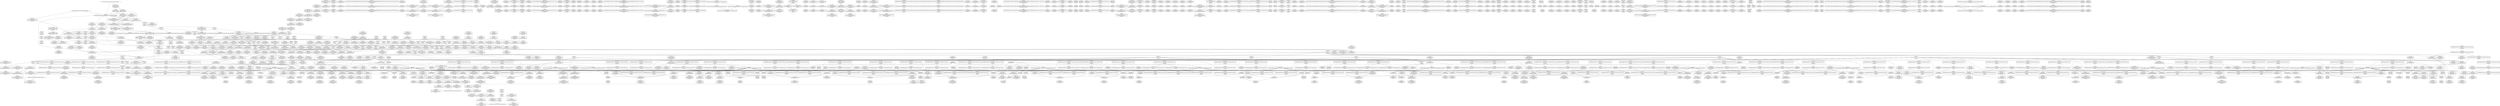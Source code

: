 digraph {
	CE0x5163760 [shape=record,shape=Mrecord,label="{CE0x5163760|i64*_getelementptr_inbounds_(_13_x_i64_,_13_x_i64_*___llvm_gcov_ctr126,_i64_0,_i64_8)|*Constant*|*SummSink*}"]
	CE0x51ad6e0 [shape=record,shape=Mrecord,label="{CE0x51ad6e0|rcu_read_unlock:_tmp14|include/linux/rcupdate.h,933|*SummSource*}"]
	CE0x510aea0 [shape=record,shape=Mrecord,label="{CE0x510aea0|current_sid:_tmp10|security/selinux/hooks.c,218|*SummSink*}"]
	CE0x51d6930 [shape=record,shape=Mrecord,label="{CE0x51d6930|rcu_lock_release:_tmp6|*SummSource*}"]
	CE0x5165f80 [shape=record,shape=Mrecord,label="{CE0x5165f80|task_sid:_tobool|security/selinux/hooks.c,208|*SummSource*}"]
	CE0x51139c0 [shape=record,shape=Mrecord,label="{CE0x51139c0|_ret_i32_%call2,_!dbg_!27718|security/selinux/hooks.c,1544|*SummSink*}"]
	CE0x5161980 [shape=record,shape=Mrecord,label="{CE0x5161980|0:_i8,_:_GCMR_task_sid.__warned_internal_global_i8_0,_section_.data.unlikely_,_align_1:_elem_0:default:}"]
	CE0x514ea40 [shape=record,shape=Mrecord,label="{CE0x514ea40|task_sid:_tmp5|security/selinux/hooks.c,208|*SummSource*}"]
	CE0x51399c0 [shape=record,shape=Mrecord,label="{CE0x51399c0|rcu_read_lock:_tmp5|include/linux/rcupdate.h,882|*SummSink*}"]
	CE0x5158a20 [shape=record,shape=Mrecord,label="{CE0x5158a20|GLOBAL:_cred_sid|*Constant*}"]
	CE0x51da870 [shape=record,shape=Mrecord,label="{CE0x51da870|rcu_lock_release:_indirectgoto|*SummSource*}"]
	CE0x51811a0 [shape=record,shape=Mrecord,label="{CE0x51811a0|__rcu_read_lock:_tmp}"]
	CE0x50fc0e0 [shape=record,shape=Mrecord,label="{CE0x50fc0e0|current_sid:_tmp12|security/selinux/hooks.c,218}"]
	CE0x51b0da0 [shape=record,shape=Mrecord,label="{CE0x51b0da0|_call_void_lockdep_rcu_suspicious(i8*_getelementptr_inbounds_(_25_x_i8_,_25_x_i8_*_.str45,_i32_0,_i32_0),_i32_934,_i8*_getelementptr_inbounds_(_44_x_i8_,_44_x_i8_*_.str47,_i32_0,_i32_0))_#10,_!dbg_!27726|include/linux/rcupdate.h,933|*SummSink*}"]
	CE0x5104a70 [shape=record,shape=Mrecord,label="{CE0x5104a70|current_has_perm:_entry|*SummSink*}"]
	CE0x51f4cc0 [shape=record,shape=Mrecord,label="{CE0x51f4cc0|__preempt_count_sub:_sub|./arch/x86/include/asm/preempt.h,77|*SummSink*}"]
	CE0x5174390 [shape=record,shape=Mrecord,label="{CE0x5174390|_ret_void,_!dbg_!27717|include/linux/rcupdate.h,245|*SummSink*}"]
	CE0x51d69a0 [shape=record,shape=Mrecord,label="{CE0x51d69a0|rcu_lock_release:_tmp6|*SummSink*}"]
	CE0x51d48f0 [shape=record,shape=Mrecord,label="{CE0x51d48f0|_call_void___preempt_count_sub(i32_1)_#10,_!dbg_!27715|include/linux/rcupdate.h,244|*SummSource*}"]
	CE0x51a4df0 [shape=record,shape=Mrecord,label="{CE0x51a4df0|_call_void_lockdep_rcu_suspicious(i8*_getelementptr_inbounds_(_25_x_i8_,_25_x_i8_*_.str45,_i32_0,_i32_0),_i32_934,_i8*_getelementptr_inbounds_(_44_x_i8_,_44_x_i8_*_.str47,_i32_0,_i32_0))_#10,_!dbg_!27726|include/linux/rcupdate.h,933}"]
	CE0x51b1df0 [shape=record,shape=Mrecord,label="{CE0x51b1df0|i8*_getelementptr_inbounds_(_44_x_i8_,_44_x_i8_*_.str47,_i32_0,_i32_0)|*Constant*}"]
	CE0x51b2550 [shape=record,shape=Mrecord,label="{CE0x51b2550|i64*_getelementptr_inbounds_(_11_x_i64_,_11_x_i64_*___llvm_gcov_ctr132,_i64_0,_i64_9)|*Constant*|*SummSink*}"]
	CE0x51087e0 [shape=record,shape=Mrecord,label="{CE0x51087e0|GLOBAL:_get_current|*Constant*|*SummSink*}"]
	CE0x5162850 [shape=record,shape=Mrecord,label="{CE0x5162850|rcu_read_unlock:_tmp6|include/linux/rcupdate.h,933|*SummSource*}"]
	CE0x51710d0 [shape=record,shape=Mrecord,label="{CE0x51710d0|rcu_read_unlock:_tmp3|*SummSink*}"]
	CE0x51f4980 [shape=record,shape=Mrecord,label="{CE0x51f4980|GLOBAL:___preempt_count|Global_var:__preempt_count|*SummSink*}"]
	CE0x51d4640 [shape=record,shape=Mrecord,label="{CE0x51d4640|_call_void_mcount()_#3|*SummSource*}"]
	CE0x5122a20 [shape=record,shape=Mrecord,label="{CE0x5122a20|current_sid:_call4|security/selinux/hooks.c,218|*SummSource*}"]
	CE0x517b3c0 [shape=record,shape=Mrecord,label="{CE0x517b3c0|i64*_getelementptr_inbounds_(_4_x_i64_,_4_x_i64_*___llvm_gcov_ctr128,_i64_0,_i64_1)|*Constant*|*SummSink*}"]
	CE0x5196280 [shape=record,shape=Mrecord,label="{CE0x5196280|GLOBAL:___preempt_count_add|*Constant*|*SummSource*}"]
	CE0x5100230 [shape=record,shape=Mrecord,label="{CE0x5100230|selinux_task_create:_tmp1|*SummSource*}"]
	CE0x5158700 [shape=record,shape=Mrecord,label="{CE0x5158700|task_sid:_call7|security/selinux/hooks.c,208|*SummSink*}"]
	CE0x5104a00 [shape=record,shape=Mrecord,label="{CE0x5104a00|current_has_perm:_entry}"]
	CE0x517d7b0 [shape=record,shape=Mrecord,label="{CE0x517d7b0|__rcu_read_lock:_tmp2|*SummSink*}"]
	CE0x5138480 [shape=record,shape=Mrecord,label="{CE0x5138480|current_has_perm:_tmp|*SummSink*}"]
	CE0x51d88f0 [shape=record,shape=Mrecord,label="{CE0x51d88f0|GLOBAL:_lock_acquire|*Constant*|*SummSource*}"]
	CE0x518cf20 [shape=record,shape=Mrecord,label="{CE0x518cf20|rcu_read_lock:_if.end|*SummSink*}"]
	CE0x5199350 [shape=record,shape=Mrecord,label="{CE0x5199350|_call_void_asm_sideeffect_,_memory_,_dirflag_,_fpsr_,_flags_()_#3,_!dbg_!27714,_!srcloc_!27715|include/linux/rcupdate.h,239|*SummSource*}"]
	CE0x5152e50 [shape=record,shape=Mrecord,label="{CE0x5152e50|task_sid:_do.body5|*SummSource*}"]
	CE0x516a930 [shape=record,shape=Mrecord,label="{CE0x516a930|GLOBAL:_rcu_lock_acquire|*Constant*|*SummSource*}"]
	CE0x51dc050 [shape=record,shape=Mrecord,label="{CE0x51dc050|i64*_getelementptr_inbounds_(_4_x_i64_,_4_x_i64_*___llvm_gcov_ctr134,_i64_0,_i64_3)|*Constant*|*SummSink*}"]
	CE0x5170270 [shape=record,shape=Mrecord,label="{CE0x5170270|i64*_getelementptr_inbounds_(_13_x_i64_,_13_x_i64_*___llvm_gcov_ctr126,_i64_0,_i64_10)|*Constant*|*SummSource*}"]
	CE0x5166690 [shape=record,shape=Mrecord,label="{CE0x5166690|task_sid:_do.end|*SummSource*}"]
	CE0x516ffa0 [shape=record,shape=Mrecord,label="{CE0x516ffa0|i64*_getelementptr_inbounds_(_13_x_i64_,_13_x_i64_*___llvm_gcov_ctr126,_i64_0,_i64_10)|*Constant*}"]
	CE0x50f7960 [shape=record,shape=Mrecord,label="{CE0x50f7960|avc_has_perm:_entry|*SummSink*}"]
	CE0x511be90 [shape=record,shape=Mrecord,label="{CE0x511be90|current_sid:_land.lhs.true2}"]
	CE0x51daed0 [shape=record,shape=Mrecord,label="{CE0x51daed0|rcu_lock_release:_bb}"]
	CE0x51a67a0 [shape=record,shape=Mrecord,label="{CE0x51a67a0|rcu_read_unlock:_tmp7|include/linux/rcupdate.h,933|*SummSink*}"]
	CE0x515dcf0 [shape=record,shape=Mrecord,label="{CE0x515dcf0|task_sid:_tmp|*SummSink*}"]
	CE0x5127be0 [shape=record,shape=Mrecord,label="{CE0x5127be0|i32_0|*Constant*|*SummSink*}"]
	CE0x51285a0 [shape=record,shape=Mrecord,label="{CE0x51285a0|task_sid:_tmp3|*SummSink*}"]
	CE0x516c5f0 [shape=record,shape=Mrecord,label="{CE0x516c5f0|i64*_getelementptr_inbounds_(_4_x_i64_,_4_x_i64_*___llvm_gcov_ctr133,_i64_0,_i64_2)|*Constant*|*SummSink*}"]
	CE0x51f13b0 [shape=record,shape=Mrecord,label="{CE0x51f13b0|__preempt_count_sub:_tmp2|*SummSink*}"]
	CE0x522cf40 [shape=record,shape=Mrecord,label="{CE0x522cf40|i64*_getelementptr_inbounds_(_4_x_i64_,_4_x_i64_*___llvm_gcov_ctr135,_i64_0,_i64_2)|*Constant*|*SummSink*}"]
	CE0x51256d0 [shape=record,shape=Mrecord,label="{CE0x51256d0|i64_3|*Constant*}"]
	CE0x50ff5e0 [shape=record,shape=Mrecord,label="{CE0x50ff5e0|current_sid:_tobool1|security/selinux/hooks.c,218}"]
	CE0x51a2e10 [shape=record,shape=Mrecord,label="{CE0x51a2e10|rcu_read_lock:_do.end|*SummSink*}"]
	CE0x51adc70 [shape=record,shape=Mrecord,label="{CE0x51adc70|_call_void_asm_addl_$1,_%gs:$0_,_*m,ri,*m,_dirflag_,_fpsr_,_flags_(i32*___preempt_count,_i32_%val,_i32*___preempt_count)_#3,_!dbg_!27714,_!srcloc_!27717|./arch/x86/include/asm/preempt.h,72}"]
	CE0x51532c0 [shape=record,shape=Mrecord,label="{CE0x51532c0|_call_void_rcu_lock_acquire(%struct.lockdep_map*_rcu_lock_map)_#10,_!dbg_!27711|include/linux/rcupdate.h,881|*SummSource*}"]
	CE0x50fe4e0 [shape=record,shape=Mrecord,label="{CE0x50fe4e0|current_sid:_tmp16|security/selinux/hooks.c,218}"]
	CE0x5128980 [shape=record,shape=Mrecord,label="{CE0x5128980|current_sid:_tmp3|*SummSink*}"]
	CE0x513b2f0 [shape=record,shape=Mrecord,label="{CE0x513b2f0|i64*_getelementptr_inbounds_(_11_x_i64_,_11_x_i64_*___llvm_gcov_ctr127,_i64_0,_i64_8)|*Constant*|*SummSink*}"]
	CE0x514ecb0 [shape=record,shape=Mrecord,label="{CE0x514ecb0|rcu_read_lock:_bb|*SummSource*}"]
	CE0x5101f40 [shape=record,shape=Mrecord,label="{CE0x5101f40|get_current:_tmp|*SummSink*}"]
	CE0x510fd00 [shape=record,shape=Mrecord,label="{CE0x510fd00|%struct.lockdep_map*_null|*Constant*|*SummSource*}"]
	CE0x51f1480 [shape=record,shape=Mrecord,label="{CE0x51f1480|i64*_getelementptr_inbounds_(_4_x_i64_,_4_x_i64_*___llvm_gcov_ctr135,_i64_0,_i64_2)|*Constant*}"]
	CE0x51101d0 [shape=record,shape=Mrecord,label="{CE0x51101d0|i64_ptrtoint_(i8*_blockaddress(_rcu_lock_acquire,_%__here)_to_i64)|*Constant*}"]
	CE0x517fa20 [shape=record,shape=Mrecord,label="{CE0x517fa20|i64_1|*Constant*}"]
	CE0x513bdd0 [shape=record,shape=Mrecord,label="{CE0x513bdd0|rcu_read_lock:_tmp12|include/linux/rcupdate.h,882|*SummSink*}"]
	CE0x51b3970 [shape=record,shape=Mrecord,label="{CE0x51b3970|rcu_lock_release:_tmp3|*SummSource*}"]
	CE0x5108410 [shape=record,shape=Mrecord,label="{CE0x5108410|task_sid:_task|Function::task_sid&Arg::task::|*SummSink*}"]
	CE0x51aab10 [shape=record,shape=Mrecord,label="{CE0x51aab10|rcu_read_unlock:_tmp6|include/linux/rcupdate.h,933}"]
	CE0x5153330 [shape=record,shape=Mrecord,label="{CE0x5153330|_call_void_rcu_lock_acquire(%struct.lockdep_map*_rcu_lock_map)_#10,_!dbg_!27711|include/linux/rcupdate.h,881|*SummSink*}"]
	CE0x516c430 [shape=record,shape=Mrecord,label="{CE0x516c430|i64*_getelementptr_inbounds_(_4_x_i64_,_4_x_i64_*___llvm_gcov_ctr133,_i64_0,_i64_2)|*Constant*|*SummSource*}"]
	CE0x51adc00 [shape=record,shape=Mrecord,label="{CE0x51adc00|void_(i32*,_i32,_i32*)*_asm_addl_$1,_%gs:$0_,_*m,ri,*m,_dirflag_,_fpsr_,_flags_}"]
	CE0x514f200 [shape=record,shape=Mrecord,label="{CE0x514f200|GLOBAL:_rcu_read_lock|*Constant*|*SummSink*}"]
	CE0x5153590 [shape=record,shape=Mrecord,label="{CE0x5153590|_call_void_rcu_lock_acquire(%struct.lockdep_map*_rcu_lock_map)_#10,_!dbg_!27711|include/linux/rcupdate.h,881}"]
	CE0x5170f80 [shape=record,shape=Mrecord,label="{CE0x5170f80|rcu_read_unlock:_tmp3}"]
	CE0x518e790 [shape=record,shape=Mrecord,label="{CE0x518e790|__preempt_count_sub:_tmp6|./arch/x86/include/asm/preempt.h,78}"]
	CE0x5101fe0 [shape=record,shape=Mrecord,label="{CE0x5101fe0|selinux_task_create:_call|security/selinux/hooks.c,3450|*SummSource*}"]
	CE0x50ee5d0 [shape=record,shape=Mrecord,label="{CE0x50ee5d0|current_has_perm:_call1|security/selinux/hooks.c,1543|*SummSource*}"]
	CE0x5100f30 [shape=record,shape=Mrecord,label="{CE0x5100f30|_call_void_mcount()_#3|*SummSink*}"]
	CE0x511a770 [shape=record,shape=Mrecord,label="{CE0x511a770|i32_0|*Constant*|*SummSource*}"]
	CE0x51e8fb0 [shape=record,shape=Mrecord,label="{CE0x51e8fb0|__preempt_count_sub:_tmp7|./arch/x86/include/asm/preempt.h,78}"]
	CE0x5127d30 [shape=record,shape=Mrecord,label="{CE0x5127d30|current_sid:_tobool|security/selinux/hooks.c,218|*SummSource*}"]
	CE0x515bd30 [shape=record,shape=Mrecord,label="{CE0x515bd30|_call_void_rcu_read_unlock()_#10,_!dbg_!27748|security/selinux/hooks.c,209}"]
	CE0x5162a80 [shape=record,shape=Mrecord,label="{CE0x5162a80|0:_i8,_:_GCMR_rcu_read_lock.__warned_internal_global_i8_0,_section_.data.unlikely_,_align_1:_elem_0:default:}"]
	CE0x50fd3f0 [shape=record,shape=Mrecord,label="{CE0x50fd3f0|GLOBAL:_lockdep_rcu_suspicious|*Constant*|*SummSink*}"]
	CE0x51b2fd0 [shape=record,shape=Mrecord,label="{CE0x51b2fd0|rcu_read_unlock:_tmp20|include/linux/rcupdate.h,933}"]
	CE0x51ab2a0 [shape=record,shape=Mrecord,label="{CE0x51ab2a0|rcu_read_lock:_tobool1|include/linux/rcupdate.h,882|*SummSource*}"]
	CE0x51231d0 [shape=record,shape=Mrecord,label="{CE0x51231d0|_ret_%struct.task_struct*_%tmp4,_!dbg_!27714|./arch/x86/include/asm/current.h,14}"]
	CE0x50f8f20 [shape=record,shape=Mrecord,label="{CE0x50f8f20|current_sid:_do.body|*SummSink*}"]
	CE0x51a37c0 [shape=record,shape=Mrecord,label="{CE0x51a37c0|rcu_read_unlock:_call|include/linux/rcupdate.h,933}"]
	CE0x511e810 [shape=record,shape=Mrecord,label="{CE0x511e810|get_current:_tmp2}"]
	CE0x51a3420 [shape=record,shape=Mrecord,label="{CE0x51a3420|__rcu_read_lock:_tmp7|include/linux/rcupdate.h,240|*SummSource*}"]
	CE0x5139ef0 [shape=record,shape=Mrecord,label="{CE0x5139ef0|rcu_read_lock:_tobool|include/linux/rcupdate.h,882|*SummSink*}"]
	CE0x51a5910 [shape=record,shape=Mrecord,label="{CE0x51a5910|_call_void___preempt_count_sub(i32_1)_#10,_!dbg_!27715|include/linux/rcupdate.h,244|*SummSink*}"]
	CE0x5123dc0 [shape=record,shape=Mrecord,label="{CE0x5123dc0|task_sid:_task|Function::task_sid&Arg::task::}"]
	CE0x510ad70 [shape=record,shape=Mrecord,label="{CE0x510ad70|current_sid:_tmp10|security/selinux/hooks.c,218|*SummSource*}"]
	CE0x515a660 [shape=record,shape=Mrecord,label="{CE0x515a660|__preempt_count_sub:_do.end|*SummSink*}"]
	CE0x51f02c0 [shape=record,shape=Mrecord,label="{CE0x51f02c0|__preempt_count_sub:_do.body|*SummSink*}"]
	CE0x51192a0 [shape=record,shape=Mrecord,label="{CE0x51192a0|selinux_task_create:_call1|security/selinux/hooks.c,3450|*SummSink*}"]
	CE0x51f4bd0 [shape=record,shape=Mrecord,label="{CE0x51f4bd0|i64*_getelementptr_inbounds_(_4_x_i64_,_4_x_i64_*___llvm_gcov_ctr129,_i64_0,_i64_3)|*Constant*|*SummSource*}"]
	CE0x51abdd0 [shape=record,shape=Mrecord,label="{CE0x51abdd0|rcu_lock_acquire:_map|Function::rcu_lock_acquire&Arg::map::|*SummSource*}"]
	CE0x5115140 [shape=record,shape=Mrecord,label="{CE0x5115140|current_sid:_entry|*SummSink*}"]
	CE0x51618f0 [shape=record,shape=Mrecord,label="{CE0x51618f0|task_sid:_tmp7|security/selinux/hooks.c,208|*SummSource*}"]
	CE0x5129e60 [shape=record,shape=Mrecord,label="{CE0x5129e60|_call_void_mcount()_#3}"]
	CE0x51095c0 [shape=record,shape=Mrecord,label="{CE0x51095c0|i64*_getelementptr_inbounds_(_11_x_i64_,_11_x_i64_*___llvm_gcov_ctr125,_i64_0,_i64_8)|*Constant*|*SummSink*}"]
	CE0x5114ea0 [shape=record,shape=Mrecord,label="{CE0x5114ea0|current_has_perm:_call1|security/selinux/hooks.c,1543|*SummSink*}"]
	CE0x510a800 [shape=record,shape=Mrecord,label="{CE0x510a800|current_sid:_do.body}"]
	CE0x50ee110 [shape=record,shape=Mrecord,label="{CE0x50ee110|_ret_i32_%tmp24,_!dbg_!27742|security/selinux/hooks.c,220|*SummSink*}"]
	CE0x51440d0 [shape=record,shape=Mrecord,label="{CE0x51440d0|GLOBAL:___llvm_gcov_ctr125|Global_var:__llvm_gcov_ctr125|*SummSink*}"]
	CE0x513a370 [shape=record,shape=Mrecord,label="{CE0x513a370|_call_void___preempt_count_add(i32_1)_#10,_!dbg_!27711|include/linux/rcupdate.h,239|*SummSink*}"]
	CE0x511cf50 [shape=record,shape=Mrecord,label="{CE0x511cf50|avc_has_perm:_requested|Function::avc_has_perm&Arg::requested::}"]
	CE0x51236f0 [shape=record,shape=Mrecord,label="{CE0x51236f0|current_sid:_cred|security/selinux/hooks.c,218|*SummSource*}"]
	CE0x50fd5b0 [shape=record,shape=Mrecord,label="{CE0x50fd5b0|i8*_getelementptr_inbounds_(_25_x_i8_,_25_x_i8_*_.str3,_i32_0,_i32_0)|*Constant*|*SummSource*}"]
	CE0x5171990 [shape=record,shape=Mrecord,label="{CE0x5171990|i64*_getelementptr_inbounds_(_11_x_i64_,_11_x_i64_*___llvm_gcov_ctr132,_i64_0,_i64_10)|*Constant*|*SummSink*}"]
	CE0x51db9a0 [shape=record,shape=Mrecord,label="{CE0x51db9a0|i64*_getelementptr_inbounds_(_4_x_i64_,_4_x_i64_*___llvm_gcov_ctr133,_i64_0,_i64_0)|*Constant*}"]
	CE0x50f7660 [shape=record,shape=Mrecord,label="{CE0x50f7660|i32_(i32,_i32,_i16,_i32,_%struct.common_audit_data*)*_bitcast_(i32_(i32,_i32,_i16,_i32,_%struct.common_audit_data.495*)*_avc_has_perm_to_i32_(i32,_i32,_i16,_i32,_%struct.common_audit_data*)*)|*Constant*|*SummSink*}"]
	CE0x518ec90 [shape=record,shape=Mrecord,label="{CE0x518ec90|__preempt_count_sub:_tmp1}"]
	CE0x5174860 [shape=record,shape=Mrecord,label="{CE0x5174860|__rcu_read_unlock:_entry|*SummSink*}"]
	CE0x5198310 [shape=record,shape=Mrecord,label="{CE0x5198310|__preempt_count_add:_entry|*SummSource*}"]
	CE0x5142ec0 [shape=record,shape=Mrecord,label="{CE0x5142ec0|GLOBAL:_rcu_read_unlock|*Constant*|*SummSource*}"]
	CE0x51d96f0 [shape=record,shape=Mrecord,label="{CE0x51d96f0|rcu_lock_acquire:_tmp7|*SummSource*}"]
	CE0x51664b0 [shape=record,shape=Mrecord,label="{CE0x51664b0|rcu_read_lock:_do.end|*SummSource*}"]
	CE0x5113ff0 [shape=record,shape=Mrecord,label="{CE0x5113ff0|get_current:_tmp3}"]
	CE0x50ef7b0 [shape=record,shape=Mrecord,label="{CE0x50ef7b0|_call_void_mcount()_#3|*SummSink*}"]
	CE0x51f5000 [shape=record,shape=Mrecord,label="{CE0x51f5000|_call_void_asm_addl_$1,_%gs:$0_,_*m,ri,*m,_dirflag_,_fpsr_,_flags_(i32*___preempt_count,_i32_%sub,_i32*___preempt_count)_#3,_!dbg_!27717,_!srcloc_!27718|./arch/x86/include/asm/preempt.h,77|*SummSource*}"]
	CE0x5122e30 [shape=record,shape=Mrecord,label="{CE0x5122e30|GLOBAL:_get_current|*Constant*}"]
	CE0x48750d0 [shape=record,shape=Mrecord,label="{CE0x48750d0|_call_void_mcount()_#3|*SummSource*}"]
	CE0x5151750 [shape=record,shape=Mrecord,label="{CE0x5151750|_call_void_mcount()_#3}"]
	CE0x51a4b40 [shape=record,shape=Mrecord,label="{CE0x51a4b40|GLOBAL:___preempt_count_sub|*Constant*}"]
	CE0x51986d0 [shape=record,shape=Mrecord,label="{CE0x51986d0|rcu_read_unlock:_bb}"]
	CE0x5168b60 [shape=record,shape=Mrecord,label="{CE0x5168b60|task_sid:_tmp4|*LoadInst*|security/selinux/hooks.c,208|*SummSource*}"]
	CE0x5186450 [shape=record,shape=Mrecord,label="{CE0x5186450|rcu_read_unlock:_call3|include/linux/rcupdate.h,933|*SummSink*}"]
	CE0x5168cb0 [shape=record,shape=Mrecord,label="{CE0x5168cb0|task_sid:_tmp4|*LoadInst*|security/selinux/hooks.c,208|*SummSink*}"]
	CE0x5109360 [shape=record,shape=Mrecord,label="{CE0x5109360|current_sid:_tmp13|security/selinux/hooks.c,218|*SummSource*}"]
	CE0x50fadc0 [shape=record,shape=Mrecord,label="{CE0x50fadc0|task_sid:_if.then}"]
	CE0x51a3ad0 [shape=record,shape=Mrecord,label="{CE0x51a3ad0|__rcu_read_lock:_tmp3|*SummSink*}"]
	CE0x5153f30 [shape=record,shape=Mrecord,label="{CE0x5153f30|task_sid:_tmp8|security/selinux/hooks.c,208}"]
	CE0x522d3e0 [shape=record,shape=Mrecord,label="{CE0x522d3e0|COLLAPSED:_GCMRE___llvm_gcov_ctr129_internal_global_4_x_i64_zeroinitializer:_elem_0:default:}"]
	CE0x50fc790 [shape=record,shape=Mrecord,label="{CE0x50fc790|i64*_getelementptr_inbounds_(_11_x_i64_,_11_x_i64_*___llvm_gcov_ctr125,_i64_0,_i64_6)|*Constant*|*SummSource*}"]
	CE0x5898f70 [shape=record,shape=Mrecord,label="{CE0x5898f70|selinux_task_create:_call|security/selinux/hooks.c,3450}"]
	CE0x50f4a10 [shape=record,shape=Mrecord,label="{CE0x50f4a10|i64*_getelementptr_inbounds_(_4_x_i64_,_4_x_i64_*___llvm_gcov_ctr128,_i64_0,_i64_0)|*Constant*}"]
	CE0x512a390 [shape=record,shape=Mrecord,label="{CE0x512a390|COLLAPSED:_GCMRE___llvm_gcov_ctr98_internal_global_2_x_i64_zeroinitializer:_elem_0:default:}"]
	CE0x51562d0 [shape=record,shape=Mrecord,label="{CE0x51562d0|task_sid:_tmp24|security/selinux/hooks.c,208}"]
	CE0x51b2b40 [shape=record,shape=Mrecord,label="{CE0x51b2b40|rcu_read_unlock:_tmp19|include/linux/rcupdate.h,933}"]
	CE0x5152c60 [shape=record,shape=Mrecord,label="{CE0x5152c60|task_sid:_if.end|*SummSink*}"]
	CE0x50edf60 [shape=record,shape=Mrecord,label="{CE0x50edf60|_ret_i32_%tmp24,_!dbg_!27742|security/selinux/hooks.c,220}"]
	CE0x513e610 [shape=record,shape=Mrecord,label="{CE0x513e610|current_sid:_sid|security/selinux/hooks.c,220|*SummSource*}"]
	CE0x5118490 [shape=record,shape=Mrecord,label="{CE0x5118490|get_current:_tmp4|./arch/x86/include/asm/current.h,14}"]
	CE0x51d91a0 [shape=record,shape=Mrecord,label="{CE0x51d91a0|rcu_lock_acquire:_tmp6|*SummSource*}"]
	CE0x519ebf0 [shape=record,shape=Mrecord,label="{CE0x519ebf0|GLOBAL:___llvm_gcov_ctr132|Global_var:__llvm_gcov_ctr132}"]
	CE0x5175110 [shape=record,shape=Mrecord,label="{CE0x5175110|__rcu_read_lock:_do.end|*SummSource*}"]
	CE0x5187ac0 [shape=record,shape=Mrecord,label="{CE0x5187ac0|rcu_read_lock:_tmp16|include/linux/rcupdate.h,882}"]
	CE0x5100b90 [shape=record,shape=Mrecord,label="{CE0x5100b90|_ret_%struct.task_struct*_%tmp4,_!dbg_!27714|./arch/x86/include/asm/current.h,14|*SummSink*}"]
	CE0x51218a0 [shape=record,shape=Mrecord,label="{CE0x51218a0|i8*_getelementptr_inbounds_(_25_x_i8_,_25_x_i8_*_.str45,_i32_0,_i32_0)|*Constant*|*SummSink*}"]
	CE0x5176e50 [shape=record,shape=Mrecord,label="{CE0x5176e50|__rcu_read_unlock:_tmp|*SummSink*}"]
	CE0x51291c0 [shape=record,shape=Mrecord,label="{CE0x51291c0|current_sid:_tmp9|security/selinux/hooks.c,218|*SummSource*}"]
	CE0x515f570 [shape=record,shape=Mrecord,label="{CE0x515f570|_ret_void,_!dbg_!27717|include/linux/rcupdate.h,419|*SummSink*}"]
	CE0x5175a40 [shape=record,shape=Mrecord,label="{CE0x5175a40|i64*_getelementptr_inbounds_(_4_x_i64_,_4_x_i64_*___llvm_gcov_ctr130,_i64_0,_i64_2)|*Constant*|*SummSink*}"]
	CE0x5173680 [shape=record,shape=Mrecord,label="{CE0x5173680|rcu_lock_release:_map|Function::rcu_lock_release&Arg::map::|*SummSink*}"]
	CE0x5196000 [shape=record,shape=Mrecord,label="{CE0x5196000|__preempt_count_sub:_tmp2}"]
	CE0x513baa0 [shape=record,shape=Mrecord,label="{CE0x513baa0|current_sid:_tmp20|security/selinux/hooks.c,218}"]
	CE0x519d870 [shape=record,shape=Mrecord,label="{CE0x519d870|__preempt_count_add:_val|Function::__preempt_count_add&Arg::val::}"]
	CE0x511ca10 [shape=record,shape=Mrecord,label="{CE0x511ca10|i16_2|*Constant*|*SummSink*}"]
	CE0x51d97f0 [shape=record,shape=Mrecord,label="{CE0x51d97f0|rcu_lock_acquire:_tmp7|*SummSink*}"]
	CE0x5150210 [shape=record,shape=Mrecord,label="{CE0x5150210|task_sid:_do.body}"]
	CE0x515c140 [shape=record,shape=Mrecord,label="{CE0x515c140|_ret_void,_!dbg_!27735|include/linux/rcupdate.h,938|*SummSource*}"]
	CE0x5153d70 [shape=record,shape=Mrecord,label="{CE0x5153d70|task_sid:_tmp5|security/selinux/hooks.c,208|*SummSink*}"]
	CE0x51a8a50 [shape=record,shape=Mrecord,label="{CE0x51a8a50|GLOBAL:_rcu_read_lock.__warned|Global_var:rcu_read_lock.__warned}"]
	CE0x5172240 [shape=record,shape=Mrecord,label="{CE0x5172240|rcu_read_unlock:_tmp22|include/linux/rcupdate.h,935|*SummSource*}"]
	CE0x5197c00 [shape=record,shape=Mrecord,label="{CE0x5197c00|rcu_lock_acquire:_tmp2|*SummSource*}"]
	CE0x50fa260 [shape=record,shape=Mrecord,label="{CE0x50fa260|task_sid:_tmp15|security/selinux/hooks.c,208|*SummSource*}"]
	CE0x5152250 [shape=record,shape=Mrecord,label="{CE0x5152250|task_sid:_call3|security/selinux/hooks.c,208|*SummSource*}"]
	CE0x5102ac0 [shape=record,shape=Mrecord,label="{CE0x5102ac0|selinux_task_create:_tmp|*SummSource*}"]
	CE0x50f97b0 [shape=record,shape=Mrecord,label="{CE0x50f97b0|i64_6|*Constant*|*SummSource*}"]
	CE0x50ff2e0 [shape=record,shape=Mrecord,label="{CE0x50ff2e0|GLOBAL:_current_task|Global_var:current_task}"]
	CE0x510d8d0 [shape=record,shape=Mrecord,label="{CE0x510d8d0|current_sid:_tmp19|security/selinux/hooks.c,218}"]
	CE0x513fee0 [shape=record,shape=Mrecord,label="{CE0x513fee0|_call_void_rcu_read_lock()_#10,_!dbg_!27712|security/selinux/hooks.c,207|*SummSource*}"]
	CE0x517b760 [shape=record,shape=Mrecord,label="{CE0x517b760|rcu_lock_acquire:_tmp3|*SummSink*}"]
	CE0x51999c0 [shape=record,shape=Mrecord,label="{CE0x51999c0|rcu_lock_release:_tmp2|*SummSource*}"]
	CE0x5128bf0 [shape=record,shape=Mrecord,label="{CE0x5128bf0|_call_void_mcount()_#3}"]
	CE0x515aab0 [shape=record,shape=Mrecord,label="{CE0x515aab0|__preempt_count_sub:_tmp5|./arch/x86/include/asm/preempt.h,77}"]
	CE0x5102940 [shape=record,shape=Mrecord,label="{CE0x5102940|i64*_getelementptr_inbounds_(_2_x_i64_,_2_x_i64_*___llvm_gcov_ctr98,_i64_0,_i64_1)|*Constant*}"]
	CE0x51ed6a0 [shape=record,shape=Mrecord,label="{CE0x51ed6a0|COLLAPSED:_GCMRE___llvm_gcov_ctr134_internal_global_4_x_i64_zeroinitializer:_elem_0:default:}"]
	CE0x51104f0 [shape=record,shape=Mrecord,label="{CE0x51104f0|i32_1|*Constant*}"]
	CE0x5159640 [shape=record,shape=Mrecord,label="{CE0x5159640|_ret_i32_%tmp6,_!dbg_!27716|security/selinux/hooks.c,197|*SummSource*}"]
	CE0x51d6ec0 [shape=record,shape=Mrecord,label="{CE0x51d6ec0|rcu_lock_release:_tmp7|*SummSource*}"]
	CE0x517e5a0 [shape=record,shape=Mrecord,label="{CE0x517e5a0|i64*_getelementptr_inbounds_(_4_x_i64_,_4_x_i64_*___llvm_gcov_ctr135,_i64_0,_i64_0)|*Constant*|*SummSink*}"]
	CE0x5172f30 [shape=record,shape=Mrecord,label="{CE0x5172f30|GLOBAL:_rcu_lock_release|*Constant*|*SummSource*}"]
	CE0x51689e0 [shape=record,shape=Mrecord,label="{CE0x51689e0|__rcu_read_lock:_entry|*SummSource*}"]
	CE0x5159c00 [shape=record,shape=Mrecord,label="{CE0x5159c00|i64*_getelementptr_inbounds_(_4_x_i64_,_4_x_i64_*___llvm_gcov_ctr135,_i64_0,_i64_1)|*Constant*|*SummSink*}"]
	CE0x51868e0 [shape=record,shape=Mrecord,label="{CE0x51868e0|rcu_read_unlock:_tmp13|include/linux/rcupdate.h,933}"]
	CE0x5120040 [shape=record,shape=Mrecord,label="{CE0x5120040|rcu_read_lock:_tmp22|include/linux/rcupdate.h,884}"]
	CE0x5107e50 [shape=record,shape=Mrecord,label="{CE0x5107e50|i64*_getelementptr_inbounds_(_11_x_i64_,_11_x_i64_*___llvm_gcov_ctr125,_i64_0,_i64_8)|*Constant*|*SummSource*}"]
	CE0x5123560 [shape=record,shape=Mrecord,label="{CE0x5123560|current_sid:_cred|security/selinux/hooks.c,218}"]
	CE0x510d700 [shape=record,shape=Mrecord,label="{CE0x510d700|current_sid:_tmp18|security/selinux/hooks.c,218|*SummSink*}"]
	CE0x519ce50 [shape=record,shape=Mrecord,label="{CE0x519ce50|rcu_lock_acquire:_tmp1|*SummSource*}"]
	CE0x51585d0 [shape=record,shape=Mrecord,label="{CE0x51585d0|task_sid:_call7|security/selinux/hooks.c,208|*SummSource*}"]
	CE0x5180400 [shape=record,shape=Mrecord,label="{CE0x5180400|i64*_getelementptr_inbounds_(_4_x_i64_,_4_x_i64_*___llvm_gcov_ctr134,_i64_0,_i64_2)|*Constant*|*SummSource*}"]
	CE0x515fc10 [shape=record,shape=Mrecord,label="{CE0x515fc10|i64*_getelementptr_inbounds_(_2_x_i64_,_2_x_i64_*___llvm_gcov_ctr131,_i64_0,_i64_1)|*Constant*|*SummSource*}"]
	CE0x51a7bd0 [shape=record,shape=Mrecord,label="{CE0x51a7bd0|rcu_read_lock:_tmp20|include/linux/rcupdate.h,882}"]
	CE0x517fd90 [shape=record,shape=Mrecord,label="{CE0x517fd90|i64*_getelementptr_inbounds_(_4_x_i64_,_4_x_i64_*___llvm_gcov_ctr134,_i64_0,_i64_0)|*Constant*}"]
	CE0x51208b0 [shape=record,shape=Mrecord,label="{CE0x51208b0|i64*_getelementptr_inbounds_(_2_x_i64_,_2_x_i64_*___llvm_gcov_ctr131,_i64_0,_i64_0)|*Constant*|*SummSink*}"]
	CE0x5139db0 [shape=record,shape=Mrecord,label="{CE0x5139db0|rcu_read_unlock:_tmp7|include/linux/rcupdate.h,933}"]
	CE0x50f14a0 [shape=record,shape=Mrecord,label="{CE0x50f14a0|GLOBAL:_current_sid|*Constant*}"]
	CE0x51ac220 [shape=record,shape=Mrecord,label="{CE0x51ac220|__rcu_read_lock:_tmp4|include/linux/rcupdate.h,239}"]
	CE0x5114a00 [shape=record,shape=Mrecord,label="{CE0x5114a00|current_has_perm:_perms|Function::current_has_perm&Arg::perms::|*SummSource*}"]
	CE0x519bb30 [shape=record,shape=Mrecord,label="{CE0x519bb30|__rcu_read_lock:_tmp5|include/linux/rcupdate.h,239|*SummSink*}"]
	CE0x5173cd0 [shape=record,shape=Mrecord,label="{CE0x5173cd0|_call_void___rcu_read_unlock()_#10,_!dbg_!27734|include/linux/rcupdate.h,937|*SummSource*}"]
	CE0x517c090 [shape=record,shape=Mrecord,label="{CE0x517c090|__rcu_read_unlock:_tmp5|include/linux/rcupdate.h,244}"]
	CE0x5141e00 [shape=record,shape=Mrecord,label="{CE0x5141e00|_call_void_mcount()_#3|*SummSink*}"]
	CE0x510a990 [shape=record,shape=Mrecord,label="{CE0x510a990|_call_void_mcount()_#3|*SummSource*}"]
	CE0x516cb60 [shape=record,shape=Mrecord,label="{CE0x516cb60|rcu_lock_release:_tmp5|include/linux/rcupdate.h,423|*SummSink*}"]
	CE0x50fe7d0 [shape=record,shape=Mrecord,label="{CE0x50fe7d0|current_sid:_tmp16|security/selinux/hooks.c,218|*SummSink*}"]
	CE0x50f8890 [shape=record,shape=Mrecord,label="{CE0x50f8890|GLOBAL:_current_sid.__warned|Global_var:current_sid.__warned}"]
	CE0x5123c50 [shape=record,shape=Mrecord,label="{CE0x5123c50|current_sid:_tmp21|security/selinux/hooks.c,218|*SummSource*}"]
	CE0x5138580 [shape=record,shape=Mrecord,label="{CE0x5138580|current_has_perm:_tmp1}"]
	CE0x5123ad0 [shape=record,shape=Mrecord,label="{CE0x5123ad0|current_sid:_tmp21|security/selinux/hooks.c,218}"]
	CE0x50f9a60 [shape=record,shape=Mrecord,label="{CE0x50f9a60|task_sid:_tmp14|security/selinux/hooks.c,208|*SummSink*}"]
	CE0x519b4f0 [shape=record,shape=Mrecord,label="{CE0x519b4f0|rcu_read_unlock:_tobool1|include/linux/rcupdate.h,933|*SummSource*}"]
	CE0x515ee20 [shape=record,shape=Mrecord,label="{CE0x515ee20|task_sid:_tmp1|*SummSink*}"]
	CE0x513d350 [shape=record,shape=Mrecord,label="{CE0x513d350|current_sid:_security|security/selinux/hooks.c,218|*SummSink*}"]
	CE0x5118ca0 [shape=record,shape=Mrecord,label="{CE0x5118ca0|_ret_i32_%call1,_!dbg_!27714|security/selinux/hooks.c,3450|*SummSink*}"]
	CE0x50fec50 [shape=record,shape=Mrecord,label="{CE0x50fec50|current_has_perm:_call|security/selinux/hooks.c,1542}"]
	CE0x50f8d20 [shape=record,shape=Mrecord,label="{CE0x50f8d20|current_sid:_land.lhs.true2|*SummSource*}"]
	CE0x5197b90 [shape=record,shape=Mrecord,label="{CE0x5197b90|rcu_lock_acquire:_tmp2}"]
	CE0x51e9510 [shape=record,shape=Mrecord,label="{CE0x51e9510|__preempt_count_add:_bb|*SummSource*}"]
	CE0x5186c50 [shape=record,shape=Mrecord,label="{CE0x5186c50|rcu_read_lock:_tmp13|include/linux/rcupdate.h,882|*SummSource*}"]
	CE0x51ebd40 [shape=record,shape=Mrecord,label="{CE0x51ebd40|__rcu_read_unlock:_tmp1|*SummSource*}"]
	CE0x5162d60 [shape=record,shape=Mrecord,label="{CE0x5162d60|rcu_read_lock:_tmp8|include/linux/rcupdate.h,882|*SummSink*}"]
	CE0x51a7880 [shape=record,shape=Mrecord,label="{CE0x51a7880|rcu_read_lock:_tmp19|include/linux/rcupdate.h,882|*SummSink*}"]
	CE0x51eb370 [shape=record,shape=Mrecord,label="{CE0x51eb370|rcu_lock_release:_tmp1}"]
	CE0x51ac110 [shape=record,shape=Mrecord,label="{CE0x51ac110|_ret_void,_!dbg_!27717|include/linux/rcupdate.h,419}"]
	CE0x5198880 [shape=record,shape=Mrecord,label="{CE0x5198880|rcu_read_unlock:_bb|*SummSink*}"]
	CE0x5166290 [shape=record,shape=Mrecord,label="{CE0x5166290|__rcu_read_lock:_tmp1|*SummSource*}"]
	CE0x519e9e0 [shape=record,shape=Mrecord,label="{CE0x519e9e0|rcu_read_unlock:_tobool|include/linux/rcupdate.h,933|*SummSink*}"]
	CE0x5180900 [shape=record,shape=Mrecord,label="{CE0x5180900|void_(i32*,_i32,_i32*)*_asm_addl_$1,_%gs:$0_,_*m,ri,*m,_dirflag_,_fpsr_,_flags_|*SummSource*}"]
	CE0x51559c0 [shape=record,shape=Mrecord,label="{CE0x51559c0|task_sid:_tmp24|security/selinux/hooks.c,208|*SummSource*}"]
	CE0x5172920 [shape=record,shape=Mrecord,label="{CE0x5172920|rcu_lock_release:_entry|*SummSource*}"]
	CE0x510d460 [shape=record,shape=Mrecord,label="{CE0x510d460|current_sid:_tmp18|security/selinux/hooks.c,218}"]
	CE0x51f50d0 [shape=record,shape=Mrecord,label="{CE0x51f50d0|__rcu_read_unlock:_do.body|*SummSource*}"]
	CE0x511ce70 [shape=record,shape=Mrecord,label="{CE0x511ce70|%struct.common_audit_data*_null|*Constant*}"]
	CE0x518c830 [shape=record,shape=Mrecord,label="{CE0x518c830|COLLAPSED:_GCMRE___llvm_gcov_ctr127_internal_global_11_x_i64_zeroinitializer:_elem_0:default:}"]
	CE0x517d680 [shape=record,shape=Mrecord,label="{CE0x517d680|rcu_lock_acquire:___here|*SummSource*}"]
	CE0x5106c00 [shape=record,shape=Mrecord,label="{CE0x5106c00|current_has_perm:_bb}"]
	CE0x51ec1a0 [shape=record,shape=Mrecord,label="{CE0x51ec1a0|__rcu_read_unlock:_tmp1}"]
	CE0x5143440 [shape=record,shape=Mrecord,label="{CE0x5143440|i8*_getelementptr_inbounds_(_45_x_i8_,_45_x_i8_*_.str12,_i32_0,_i32_0)|*Constant*|*SummSink*}"]
	CE0x50f53e0 [shape=record,shape=Mrecord,label="{CE0x50f53e0|i64*_getelementptr_inbounds_(_11_x_i64_,_11_x_i64_*___llvm_gcov_ctr125,_i64_0,_i64_0)|*Constant*|*SummSink*}"]
	CE0x5104d80 [shape=record,shape=Mrecord,label="{CE0x5104d80|current_has_perm:_tsk|Function::current_has_perm&Arg::tsk::|*SummSource*}"]
	CE0x51f38c0 [shape=record,shape=Mrecord,label="{CE0x51f38c0|__preempt_count_add:_tmp6|./arch/x86/include/asm/preempt.h,73|*SummSource*}"]
	CE0x5124c30 [shape=record,shape=Mrecord,label="{CE0x5124c30|current_sid:_tmp14|security/selinux/hooks.c,218|*SummSink*}"]
	CE0x51ad5b0 [shape=record,shape=Mrecord,label="{CE0x51ad5b0|rcu_read_unlock:_tmp14|include/linux/rcupdate.h,933}"]
	CE0x5163a60 [shape=record,shape=Mrecord,label="{CE0x5163a60|task_sid:_tmp9|security/selinux/hooks.c,208}"]
	CE0x510b3a0 [shape=record,shape=Mrecord,label="{CE0x510b3a0|current_sid:_tmp11|security/selinux/hooks.c,218|*SummSink*}"]
	CE0x51225b0 [shape=record,shape=Mrecord,label="{CE0x51225b0|i8*_getelementptr_inbounds_(_42_x_i8_,_42_x_i8_*_.str46,_i32_0,_i32_0)|*Constant*}"]
	CE0x510a790 [shape=record,shape=Mrecord,label="{CE0x510a790|current_sid:_bb|*SummSink*}"]
	CE0x5120bc0 [shape=record,shape=Mrecord,label="{CE0x5120bc0|cred_sid:_bb|*SummSink*}"]
	CE0x5119670 [shape=record,shape=Mrecord,label="{CE0x5119670|GLOBAL:_current_has_perm|*Constant*|*SummSink*}"]
	CE0x50ef2d0 [shape=record,shape=Mrecord,label="{CE0x50ef2d0|i64*_getelementptr_inbounds_(_11_x_i64_,_11_x_i64_*___llvm_gcov_ctr125,_i64_0,_i64_1)|*Constant*|*SummSource*}"]
	CE0x51964a0 [shape=record,shape=Mrecord,label="{CE0x51964a0|rcu_read_unlock:_tmp|*SummSource*}"]
	CE0x51714a0 [shape=record,shape=Mrecord,label="{CE0x51714a0|i64*_getelementptr_inbounds_(_11_x_i64_,_11_x_i64_*___llvm_gcov_ctr132,_i64_0,_i64_10)|*Constant*}"]
	CE0x5124a80 [shape=record,shape=Mrecord,label="{CE0x5124a80|current_sid:_tmp14|security/selinux/hooks.c,218|*SummSource*}"]
	CE0x513f2e0 [shape=record,shape=Mrecord,label="{CE0x513f2e0|current_sid:_tmp24|security/selinux/hooks.c,220}"]
	CE0x51657c0 [shape=record,shape=Mrecord,label="{CE0x51657c0|rcu_lock_release:_tmp|*SummSource*}"]
	CE0x51acfa0 [shape=record,shape=Mrecord,label="{CE0x51acfa0|rcu_lock_acquire:_tmp5|include/linux/rcupdate.h,418|*SummSink*}"]
	CE0x51b2330 [shape=record,shape=Mrecord,label="{CE0x51b2330|i64*_getelementptr_inbounds_(_11_x_i64_,_11_x_i64_*___llvm_gcov_ctr132,_i64_0,_i64_9)|*Constant*|*SummSource*}"]
	CE0x50ffb90 [shape=record,shape=Mrecord,label="{CE0x50ffb90|i64_5|*Constant*|*SummSource*}"]
	CE0x5174560 [shape=record,shape=Mrecord,label="{CE0x5174560|__rcu_read_unlock:_entry|*SummSource*}"]
	CE0x50f7530 [shape=record,shape=Mrecord,label="{CE0x50f7530|i32_(i32,_i32,_i16,_i32,_%struct.common_audit_data*)*_bitcast_(i32_(i32,_i32,_i16,_i32,_%struct.common_audit_data.495*)*_avc_has_perm_to_i32_(i32,_i32,_i16,_i32,_%struct.common_audit_data*)*)|*Constant*|*SummSource*}"]
	CE0x518e720 [shape=record,shape=Mrecord,label="{CE0x518e720|i64*_getelementptr_inbounds_(_4_x_i64_,_4_x_i64_*___llvm_gcov_ctr135,_i64_0,_i64_3)|*Constant*|*SummSource*}"]
	CE0x5196b60 [shape=record,shape=Mrecord,label="{CE0x5196b60|__preempt_count_add:_tmp5|./arch/x86/include/asm/preempt.h,72|*SummSource*}"]
	CE0x51ac290 [shape=record,shape=Mrecord,label="{CE0x51ac290|__rcu_read_lock:_tmp4|include/linux/rcupdate.h,239|*SummSource*}"]
	CE0x51734b0 [shape=record,shape=Mrecord,label="{CE0x51734b0|rcu_lock_release:_map|Function::rcu_lock_release&Arg::map::}"]
	CE0x51a99e0 [shape=record,shape=Mrecord,label="{CE0x51a99e0|i64*_getelementptr_inbounds_(_11_x_i64_,_11_x_i64_*___llvm_gcov_ctr132,_i64_0,_i64_1)|*Constant*}"]
	CE0x511cc50 [shape=record,shape=Mrecord,label="{CE0x511cc50|avc_has_perm:_tclass|Function::avc_has_perm&Arg::tclass::|*SummSink*}"]
	CE0x50f62f0 [shape=record,shape=Mrecord,label="{CE0x50f62f0|i8*_getelementptr_inbounds_(_25_x_i8_,_25_x_i8_*_.str3,_i32_0,_i32_0)|*Constant*|*SummSink*}"]
	CE0x510faa0 [shape=record,shape=Mrecord,label="{CE0x510faa0|i32_2|*Constant*|*SummSink*}"]
	CE0x50f1f30 [shape=record,shape=Mrecord,label="{CE0x50f1f30|selinux_task_create:_tmp3|*SummSource*}"]
	CE0x510de10 [shape=record,shape=Mrecord,label="{CE0x510de10|i64*_getelementptr_inbounds_(_11_x_i64_,_11_x_i64_*___llvm_gcov_ctr125,_i64_0,_i64_10)|*Constant*|*SummSource*}"]
	CE0x5129f20 [shape=record,shape=Mrecord,label="{CE0x5129f20|_call_void_mcount()_#3|*SummSource*}"]
	CE0x51a1bf0 [shape=record,shape=Mrecord,label="{CE0x51a1bf0|rcu_read_unlock:_if.end|*SummSink*}"]
	CE0x5159f70 [shape=record,shape=Mrecord,label="{CE0x5159f70|__preempt_count_add:_tmp3|*SummSink*}"]
	CE0x511bc60 [shape=record,shape=Mrecord,label="{CE0x511bc60|current_sid:_land.lhs.true}"]
	CE0x51a8c70 [shape=record,shape=Mrecord,label="{CE0x51a8c70|i64*_getelementptr_inbounds_(_2_x_i64_,_2_x_i64_*___llvm_gcov_ctr131,_i64_0,_i64_0)|*Constant*}"]
	CE0x51972b0 [shape=record,shape=Mrecord,label="{CE0x51972b0|_call_void_asm_sideeffect_,_memory_,_dirflag_,_fpsr_,_flags_()_#3,_!dbg_!27714,_!srcloc_!27715|include/linux/rcupdate.h,239}"]
	CE0x51edd70 [shape=record,shape=Mrecord,label="{CE0x51edd70|__preempt_count_add:_tmp2}"]
	CE0x51da930 [shape=record,shape=Mrecord,label="{CE0x51da930|rcu_lock_release:_indirectgoto|*SummSink*}"]
	CE0x5123e30 [shape=record,shape=Mrecord,label="{CE0x5123e30|task_sid:_task|Function::task_sid&Arg::task::|*SummSource*}"]
	CE0x50f5ff0 [shape=record,shape=Mrecord,label="{CE0x50f5ff0|_call_void_lockdep_rcu_suspicious(i8*_getelementptr_inbounds_(_25_x_i8_,_25_x_i8_*_.str3,_i32_0,_i32_0),_i32_218,_i8*_getelementptr_inbounds_(_45_x_i8_,_45_x_i8_*_.str12,_i32_0,_i32_0))_#10,_!dbg_!27727|security/selinux/hooks.c,218}"]
	CE0x51ab130 [shape=record,shape=Mrecord,label="{CE0x51ab130|rcu_read_lock:_tobool1|include/linux/rcupdate.h,882}"]
	CE0x511d750 [shape=record,shape=Mrecord,label="{CE0x511d750|current_sid:_call4|security/selinux/hooks.c,218}"]
	CE0x515c560 [shape=record,shape=Mrecord,label="{CE0x515c560|get_current:_tmp1}"]
	CE0x5220d20 [shape=record,shape=Mrecord,label="{CE0x5220d20|__preempt_count_add:_do.end|*SummSource*}"]
	CE0x510a8f0 [shape=record,shape=Mrecord,label="{CE0x510a8f0|_call_void_mcount()_#3}"]
	CE0x51a9630 [shape=record,shape=Mrecord,label="{CE0x51a9630|rcu_read_lock:_tmp6|include/linux/rcupdate.h,882|*SummSource*}"]
	CE0x5166150 [shape=record,shape=Mrecord,label="{CE0x5166150|task_sid:_real_cred|security/selinux/hooks.c,208|*SummSource*}"]
	CE0x515e6b0 [shape=record,shape=Mrecord,label="{CE0x515e6b0|task_sid:_tobool4|security/selinux/hooks.c,208|*SummSource*}"]
	CE0x51eae10 [shape=record,shape=Mrecord,label="{CE0x51eae10|rcu_lock_acquire:_tmp|*SummSource*}"]
	CE0x51097e0 [shape=record,shape=Mrecord,label="{CE0x51097e0|rcu_read_lock:_tmp3|*SummSource*}"]
	CE0x51a62e0 [shape=record,shape=Mrecord,label="{CE0x51a62e0|i64*_getelementptr_inbounds_(_4_x_i64_,_4_x_i64_*___llvm_gcov_ctr130,_i64_0,_i64_1)|*Constant*}"]
	CE0x519e160 [shape=record,shape=Mrecord,label="{CE0x519e160|i64*_getelementptr_inbounds_(_4_x_i64_,_4_x_i64_*___llvm_gcov_ctr133,_i64_0,_i64_1)|*Constant*|*SummSource*}"]
	CE0x5153760 [shape=record,shape=Mrecord,label="{CE0x5153760|_ret_void,_!dbg_!27717|include/linux/rcupdate.h,240|*SummSource*}"]
	CE0x5192950 [shape=record,shape=Mrecord,label="{CE0x5192950|__rcu_read_unlock:_tmp3}"]
	CE0x5172d10 [shape=record,shape=Mrecord,label="{CE0x5172d10|GLOBAL:_rcu_lock_release|*Constant*|*SummSink*}"]
	CE0x51ebb80 [shape=record,shape=Mrecord,label="{CE0x51ebb80|GLOBAL:___preempt_count|Global_var:__preempt_count}"]
	CE0x510a260 [shape=record,shape=Mrecord,label="{CE0x510a260|current_sid:_tmp}"]
	CE0x51a7290 [shape=record,shape=Mrecord,label="{CE0x51a7290|rcu_read_unlock:_tmp10|include/linux/rcupdate.h,933|*SummSink*}"]
	CE0x51f43e0 [shape=record,shape=Mrecord,label="{CE0x51f43e0|__rcu_read_unlock:_tmp6|include/linux/rcupdate.h,245|*SummSink*}"]
	CE0x51a26d0 [shape=record,shape=Mrecord,label="{CE0x51a26d0|cred_sid:_tmp4|*LoadInst*|security/selinux/hooks.c,196|*SummSource*}"]
	CE0x5138ab0 [shape=record,shape=Mrecord,label="{CE0x5138ab0|i64*_getelementptr_inbounds_(_2_x_i64_,_2_x_i64_*___llvm_gcov_ctr136,_i64_0,_i64_1)|*Constant*|*SummSource*}"]
	CE0x50f46c0 [shape=record,shape=Mrecord,label="{CE0x50f46c0|current_sid:_if.then|*SummSink*}"]
	CE0x51ed500 [shape=record,shape=Mrecord,label="{CE0x51ed500|__rcu_read_unlock:_bb|*SummSource*}"]
	CE0x51a43f0 [shape=record,shape=Mrecord,label="{CE0x51a43f0|i64*_getelementptr_inbounds_(_4_x_i64_,_4_x_i64_*___llvm_gcov_ctr128,_i64_0,_i64_3)|*Constant*}"]
	CE0x51b19b0 [shape=record,shape=Mrecord,label="{CE0x51b19b0|i32_934|*Constant*|*SummSink*}"]
	CE0x50eea40 [shape=record,shape=Mrecord,label="{CE0x50eea40|current_has_perm:_call2|security/selinux/hooks.c,1544|*SummSink*}"]
	CE0x516cbd0 [shape=record,shape=Mrecord,label="{CE0x516cbd0|_call_void_lock_release(%struct.lockdep_map*_%map,_i32_1,_i64_ptrtoint_(i8*_blockaddress(_rcu_lock_release,_%__here)_to_i64))_#10,_!dbg_!27716|include/linux/rcupdate.h,423}"]
	CE0x5166620 [shape=record,shape=Mrecord,label="{CE0x5166620|task_sid:_do.end}"]
	CE0x50f9820 [shape=record,shape=Mrecord,label="{CE0x50f9820|i64_6|*Constant*|*SummSink*}"]
	CE0x51e5e20 [shape=record,shape=Mrecord,label="{CE0x51e5e20|__preempt_count_sub:_bb|*SummSink*}"]
	CE0x51d8b80 [shape=record,shape=Mrecord,label="{CE0x51d8b80|GLOBAL:_lock_acquire|*Constant*|*SummSink*}"]
	CE0x50eece0 [shape=record,shape=Mrecord,label="{CE0x50eece0|current_sid:_do.end|*SummSink*}"]
	CE0x5167e80 [shape=record,shape=Mrecord,label="{CE0x5167e80|task_sid:_tmp16|security/selinux/hooks.c,208|*SummSink*}"]
	CE0x50eebd0 [shape=record,shape=Mrecord,label="{CE0x50eebd0|current_sid:_do.end|*SummSource*}"]
	CE0x50f4ee0 [shape=record,shape=Mrecord,label="{CE0x50f4ee0|current_sid:_tmp6|security/selinux/hooks.c,218}"]
	CE0x512a400 [shape=record,shape=Mrecord,label="{CE0x512a400|get_current:_tmp|*SummSource*}"]
	CE0x516d990 [shape=record,shape=Mrecord,label="{CE0x516d990|i64_ptrtoint_(i8*_blockaddress(_rcu_lock_release,_%__here)_to_i64)|*Constant*|*SummSink*}"]
	CE0x510cf30 [shape=record,shape=Mrecord,label="{CE0x510cf30|i64*_getelementptr_inbounds_(_11_x_i64_,_11_x_i64_*___llvm_gcov_ctr127,_i64_0,_i64_0)|*Constant*|*SummSource*}"]
	"CONST[source:2(external),value:2(dynamic)][purpose:{object}]"
	CE0x515f470 [shape=record,shape=Mrecord,label="{CE0x515f470|GLOBAL:_rcu_lock_acquire|*Constant*|*SummSink*}"]
	CE0x51977c0 [shape=record,shape=Mrecord,label="{CE0x51977c0|rcu_read_unlock:_do.body|*SummSink*}"]
	CE0x51987c0 [shape=record,shape=Mrecord,label="{CE0x51987c0|rcu_read_unlock:_bb|*SummSource*}"]
	CE0x51575d0 [shape=record,shape=Mrecord,label="{CE0x51575d0|i64*_getelementptr_inbounds_(_13_x_i64_,_13_x_i64_*___llvm_gcov_ctr126,_i64_0,_i64_12)|*Constant*}"]
	CE0x5189350 [shape=record,shape=Mrecord,label="{CE0x5189350|i8_1|*Constant*}"]
	CE0x518d830 [shape=record,shape=Mrecord,label="{CE0x518d830|rcu_read_lock:_tmp4|include/linux/rcupdate.h,882|*SummSource*}"]
	CE0x511fc40 [shape=record,shape=Mrecord,label="{CE0x511fc40|i64*_getelementptr_inbounds_(_11_x_i64_,_11_x_i64_*___llvm_gcov_ctr127,_i64_0,_i64_10)|*Constant*|*SummSink*}"]
	CE0x511a5f0 [shape=record,shape=Mrecord,label="{CE0x511a5f0|i32_0|*Constant*}"]
	CE0x5163660 [shape=record,shape=Mrecord,label="{CE0x5163660|task_sid:_tmp10|security/selinux/hooks.c,208}"]
	CE0x51a0d20 [shape=record,shape=Mrecord,label="{CE0x51a0d20|rcu_read_unlock:_tmp1}"]
	CE0x514f190 [shape=record,shape=Mrecord,label="{CE0x514f190|GLOBAL:_rcu_read_lock|*Constant*|*SummSource*}"]
	CE0x5193490 [shape=record,shape=Mrecord,label="{CE0x5193490|__rcu_read_unlock:_tmp7|include/linux/rcupdate.h,245|*SummSource*}"]
	CE0x510e4f0 [shape=record,shape=Mrecord,label="{CE0x510e4f0|current_sid:_tmp8|security/selinux/hooks.c,218}"]
	CE0x5153650 [shape=record,shape=Mrecord,label="{CE0x5153650|_ret_void,_!dbg_!27717|include/linux/rcupdate.h,240}"]
	CE0x50f51d0 [shape=record,shape=Mrecord,label="{CE0x50f51d0|task_sid:_land.lhs.true2|*SummSink*}"]
	CE0x522d650 [shape=record,shape=Mrecord,label="{CE0x522d650|__preempt_count_add:_tmp|*SummSource*}"]
	CE0x5152a40 [shape=record,shape=Mrecord,label="{CE0x5152a40|i64*_getelementptr_inbounds_(_11_x_i64_,_11_x_i64_*___llvm_gcov_ctr127,_i64_0,_i64_1)|*Constant*|*SummSource*}"]
	CE0x51247d0 [shape=record,shape=Mrecord,label="{CE0x51247d0|task_sid:_entry|*SummSink*}"]
	CE0x5119b00 [shape=record,shape=Mrecord,label="{CE0x5119b00|avc_has_perm:_requested|Function::avc_has_perm&Arg::requested::|*SummSource*}"]
	CE0x50f58a0 [shape=record,shape=Mrecord,label="{CE0x50f58a0|task_sid:_tobool1|security/selinux/hooks.c,208|*SummSource*}"]
	CE0x51afdc0 [shape=record,shape=Mrecord,label="{CE0x51afdc0|i64*_getelementptr_inbounds_(_11_x_i64_,_11_x_i64_*___llvm_gcov_ctr132,_i64_0,_i64_8)|*Constant*|*SummSink*}"]
	CE0x5196da0 [shape=record,shape=Mrecord,label="{CE0x5196da0|rcu_read_unlock:_tobool|include/linux/rcupdate.h,933|*SummSource*}"]
	CE0x5108ac0 [shape=record,shape=Mrecord,label="{CE0x5108ac0|GLOBAL:_current_task|Global_var:current_task|*SummSource*}"]
	CE0x50fc240 [shape=record,shape=Mrecord,label="{CE0x50fc240|current_sid:_tmp12|security/selinux/hooks.c,218|*SummSource*}"]
	CE0x50ee290 [shape=record,shape=Mrecord,label="{CE0x50ee290|GLOBAL:_task_sid|*Constant*}"]
	CE0x50f21b0 [shape=record,shape=Mrecord,label="{CE0x50f21b0|selinux_task_create:_entry|*SummSink*}"]
	CE0x51edbf0 [shape=record,shape=Mrecord,label="{CE0x51edbf0|__rcu_read_unlock:_tmp5|include/linux/rcupdate.h,244|*SummSink*}"]
	CE0x50eee50 [shape=record,shape=Mrecord,label="{CE0x50eee50|i64*_getelementptr_inbounds_(_11_x_i64_,_11_x_i64_*___llvm_gcov_ctr125,_i64_0,_i64_0)|*Constant*}"]
	CE0x514ef90 [shape=record,shape=Mrecord,label="{CE0x514ef90|i64*_getelementptr_inbounds_(_2_x_i64_,_2_x_i64_*___llvm_gcov_ctr98,_i64_0,_i64_1)|*Constant*}"]
	CE0x510a2d0 [shape=record,shape=Mrecord,label="{CE0x510a2d0|COLLAPSED:_GCMRE___llvm_gcov_ctr125_internal_global_11_x_i64_zeroinitializer:_elem_0:default:}"]
	CE0x51b06f0 [shape=record,shape=Mrecord,label="{CE0x51b06f0|rcu_read_unlock:_tmp18|include/linux/rcupdate.h,933}"]
	CE0x50ffa60 [shape=record,shape=Mrecord,label="{CE0x50ffa60|i64_5|*Constant*}"]
	CE0x50fd4f0 [shape=record,shape=Mrecord,label="{CE0x50fd4f0|i8*_getelementptr_inbounds_(_25_x_i8_,_25_x_i8_*_.str3,_i32_0,_i32_0)|*Constant*}"]
	CE0x5125290 [shape=record,shape=Mrecord,label="{CE0x5125290|_ret_i32_%call7,_!dbg_!27749|security/selinux/hooks.c,210|*SummSource*}"]
	CE0x51d3e90 [shape=record,shape=Mrecord,label="{CE0x51d3e90|__rcu_read_lock:_tmp5|include/linux/rcupdate.h,239}"]
	CE0x5220f60 [shape=record,shape=Mrecord,label="{CE0x5220f60|_call_void_mcount()_#3|*SummSource*}"]
	CE0x51d9020 [shape=record,shape=Mrecord,label="{CE0x51d9020|i32_2|*Constant*|*SummSource*}"]
	CE0x5169010 [shape=record,shape=Mrecord,label="{CE0x5169010|cred_sid:_tmp}"]
	CE0x516d4e0 [shape=record,shape=Mrecord,label="{CE0x516d4e0|i64*_getelementptr_inbounds_(_4_x_i64_,_4_x_i64_*___llvm_gcov_ctr133,_i64_0,_i64_3)|*Constant*}"]
	CE0x51daf70 [shape=record,shape=Mrecord,label="{CE0x51daf70|rcu_lock_release:_bb|*SummSource*}"]
	CE0x5141480 [shape=record,shape=Mrecord,label="{CE0x5141480|__preempt_count_sub:_tmp1|*SummSink*}"]
	CE0x50fcae0 [shape=record,shape=Mrecord,label="{CE0x50fcae0|__rcu_read_lock:_tmp1|*SummSink*}"]
	CE0x51dbd00 [shape=record,shape=Mrecord,label="{CE0x51dbd00|rcu_lock_acquire:_bb}"]
	CE0x51b0c70 [shape=record,shape=Mrecord,label="{CE0x51b0c70|_call_void_lockdep_rcu_suspicious(i8*_getelementptr_inbounds_(_25_x_i8_,_25_x_i8_*_.str45,_i32_0,_i32_0),_i32_934,_i8*_getelementptr_inbounds_(_44_x_i8_,_44_x_i8_*_.str47,_i32_0,_i32_0))_#10,_!dbg_!27726|include/linux/rcupdate.h,933|*SummSource*}"]
	CE0x510dec0 [shape=record,shape=Mrecord,label="{CE0x510dec0|i64*_getelementptr_inbounds_(_11_x_i64_,_11_x_i64_*___llvm_gcov_ctr125,_i64_0,_i64_10)|*Constant*|*SummSink*}"]
	CE0x515e7e0 [shape=record,shape=Mrecord,label="{CE0x515e7e0|task_sid:_tobool4|security/selinux/hooks.c,208|*SummSink*}"]
	CE0x51604f0 [shape=record,shape=Mrecord,label="{CE0x51604f0|cred_sid:_tmp2}"]
	CE0x51730b0 [shape=record,shape=Mrecord,label="{CE0x51730b0|rcu_lock_release:_entry}"]
	CE0x517cc70 [shape=record,shape=Mrecord,label="{CE0x517cc70|__preempt_count_sub:_entry}"]
	CE0x51244b0 [shape=record,shape=Mrecord,label="{CE0x51244b0|current_sid:_tmp4|security/selinux/hooks.c,218|*SummSource*}"]
	CE0x5170c10 [shape=record,shape=Mrecord,label="{CE0x5170c10|task_sid:_tmp19|security/selinux/hooks.c,208|*SummSource*}"]
	CE0x5155140 [shape=record,shape=Mrecord,label="{CE0x5155140|cred_sid:_tmp3}"]
	CE0x5162150 [shape=record,shape=Mrecord,label="{CE0x5162150|task_sid:_tmp10|security/selinux/hooks.c,208|*SummSink*}"]
	CE0x5101600 [shape=record,shape=Mrecord,label="{CE0x5101600|get_current:_tmp1|*SummSource*}"]
	CE0x5121e30 [shape=record,shape=Mrecord,label="{CE0x5121e30|i32_883|*Constant*|*SummSource*}"]
	CE0x5143280 [shape=record,shape=Mrecord,label="{CE0x5143280|_ret_void,_!dbg_!27735|include/linux/rcupdate.h,938|*SummSink*}"]
	CE0x511d0f0 [shape=record,shape=Mrecord,label="{CE0x511d0f0|current_sid:_tmp20|security/selinux/hooks.c,218|*SummSource*}"]
	CE0x5169610 [shape=record,shape=Mrecord,label="{CE0x5169610|GLOBAL:_task_sid.__warned|Global_var:task_sid.__warned}"]
	CE0x5161b40 [shape=record,shape=Mrecord,label="{CE0x5161b40|cred_sid:_security|security/selinux/hooks.c,196}"]
	CE0x518b9f0 [shape=record,shape=Mrecord,label="{CE0x518b9f0|rcu_read_lock:_tmp10|include/linux/rcupdate.h,882|*SummSink*}"]
	CE0x50fae90 [shape=record,shape=Mrecord,label="{CE0x50fae90|task_sid:_if.then|*SummSource*}"]
	CE0x5113b40 [shape=record,shape=Mrecord,label="{CE0x5113b40|i64*_getelementptr_inbounds_(_2_x_i64_,_2_x_i64_*___llvm_gcov_ctr98,_i64_0,_i64_0)|*Constant*|*SummSink*}"]
	CE0x51204e0 [shape=record,shape=Mrecord,label="{CE0x51204e0|rcu_read_lock:_tmp22|include/linux/rcupdate.h,884|*SummSource*}"]
	CE0x51976b0 [shape=record,shape=Mrecord,label="{CE0x51976b0|rcu_read_unlock:_do.body|*SummSource*}"]
	CE0x51a85d0 [shape=record,shape=Mrecord,label="{CE0x51a85d0|rcu_read_lock:_tmp7|include/linux/rcupdate.h,882|*SummSource*}"]
	CE0x5170670 [shape=record,shape=Mrecord,label="{CE0x5170670|task_sid:_tmp18|security/selinux/hooks.c,208|*SummSink*}"]
	CE0x51215e0 [shape=record,shape=Mrecord,label="{CE0x51215e0|i8*_getelementptr_inbounds_(_25_x_i8_,_25_x_i8_*_.str45,_i32_0,_i32_0)|*Constant*|*SummSource*}"]
	CE0x51763b0 [shape=record,shape=Mrecord,label="{CE0x51763b0|i64*_getelementptr_inbounds_(_4_x_i64_,_4_x_i64_*___llvm_gcov_ctr130,_i64_0,_i64_3)|*Constant*}"]
	CE0x5180180 [shape=record,shape=Mrecord,label="{CE0x5180180|i64*_getelementptr_inbounds_(_4_x_i64_,_4_x_i64_*___llvm_gcov_ctr134,_i64_0,_i64_0)|*Constant*|*SummSource*}"]
	CE0x511efe0 [shape=record,shape=Mrecord,label="{CE0x511efe0|i64*_getelementptr_inbounds_(_11_x_i64_,_11_x_i64_*___llvm_gcov_ctr127,_i64_0,_i64_9)|*Constant*|*SummSource*}"]
	CE0x519f1d0 [shape=record,shape=Mrecord,label="{CE0x519f1d0|rcu_read_unlock:_tmp15|include/linux/rcupdate.h,933}"]
	CE0x51130d0 [shape=record,shape=Mrecord,label="{CE0x51130d0|selinux_task_create:_entry}"]
	CE0x5171a00 [shape=record,shape=Mrecord,label="{CE0x5171a00|rcu_read_unlock:_tmp21|include/linux/rcupdate.h,935|*SummSource*}"]
	CE0x515bf70 [shape=record,shape=Mrecord,label="{CE0x515bf70|get_current:_bb}"]
	CE0x51f3e80 [shape=record,shape=Mrecord,label="{CE0x51f3e80|__preempt_count_sub:_tmp7|./arch/x86/include/asm/preempt.h,78|*SummSource*}"]
	CE0x51e50d0 [shape=record,shape=Mrecord,label="{CE0x51e50d0|i64*_getelementptr_inbounds_(_4_x_i64_,_4_x_i64_*___llvm_gcov_ctr135,_i64_0,_i64_1)|*Constant*}"]
	CE0x518caf0 [shape=record,shape=Mrecord,label="{CE0x518caf0|rcu_read_unlock:_tmp8|include/linux/rcupdate.h,933|*SummSink*}"]
	CE0x515d0d0 [shape=record,shape=Mrecord,label="{CE0x515d0d0|rcu_read_unlock:_if.then|*SummSource*}"]
	CE0x517cce0 [shape=record,shape=Mrecord,label="{CE0x517cce0|__preempt_count_sub:_val|Function::__preempt_count_sub&Arg::val::|*SummSink*}"]
	CE0x5188890 [shape=record,shape=Mrecord,label="{CE0x5188890|rcu_read_lock:_tmp17|include/linux/rcupdate.h,882|*SummSink*}"]
	CE0x51ebb10 [shape=record,shape=Mrecord,label="{CE0x51ebb10|GLOBAL:___preempt_count|Global_var:__preempt_count|*SummSource*}"]
	CE0x5176650 [shape=record,shape=Mrecord,label="{CE0x5176650|i64*_getelementptr_inbounds_(_4_x_i64_,_4_x_i64_*___llvm_gcov_ctr130,_i64_0,_i64_0)|*Constant*|*SummSource*}"]
	CE0x510e000 [shape=record,shape=Mrecord,label="{CE0x510e000|i64_0|*Constant*}"]
	CE0x51a22f0 [shape=record,shape=Mrecord,label="{CE0x51a22f0|rcu_read_lock:_land.lhs.true2|*SummSource*}"]
	CE0x51656e0 [shape=record,shape=Mrecord,label="{CE0x51656e0|rcu_lock_release:_tmp}"]
	CE0x5127cc0 [shape=record,shape=Mrecord,label="{CE0x5127cc0|current_sid:_tobool|security/selinux/hooks.c,218}"]
	CE0x5181210 [shape=record,shape=Mrecord,label="{CE0x5181210|COLLAPSED:_GCMRE___llvm_gcov_ctr128_internal_global_4_x_i64_zeroinitializer:_elem_0:default:}"]
	CE0x51a6010 [shape=record,shape=Mrecord,label="{CE0x51a6010|_call_void_mcount()_#3|*SummSink*}"]
	CE0x515c1b0 [shape=record,shape=Mrecord,label="{CE0x515c1b0|i64*_getelementptr_inbounds_(_2_x_i64_,_2_x_i64_*___llvm_gcov_ctr98,_i64_0,_i64_0)|*Constant*}"]
	CE0x515f6b0 [shape=record,shape=Mrecord,label="{CE0x515f6b0|rcu_read_lock:_entry}"]
	CE0x5199950 [shape=record,shape=Mrecord,label="{CE0x5199950|rcu_lock_release:_tmp2}"]
	CE0x514ec10 [shape=record,shape=Mrecord,label="{CE0x514ec10|rcu_read_lock:_bb}"]
	CE0x5188d70 [shape=record,shape=Mrecord,label="{CE0x5188d70|rcu_read_lock:_tmp18|include/linux/rcupdate.h,882}"]
	CE0x516d1d0 [shape=record,shape=Mrecord,label="{CE0x516d1d0|GLOBAL:_lock_release|*Constant*}"]
	CE0x51607b0 [shape=record,shape=Mrecord,label="{CE0x51607b0|task_sid:_tmp7|security/selinux/hooks.c,208}"]
	CE0x51aa130 [shape=record,shape=Mrecord,label="{CE0x51aa130|__preempt_count_sub:_entry|*SummSource*}"]
	CE0x51438e0 [shape=record,shape=Mrecord,label="{CE0x51438e0|i64*_getelementptr_inbounds_(_11_x_i64_,_11_x_i64_*___llvm_gcov_ctr125,_i64_0,_i64_9)|*Constant*|*SummSource*}"]
	CE0x5158cb0 [shape=record,shape=Mrecord,label="{CE0x5158cb0|GLOBAL:_cred_sid|*Constant*|*SummSink*}"]
	CE0x5173c60 [shape=record,shape=Mrecord,label="{CE0x5173c60|_call_void___rcu_read_unlock()_#10,_!dbg_!27734|include/linux/rcupdate.h,937}"]
	CE0x5154960 [shape=record,shape=Mrecord,label="{CE0x5154960|_call_void___rcu_read_lock()_#10,_!dbg_!27710|include/linux/rcupdate.h,879|*SummSource*}"]
	CE0x5163c90 [shape=record,shape=Mrecord,label="{CE0x5163c90|cred_sid:_sid|security/selinux/hooks.c,197}"]
	CE0x51a5430 [shape=record,shape=Mrecord,label="{CE0x51a5430|rcu_read_unlock:_call3|include/linux/rcupdate.h,933}"]
	CE0x516ef50 [shape=record,shape=Mrecord,label="{CE0x516ef50|task_sid:_tmp20|security/selinux/hooks.c,208}"]
	CE0x50f5da0 [shape=record,shape=Mrecord,label="{CE0x50f5da0|i8_1|*Constant*|*SummSink*}"]
	CE0x5108270 [shape=record,shape=Mrecord,label="{CE0x5108270|current_sid:_tmp15|security/selinux/hooks.c,218|*SummSource*}"]
	CE0x50f8490 [shape=record,shape=Mrecord,label="{CE0x50f8490|avc_has_perm:_tsid|Function::avc_has_perm&Arg::tsid::|*SummSink*}"]
	CE0x5124e60 [shape=record,shape=Mrecord,label="{CE0x5124e60|i1_true|*Constant*}"]
	CE0x520cf70 [shape=record,shape=Mrecord,label="{CE0x520cf70|_call_void_mcount()_#3}"]
	CE0x5116680 [shape=record,shape=Mrecord,label="{CE0x5116680|get_current:_entry|*SummSink*}"]
	CE0x5161140 [shape=record,shape=Mrecord,label="{CE0x5161140|i64*_getelementptr_inbounds_(_13_x_i64_,_13_x_i64_*___llvm_gcov_ctr126,_i64_0,_i64_0)|*Constant*}"]
	CE0x519fe50 [shape=record,shape=Mrecord,label="{CE0x519fe50|rcu_read_unlock:_tmp11|include/linux/rcupdate.h,933}"]
	CE0x515d040 [shape=record,shape=Mrecord,label="{CE0x515d040|rcu_read_unlock:_if.then}"]
	CE0x519c440 [shape=record,shape=Mrecord,label="{CE0x519c440|rcu_read_unlock:_tmp10|include/linux/rcupdate.h,933|*SummSource*}"]
	CE0x51077e0 [shape=record,shape=Mrecord,label="{CE0x51077e0|current_sid:_tmp3}"]
	CE0x5198580 [shape=record,shape=Mrecord,label="{CE0x5198580|rcu_read_unlock:_do.end|*SummSink*}"]
	CE0x51abca0 [shape=record,shape=Mrecord,label="{CE0x51abca0|_call_void_mcount()_#3}"]
	CE0x5140510 [shape=record,shape=Mrecord,label="{CE0x5140510|_ret_void,_!dbg_!27717|include/linux/rcupdate.h,240|*SummSink*}"]
	CE0x50facd0 [shape=record,shape=Mrecord,label="{CE0x50facd0|task_sid:_do.body5|*SummSink*}"]
	CE0x5143ae0 [shape=record,shape=Mrecord,label="{CE0x5143ae0|current_sid:_tmp17|security/selinux/hooks.c,218}"]
	CE0x5150820 [shape=record,shape=Mrecord,label="{CE0x5150820|cred_sid:_tmp6|security/selinux/hooks.c,197|*SummSource*}"]
	CE0x513fff0 [shape=record,shape=Mrecord,label="{CE0x513fff0|_call_void_rcu_read_lock()_#10,_!dbg_!27712|security/selinux/hooks.c,207|*SummSink*}"]
	CE0x51f32d0 [shape=record,shape=Mrecord,label="{CE0x51f32d0|__preempt_count_add:_tmp4|./arch/x86/include/asm/preempt.h,72|*SummSource*}"]
	CE0x50fa390 [shape=record,shape=Mrecord,label="{CE0x50fa390|task_sid:_tmp15|security/selinux/hooks.c,208|*SummSink*}"]
	CE0x515bbf0 [shape=record,shape=Mrecord,label="{CE0x515bbf0|GLOBAL:_rcu_read_unlock|*Constant*}"]
	CE0x5156830 [shape=record,shape=Mrecord,label="{CE0x5156830|i64*_getelementptr_inbounds_(_13_x_i64_,_13_x_i64_*___llvm_gcov_ctr126,_i64_0,_i64_11)|*Constant*|*SummSource*}"]
	CE0x515c690 [shape=record,shape=Mrecord,label="{CE0x515c690|i64_1|*Constant*}"]
	CE0x51b32c0 [shape=record,shape=Mrecord,label="{CE0x51b32c0|rcu_read_unlock:_tmp20|include/linux/rcupdate.h,933|*SummSink*}"]
	CE0x51ee290 [shape=record,shape=Mrecord,label="{CE0x51ee290|i64*_getelementptr_inbounds_(_4_x_i64_,_4_x_i64_*___llvm_gcov_ctr134,_i64_0,_i64_3)|*Constant*|*SummSource*}"]
	CE0x516c690 [shape=record,shape=Mrecord,label="{CE0x516c690|rcu_lock_release:_tmp4|include/linux/rcupdate.h,423}"]
	CE0x5176ec0 [shape=record,shape=Mrecord,label="{CE0x5176ec0|__rcu_read_lock:_bb}"]
	CE0x5173e00 [shape=record,shape=Mrecord,label="{CE0x5173e00|_call_void___rcu_read_unlock()_#10,_!dbg_!27734|include/linux/rcupdate.h,937|*SummSink*}"]
	CE0x51e9a30 [shape=record,shape=Mrecord,label="{CE0x51e9a30|__preempt_count_sub:_do.end}"]
	CE0x51dfcf0 [shape=record,shape=Mrecord,label="{CE0x51dfcf0|__preempt_count_add:_tmp5|./arch/x86/include/asm/preempt.h,72|*SummSink*}"]
	CE0x5176cd0 [shape=record,shape=Mrecord,label="{CE0x5176cd0|rcu_lock_release:___here|*SummSink*}"]
	CE0x519ddb0 [shape=record,shape=Mrecord,label="{CE0x519ddb0|rcu_read_unlock:_do.end|*SummSource*}"]
	CE0x5192bc0 [shape=record,shape=Mrecord,label="{CE0x5192bc0|__rcu_read_unlock:_do.body|*SummSink*}"]
	CE0x511a1d0 [shape=record,shape=Mrecord,label="{CE0x511a1d0|current_sid:_bb}"]
	CE0x51020d0 [shape=record,shape=Mrecord,label="{CE0x51020d0|selinux_task_create:_call|security/selinux/hooks.c,3450|*SummSink*}"]
	CE0x513fbd0 [shape=record,shape=Mrecord,label="{CE0x513fbd0|cred_sid:_tmp1|*SummSource*}"]
	CE0x51b0220 [shape=record,shape=Mrecord,label="{CE0x51b0220|rcu_read_unlock:_tmp17|include/linux/rcupdate.h,933|*SummSource*}"]
	CE0x512b020 [shape=record,shape=Mrecord,label="{CE0x512b020|get_current:_tmp4|./arch/x86/include/asm/current.h,14|*SummSink*}"]
	CE0x51a1d40 [shape=record,shape=Mrecord,label="{CE0x51a1d40|i64*_getelementptr_inbounds_(_11_x_i64_,_11_x_i64_*___llvm_gcov_ctr132,_i64_0,_i64_0)|*Constant*}"]
	CE0x51dd1a0 [shape=record,shape=Mrecord,label="{CE0x51dd1a0|__preempt_count_add:_tmp7|./arch/x86/include/asm/preempt.h,73|*SummSink*}"]
	CE0x5125740 [shape=record,shape=Mrecord,label="{CE0x5125740|i64_3|*Constant*|*SummSource*}"]
	CE0x516f570 [shape=record,shape=Mrecord,label="{CE0x516f570|task_sid:_tmp20|security/selinux/hooks.c,208|*SummSink*}"]
	CE0x510e950 [shape=record,shape=Mrecord,label="{CE0x510e950|i64_0|*Constant*|*SummSink*}"]
	CE0x510f280 [shape=record,shape=Mrecord,label="{CE0x510f280|current_sid:_tobool|security/selinux/hooks.c,218|*SummSink*}"]
	CE0x5176b20 [shape=record,shape=Mrecord,label="{CE0x5176b20|rcu_lock_release:___here}"]
	CE0x51aa820 [shape=record,shape=Mrecord,label="{CE0x51aa820|rcu_read_unlock:_tmp5|include/linux/rcupdate.h,933}"]
	CE0x510e740 [shape=record,shape=Mrecord,label="{CE0x510e740|0:_i8,_:_GCMR_current_sid.__warned_internal_global_i8_0,_section_.data.unlikely_,_align_1:_elem_0:default:}"]
	CE0x5115c30 [shape=record,shape=Mrecord,label="{CE0x5115c30|current_has_perm:_bb|*SummSource*}"]
	CE0x5103a10 [shape=record,shape=Mrecord,label="{CE0x5103a10|_ret_i32_%call7,_!dbg_!27749|security/selinux/hooks.c,210|*SummSink*}"]
	CE0x51f08b0 [shape=record,shape=Mrecord,label="{CE0x51f08b0|i64*_getelementptr_inbounds_(_4_x_i64_,_4_x_i64_*___llvm_gcov_ctr134,_i64_0,_i64_1)|*Constant*}"]
	CE0x513b530 [shape=record,shape=Mrecord,label="{CE0x513b530|rcu_read_lock:_tmp9|include/linux/rcupdate.h,882|*SummSink*}"]
	CE0x516e630 [shape=record,shape=Mrecord,label="{CE0x516e630|i32_208|*Constant*|*SummSink*}"]
	CE0x51ac300 [shape=record,shape=Mrecord,label="{CE0x51ac300|__rcu_read_lock:_tmp4|include/linux/rcupdate.h,239|*SummSink*}"]
	CE0x51dd640 [shape=record,shape=Mrecord,label="{CE0x51dd640|__preempt_count_add:_tmp7|./arch/x86/include/asm/preempt.h,73|*SummSource*}"]
	CE0x51096c0 [shape=record,shape=Mrecord,label="{CE0x51096c0|current_sid:_tmp14|security/selinux/hooks.c,218}"]
	CE0x51975b0 [shape=record,shape=Mrecord,label="{CE0x51975b0|rcu_read_unlock:_do.body}"]
	CE0x50fe660 [shape=record,shape=Mrecord,label="{CE0x50fe660|current_sid:_tmp16|security/selinux/hooks.c,218|*SummSource*}"]
	CE0x519cb10 [shape=record,shape=Mrecord,label="{CE0x519cb10|i64*_getelementptr_inbounds_(_4_x_i64_,_4_x_i64_*___llvm_gcov_ctr129,_i64_0,_i64_2)|*Constant*|*SummSink*}"]
	CE0x50fab60 [shape=record,shape=Mrecord,label="{CE0x50fab60|cred_sid:_tmp4|*LoadInst*|security/selinux/hooks.c,196}"]
	CE0x5140ee0 [shape=record,shape=Mrecord,label="{CE0x5140ee0|i64*_getelementptr_inbounds_(_4_x_i64_,_4_x_i64_*___llvm_gcov_ctr135,_i64_0,_i64_0)|*Constant*|*SummSource*}"]
	CE0x51727b0 [shape=record,shape=Mrecord,label="{CE0x51727b0|_call_void_rcu_lock_release(%struct.lockdep_map*_rcu_lock_map)_#10,_!dbg_!27733|include/linux/rcupdate.h,935|*SummSink*}"]
	CE0x51739b0 [shape=record,shape=Mrecord,label="{CE0x51739b0|_ret_void,_!dbg_!27717|include/linux/rcupdate.h,424}"]
	CE0x5168150 [shape=record,shape=Mrecord,label="{CE0x5168150|task_sid:_tmp17|security/selinux/hooks.c,208|*SummSource*}"]
	CE0x51ed9f0 [shape=record,shape=Mrecord,label="{CE0x51ed9f0|__rcu_read_unlock:_tmp4|include/linux/rcupdate.h,244|*SummSink*}"]
	CE0x51e88e0 [shape=record,shape=Mrecord,label="{CE0x51e88e0|rcu_lock_release:_tmp3|*SummSink*}"]
	CE0x515f640 [shape=record,shape=Mrecord,label="{CE0x515f640|_ret_void,_!dbg_!27735|include/linux/rcupdate.h,884|*SummSink*}"]
	CE0x51ec130 [shape=record,shape=Mrecord,label="{CE0x51ec130|i64*_getelementptr_inbounds_(_4_x_i64_,_4_x_i64_*___llvm_gcov_ctr134,_i64_0,_i64_1)|*Constant*|*SummSink*}"]
	CE0x519e340 [shape=record,shape=Mrecord,label="{CE0x519e340|i64*_getelementptr_inbounds_(_11_x_i64_,_11_x_i64_*___llvm_gcov_ctr132,_i64_0,_i64_0)|*Constant*|*SummSink*}"]
	CE0x5188230 [shape=record,shape=Mrecord,label="{CE0x5188230|i64*_getelementptr_inbounds_(_11_x_i64_,_11_x_i64_*___llvm_gcov_ctr127,_i64_0,_i64_8)|*Constant*|*SummSource*}"]
	CE0x513ada0 [shape=record,shape=Mrecord,label="{CE0x513ada0|i64*_getelementptr_inbounds_(_4_x_i64_,_4_x_i64_*___llvm_gcov_ctr130,_i64_0,_i64_2)|*Constant*}"]
	CE0x5163d20 [shape=record,shape=Mrecord,label="{CE0x5163d20|cred_sid:_sid|security/selinux/hooks.c,197|*SummSink*}"]
	CE0x516f6e0 [shape=record,shape=Mrecord,label="{CE0x516f6e0|task_sid:_tmp22|security/selinux/hooks.c,208|*SummSource*}"]
	CE0x5154df0 [shape=record,shape=Mrecord,label="{CE0x5154df0|task_sid:_tmp2|*SummSink*}"]
	CE0x515c950 [shape=record,shape=Mrecord,label="{CE0x515c950|GLOBAL:_rcu_read_lock.__warned|Global_var:rcu_read_lock.__warned|*SummSource*}"]
	CE0x5113660 [shape=record,shape=Mrecord,label="{CE0x5113660|_ret_i32_%call2,_!dbg_!27718|security/selinux/hooks.c,1544|*SummSource*}"]
	CE0x51605d0 [shape=record,shape=Mrecord,label="{CE0x51605d0|cred_sid:_tmp2|*SummSink*}"]
	CE0x515f130 [shape=record,shape=Mrecord,label="{CE0x515f130|i64*_getelementptr_inbounds_(_13_x_i64_,_13_x_i64_*___llvm_gcov_ctr126,_i64_0,_i64_1)|*Constant*|*SummSource*}"]
	CE0x51d4270 [shape=record,shape=Mrecord,label="{CE0x51d4270|__rcu_read_unlock:_tmp2}"]
	CE0x5117bb0 [shape=record,shape=Mrecord,label="{CE0x5117bb0|i8*_getelementptr_inbounds_(_41_x_i8_,_41_x_i8_*_.str44,_i32_0,_i32_0)|*Constant*|*SummSink*}"]
	CE0x51f1600 [shape=record,shape=Mrecord,label="{CE0x51f1600|__preempt_count_sub:_sub|./arch/x86/include/asm/preempt.h,77|*SummSource*}"]
	CE0x511dc10 [shape=record,shape=Mrecord,label="{CE0x511dc10|avc_has_perm:_auditdata|Function::avc_has_perm&Arg::auditdata::}"]
	CE0x51284d0 [shape=record,shape=Mrecord,label="{CE0x51284d0|task_sid:_tmp3|*SummSource*}"]
	CE0x5157070 [shape=record,shape=Mrecord,label="{CE0x5157070|task_sid:_tmp25|security/selinux/hooks.c,208|*SummSink*}"]
	CE0x5122fb0 [shape=record,shape=Mrecord,label="{CE0x5122fb0|get_current:_entry}"]
	CE0x51237c0 [shape=record,shape=Mrecord,label="{CE0x51237c0|current_sid:_cred|security/selinux/hooks.c,218|*SummSink*}"]
	CE0x5164640 [shape=record,shape=Mrecord,label="{CE0x5164640|task_sid:_tmp12|security/selinux/hooks.c,208}"]
	CE0x519cde0 [shape=record,shape=Mrecord,label="{CE0x519cde0|rcu_lock_acquire:_tmp1}"]
	CE0x5108200 [shape=record,shape=Mrecord,label="{CE0x5108200|current_sid:_tmp15|security/selinux/hooks.c,218}"]
	CE0x5129290 [shape=record,shape=Mrecord,label="{CE0x5129290|current_sid:_tmp9|security/selinux/hooks.c,218|*SummSink*}"]
	CE0x51ad240 [shape=record,shape=Mrecord,label="{CE0x51ad240|rcu_read_unlock:_tmp13|include/linux/rcupdate.h,933|*SummSink*}"]
	CE0x51ed190 [shape=record,shape=Mrecord,label="{CE0x51ed190|__rcu_read_unlock:_bb}"]
	CE0x511ef70 [shape=record,shape=Mrecord,label="{CE0x511ef70|i64*_getelementptr_inbounds_(_11_x_i64_,_11_x_i64_*___llvm_gcov_ctr127,_i64_0,_i64_9)|*Constant*}"]
	CE0x515cac0 [shape=record,shape=Mrecord,label="{CE0x515cac0|GLOBAL:_rcu_read_lock.__warned|Global_var:rcu_read_lock.__warned|*SummSink*}"]
	CE0x513dfe0 [shape=record,shape=Mrecord,label="{CE0x513dfe0|current_sid:_tmp23|security/selinux/hooks.c,218|*SummSink*}"]
	CE0x51b1f10 [shape=record,shape=Mrecord,label="{CE0x51b1f10|i8*_getelementptr_inbounds_(_44_x_i8_,_44_x_i8_*_.str47,_i32_0,_i32_0)|*Constant*|*SummSink*}"]
	CE0x51a5ec0 [shape=record,shape=Mrecord,label="{CE0x51a5ec0|_call_void_mcount()_#3|*SummSource*}"]
	CE0x51eb290 [shape=record,shape=Mrecord,label="{CE0x51eb290|i64*_getelementptr_inbounds_(_4_x_i64_,_4_x_i64_*___llvm_gcov_ctr133,_i64_0,_i64_1)|*Constant*|*SummSink*}"]
	CE0x51517c0 [shape=record,shape=Mrecord,label="{CE0x51517c0|_call_void_mcount()_#3|*SummSource*}"]
	CE0x511bd00 [shape=record,shape=Mrecord,label="{CE0x511bd00|current_sid:_land.lhs.true|*SummSource*}"]
	CE0x51a6c90 [shape=record,shape=Mrecord,label="{CE0x51a6c90|rcu_lock_acquire:_indirectgoto}"]
	CE0x517b590 [shape=record,shape=Mrecord,label="{CE0x517b590|rcu_lock_acquire:_tmp3}"]
	CE0x51f46c0 [shape=record,shape=Mrecord,label="{CE0x51f46c0|__preempt_count_add:_do.body}"]
	CE0x51e9aa0 [shape=record,shape=Mrecord,label="{CE0x51e9aa0|__preempt_count_sub:_do.body}"]
	CE0x5152d80 [shape=record,shape=Mrecord,label="{CE0x5152d80|task_sid:_do.body5}"]
	CE0x50f1120 [shape=record,shape=Mrecord,label="{CE0x50f1120|current_has_perm:_tmp2|*SummSource*}"]
	CE0x5157950 [shape=record,shape=Mrecord,label="{CE0x5157950|i64*_getelementptr_inbounds_(_13_x_i64_,_13_x_i64_*___llvm_gcov_ctr126,_i64_0,_i64_12)|*Constant*|*SummSink*}"]
	CE0x51718e0 [shape=record,shape=Mrecord,label="{CE0x51718e0|i64*_getelementptr_inbounds_(_11_x_i64_,_11_x_i64_*___llvm_gcov_ctr132,_i64_0,_i64_10)|*Constant*|*SummSource*}"]
	CE0x51042b0 [shape=record,shape=Mrecord,label="{CE0x51042b0|current_sid:_tmp1|*SummSink*}"]
	CE0x51990e0 [shape=record,shape=Mrecord,label="{CE0x51990e0|rcu_read_unlock:_tmp4|include/linux/rcupdate.h,933|*SummSource*}"]
	CE0x5116810 [shape=record,shape=Mrecord,label="{CE0x5116810|get_current:_entry|*SummSource*}"]
	CE0x515cee0 [shape=record,shape=Mrecord,label="{CE0x515cee0|rcu_read_lock:_tmp8|include/linux/rcupdate.h,882}"]
	CE0x510c150 [shape=record,shape=Mrecord,label="{CE0x510c150|GLOBAL:___llvm_gcov_ctr125|Global_var:__llvm_gcov_ctr125|*SummSource*}"]
	CE0x51402f0 [shape=record,shape=Mrecord,label="{CE0x51402f0|__rcu_read_lock:_entry}"]
	CE0x51ad190 [shape=record,shape=Mrecord,label="{CE0x51ad190|rcu_lock_acquire:_tmp5|include/linux/rcupdate.h,418}"]
	CE0x513d960 [shape=record,shape=Mrecord,label="{CE0x513d960|current_sid:_tmp22|security/selinux/hooks.c,218|*SummSource*}"]
	CE0x5109b60 [shape=record,shape=Mrecord,label="{CE0x5109b60|i32_77|*Constant*}"]
	CE0x5154430 [shape=record,shape=Mrecord,label="{CE0x5154430|rcu_read_lock:_do.body|*SummSink*}"]
	CE0x51e8500 [shape=record,shape=Mrecord,label="{CE0x51e8500|__rcu_read_lock:_tmp|*SummSink*}"]
	CE0x51f4210 [shape=record,shape=Mrecord,label="{CE0x51f4210|__rcu_read_unlock:_tmp6|include/linux/rcupdate.h,245}"]
	CE0x5180ef0 [shape=record,shape=Mrecord,label="{CE0x5180ef0|__rcu_read_lock:_tmp2|*SummSource*}"]
	CE0x515b860 [shape=record,shape=Mrecord,label="{CE0x515b860|_call_void_rcu_read_unlock()_#10,_!dbg_!27748|security/selinux/hooks.c,209|*SummSource*}"]
	CE0x5153ea0 [shape=record,shape=Mrecord,label="{CE0x5153ea0|GLOBAL:___llvm_gcov_ctr126|Global_var:__llvm_gcov_ctr126|*SummSink*}"]
	CE0x520dec0 [shape=record,shape=Mrecord,label="{CE0x520dec0|__preempt_count_add:_tmp3}"]
	CE0x51ef010 [shape=record,shape=Mrecord,label="{CE0x51ef010|__rcu_read_lock:_do.body|*SummSink*}"]
	CE0x51f35a0 [shape=record,shape=Mrecord,label="{CE0x51f35a0|__preempt_count_sub:_tmp3}"]
	CE0x518c440 [shape=record,shape=Mrecord,label="{CE0x518c440|cred_sid:_tmp5|security/selinux/hooks.c,196|*SummSource*}"]
	CE0x51109d0 [shape=record,shape=Mrecord,label="{CE0x51109d0|i64*_getelementptr_inbounds_(_2_x_i64_,_2_x_i64_*___llvm_gcov_ctr271,_i64_0,_i64_1)|*Constant*}"]
	CE0x51b38b0 [shape=record,shape=Mrecord,label="{CE0x51b38b0|rcu_lock_release:_tmp3}"]
	CE0x51a1ec0 [shape=record,shape=Mrecord,label="{CE0x51a1ec0|_call_void_mcount()_#3}"]
	CE0x51f3930 [shape=record,shape=Mrecord,label="{CE0x51f3930|__preempt_count_add:_tmp6|./arch/x86/include/asm/preempt.h,73|*SummSink*}"]
	CE0x5165430 [shape=record,shape=Mrecord,label="{CE0x5165430|rcu_lock_acquire:_map|Function::rcu_lock_acquire&Arg::map::}"]
	CE0x511f8b0 [shape=record,shape=Mrecord,label="{CE0x511f8b0|i64*_getelementptr_inbounds_(_11_x_i64_,_11_x_i64_*___llvm_gcov_ctr127,_i64_0,_i64_10)|*Constant*}"]
	CE0x5117ad0 [shape=record,shape=Mrecord,label="{CE0x5117ad0|i32_208|*Constant*|*SummSource*}"]
	CE0x5185fb0 [shape=record,shape=Mrecord,label="{CE0x5185fb0|void_(i32*,_i32,_i32*)*_asm_addl_$1,_%gs:$0_,_*m,ri,*m,_dirflag_,_fpsr_,_flags_}"]
	CE0x519d760 [shape=record,shape=Mrecord,label="{CE0x519d760|_ret_void,_!dbg_!27719|./arch/x86/include/asm/preempt.h,73}"]
	CE0x5163b10 [shape=record,shape=Mrecord,label="{CE0x5163b10|cred_sid:_tmp5|security/selinux/hooks.c,196|*SummSink*}"]
	CE0x5197e90 [shape=record,shape=Mrecord,label="{CE0x5197e90|rcu_read_unlock:_tmp4|include/linux/rcupdate.h,933}"]
	CE0x51e9630 [shape=record,shape=Mrecord,label="{CE0x51e9630|__preempt_count_add:_bb|*SummSink*}"]
	CE0x5129ad0 [shape=record,shape=Mrecord,label="{CE0x5129ad0|current_has_perm:_tmp3|*SummSource*}"]
	CE0x51f1290 [shape=record,shape=Mrecord,label="{CE0x51f1290|_call_void_mcount()_#3|*SummSource*}"]
	CE0x50f8e50 [shape=record,shape=Mrecord,label="{CE0x50f8e50|current_sid:_do.body|*SummSource*}"]
	CE0x5115060 [shape=record,shape=Mrecord,label="{CE0x5115060|current_sid:_entry|*SummSource*}"]
	CE0x51d9630 [shape=record,shape=Mrecord,label="{CE0x51d9630|rcu_lock_acquire:_tmp7}"]
	CE0x5166a30 [shape=record,shape=Mrecord,label="{CE0x5166a30|rcu_lock_acquire:_entry|*SummSink*}"]
	CE0x50f98c0 [shape=record,shape=Mrecord,label="{CE0x50f98c0|task_sid:_tmp14|security/selinux/hooks.c,208}"]
	CE0x5174320 [shape=record,shape=Mrecord,label="{CE0x5174320|GLOBAL:___rcu_read_unlock|*Constant*|*SummSink*}"]
	CE0x51529a0 [shape=record,shape=Mrecord,label="{CE0x51529a0|i64*_getelementptr_inbounds_(_11_x_i64_,_11_x_i64_*___llvm_gcov_ctr127,_i64_0,_i64_1)|*Constant*}"]
	CE0x51f0b40 [shape=record,shape=Mrecord,label="{CE0x51f0b40|_ret_void,_!dbg_!27720|./arch/x86/include/asm/preempt.h,78|*SummSink*}"]
	CE0x51df930 [shape=record,shape=Mrecord,label="{CE0x51df930|_call_void_asm_addl_$1,_%gs:$0_,_*m,ri,*m,_dirflag_,_fpsr_,_flags_(i32*___preempt_count,_i32_%sub,_i32*___preempt_count)_#3,_!dbg_!27717,_!srcloc_!27718|./arch/x86/include/asm/preempt.h,77|*SummSink*}"]
	CE0x51f0ca0 [shape=record,shape=Mrecord,label="{CE0x51f0ca0|i64*_getelementptr_inbounds_(_4_x_i64_,_4_x_i64_*___llvm_gcov_ctr134,_i64_0,_i64_3)|*Constant*}"]
	CE0x510b100 [shape=record,shape=Mrecord,label="{CE0x510b100|current_sid:_tmp11|security/selinux/hooks.c,218}"]
	CE0x5209dc0 [shape=record,shape=Mrecord,label="{CE0x5209dc0|__preempt_count_sub:_bb|*SummSource*}"]
	CE0x511cb80 [shape=record,shape=Mrecord,label="{CE0x511cb80|avc_has_perm:_tclass|Function::avc_has_perm&Arg::tclass::|*SummSource*}"]
	CE0x516b300 [shape=record,shape=Mrecord,label="{CE0x516b300|cred_sid:_tmp|*SummSink*}"]
	CE0x5174f30 [shape=record,shape=Mrecord,label="{CE0x5174f30|_ret_void,_!dbg_!27717|include/linux/rcupdate.h,245|*SummSource*}"]
	CE0x517cfa0 [shape=record,shape=Mrecord,label="{CE0x517cfa0|i64*_getelementptr_inbounds_(_4_x_i64_,_4_x_i64_*___llvm_gcov_ctr130,_i64_0,_i64_0)|*Constant*}"]
	CE0x511def0 [shape=record,shape=Mrecord,label="{CE0x511def0|_ret_i32_%retval.0,_!dbg_!27728|security/selinux/avc.c,775|*SummSource*}"]
	CE0x519e3b0 [shape=record,shape=Mrecord,label="{CE0x519e3b0|rcu_read_unlock:_land.lhs.true}"]
	CE0x5104ce0 [shape=record,shape=Mrecord,label="{CE0x5104ce0|current_has_perm:_tsk|Function::current_has_perm&Arg::tsk::}"]
	CE0x50fb7f0 [shape=record,shape=Mrecord,label="{CE0x50fb7f0|current_sid:_tmp8|security/selinux/hooks.c,218|*SummSink*}"]
	CE0x5114150 [shape=record,shape=Mrecord,label="{CE0x5114150|get_current:_tmp3|*SummSink*}"]
	CE0x51d9a20 [shape=record,shape=Mrecord,label="{CE0x51d9a20|i8*_undef|*Constant*}"]
	CE0x5150530 [shape=record,shape=Mrecord,label="{CE0x5150530|_call_void_mcount()_#3|*SummSink*}"]
	CE0x517d8a0 [shape=record,shape=Mrecord,label="{CE0x517d8a0|i64*_getelementptr_inbounds_(_4_x_i64_,_4_x_i64_*___llvm_gcov_ctr128,_i64_0,_i64_2)|*Constant*}"]
	CE0x516d920 [shape=record,shape=Mrecord,label="{CE0x516d920|GLOBAL:_lock_release|*Constant*|*SummSource*}"]
	CE0x5139850 [shape=record,shape=Mrecord,label="{CE0x5139850|rcu_read_lock:_tmp5|include/linux/rcupdate.h,882|*SummSource*}"]
	CE0x516df60 [shape=record,shape=Mrecord,label="{CE0x516df60|i64_ptrtoint_(i8*_blockaddress(_rcu_lock_release,_%__here)_to_i64)|*Constant*}"]
	CE0x5169ba0 [shape=record,shape=Mrecord,label="{CE0x5169ba0|task_sid:_tobool|security/selinux/hooks.c,208}"]
	CE0x5114090 [shape=record,shape=Mrecord,label="{CE0x5114090|get_current:_tmp3|*SummSource*}"]
	CE0x5151e90 [shape=record,shape=Mrecord,label="{CE0x5151e90|task_sid:_tmp13|security/selinux/hooks.c,208|*SummSink*}"]
	CE0x51a7810 [shape=record,shape=Mrecord,label="{CE0x51a7810|rcu_read_lock:_tmp19|include/linux/rcupdate.h,882|*SummSource*}"]
	CE0x5108580 [shape=record,shape=Mrecord,label="{CE0x5108580|_ret_i32_%call7,_!dbg_!27749|security/selinux/hooks.c,210}"]
	CE0x5171610 [shape=record,shape=Mrecord,label="{CE0x5171610|rcu_read_unlock:_tmp21|include/linux/rcupdate.h,935}"]
	CE0x5164470 [shape=record,shape=Mrecord,label="{CE0x5164470|task_sid:_tmp11|security/selinux/hooks.c,208|*SummSink*}"]
	CE0x5187160 [shape=record,shape=Mrecord,label="{CE0x5187160|rcu_read_lock:_tmp14|include/linux/rcupdate.h,882|*SummSource*}"]
	CE0x5102550 [shape=record,shape=Mrecord,label="{CE0x5102550|i64*_getelementptr_inbounds_(_2_x_i64_,_2_x_i64_*___llvm_gcov_ctr98,_i64_0,_i64_1)|*Constant*|*SummSink*}"]
	CE0x51071d0 [shape=record,shape=Mrecord,label="{CE0x51071d0|i64*_getelementptr_inbounds_(_2_x_i64_,_2_x_i64_*___llvm_gcov_ctr136,_i64_0,_i64_0)|*Constant*}"]
	CE0x51ac5f0 [shape=record,shape=Mrecord,label="{CE0x51ac5f0|rcu_read_lock:_tmp|*SummSink*}"]
	CE0x5176110 [shape=record,shape=Mrecord,label="{CE0x5176110|_call_void_lock_acquire(%struct.lockdep_map*_%map,_i32_0,_i32_0,_i32_2,_i32_0,_%struct.lockdep_map*_null,_i64_ptrtoint_(i8*_blockaddress(_rcu_lock_acquire,_%__here)_to_i64))_#10,_!dbg_!27716|include/linux/rcupdate.h,418|*SummSource*}"]
	CE0x5209610 [shape=record,shape=Mrecord,label="{CE0x5209610|__preempt_count_sub:_tmp6|./arch/x86/include/asm/preempt.h,78|*SummSink*}"]
	CE0x5175370 [shape=record,shape=Mrecord,label="{CE0x5175370|__rcu_read_lock:_do.body}"]
	CE0x5129530 [shape=record,shape=Mrecord,label="{CE0x5129530|current_sid:_tmp10|security/selinux/hooks.c,218}"]
	CE0x5171bf0 [shape=record,shape=Mrecord,label="{CE0x5171bf0|rcu_read_unlock:_tmp22|include/linux/rcupdate.h,935|*SummSink*}"]
	CE0x515d860 [shape=record,shape=Mrecord,label="{CE0x515d860|i64*_getelementptr_inbounds_(_11_x_i64_,_11_x_i64_*___llvm_gcov_ctr127,_i64_0,_i64_0)|*Constant*|*SummSink*}"]
	CE0x5107600 [shape=record,shape=Mrecord,label="{CE0x5107600|current_sid:_call|security/selinux/hooks.c,218}"]
	CE0x5189010 [shape=record,shape=Mrecord,label="{CE0x5189010|rcu_read_lock:_tmp18|include/linux/rcupdate.h,882|*SummSink*}"]
	CE0x516a2c0 [shape=record,shape=Mrecord,label="{CE0x516a2c0|GLOBAL:___llvm_gcov_ctr127|Global_var:__llvm_gcov_ctr127|*SummSink*}"]
	CE0x51f3260 [shape=record,shape=Mrecord,label="{CE0x51f3260|__preempt_count_add:_tmp4|./arch/x86/include/asm/preempt.h,72}"]
	CE0x50f56f0 [shape=record,shape=Mrecord,label="{CE0x50f56f0|current_sid:_if.end|*SummSource*}"]
	CE0x514e4d0 [shape=record,shape=Mrecord,label="{CE0x514e4d0|rcu_read_lock:_do.end}"]
	CE0x510e840 [shape=record,shape=Mrecord,label="{CE0x510e840|i64_0|*Constant*|*SummSource*}"]
	CE0x5180f90 [shape=record,shape=Mrecord,label="{CE0x5180f90|i64*_getelementptr_inbounds_(_4_x_i64_,_4_x_i64_*___llvm_gcov_ctr134,_i64_0,_i64_1)|*Constant*|*SummSource*}"]
	CE0x5107160 [shape=record,shape=Mrecord,label="{CE0x5107160|i64*_getelementptr_inbounds_(_2_x_i64_,_2_x_i64_*___llvm_gcov_ctr136,_i64_0,_i64_0)|*Constant*|*SummSink*}"]
	CE0x50f93a0 [shape=record,shape=Mrecord,label="{CE0x50f93a0|i64*_getelementptr_inbounds_(_2_x_i64_,_2_x_i64_*___llvm_gcov_ctr98,_i64_0,_i64_0)|*Constant*|*SummSource*}"]
	CE0x51aa240 [shape=record,shape=Mrecord,label="{CE0x51aa240|__preempt_count_sub:_entry|*SummSink*}"]
	CE0x511fcb0 [shape=record,shape=Mrecord,label="{CE0x511fcb0|rcu_read_lock:_tmp21|include/linux/rcupdate.h,884|*SummSink*}"]
	CE0x5158b80 [shape=record,shape=Mrecord,label="{CE0x5158b80|GLOBAL:_cred_sid|*Constant*|*SummSource*}"]
	CE0x50f1190 [shape=record,shape=Mrecord,label="{CE0x50f1190|current_has_perm:_tmp2|*SummSink*}"]
	CE0x5187710 [shape=record,shape=Mrecord,label="{CE0x5187710|rcu_read_lock:_tmp15|include/linux/rcupdate.h,882|*SummSource*}"]
	CE0x51937a0 [shape=record,shape=Mrecord,label="{CE0x51937a0|__preempt_count_add:_bb}"]
	CE0x520cd20 [shape=record,shape=Mrecord,label="{CE0x520cd20|__preempt_count_sub:_tmp3|*SummSink*}"]
	CE0x51600f0 [shape=record,shape=Mrecord,label="{CE0x51600f0|COLLAPSED:_GCMRE___llvm_gcov_ctr126_internal_global_13_x_i64_zeroinitializer:_elem_0:default:}"]
	CE0x51a6fe0 [shape=record,shape=Mrecord,label="{CE0x51a6fe0|rcu_read_unlock:_tmp9|include/linux/rcupdate.h,933|*SummSource*}"]
	CE0x5107de0 [shape=record,shape=Mrecord,label="{CE0x5107de0|i64*_getelementptr_inbounds_(_11_x_i64_,_11_x_i64_*___llvm_gcov_ctr125,_i64_0,_i64_8)|*Constant*}"]
	CE0x50ef610 [shape=record,shape=Mrecord,label="{CE0x50ef610|_call_void_mcount()_#3}"]
	CE0x519a610 [shape=record,shape=Mrecord,label="{CE0x519a610|i64_ptrtoint_(i8*_blockaddress(_rcu_lock_acquire,_%__here)_to_i64)|*Constant*|*SummSource*}"]
	CE0x5199650 [shape=record,shape=Mrecord,label="{CE0x5199650|rcu_read_unlock:_land.lhs.true|*SummSink*}"]
	CE0x513e200 [shape=record,shape=Mrecord,label="{CE0x513e200|i32_1|*Constant*}"]
	CE0x5166f70 [shape=record,shape=Mrecord,label="{CE0x5166f70|i64*_getelementptr_inbounds_(_4_x_i64_,_4_x_i64_*___llvm_gcov_ctr128,_i64_0,_i64_3)|*Constant*|*SummSource*}"]
	CE0x516fb40 [shape=record,shape=Mrecord,label="{CE0x516fb40|task_sid:_tmp21|security/selinux/hooks.c,208|*SummSink*}"]
	CE0x5175c90 [shape=record,shape=Mrecord,label="{CE0x5175c90|i64*_getelementptr_inbounds_(_4_x_i64_,_4_x_i64_*___llvm_gcov_ctr135,_i64_0,_i64_3)|*Constant*|*SummSink*}"]
	CE0x51b3710 [shape=record,shape=Mrecord,label="{CE0x51b3710|i64*_getelementptr_inbounds_(_4_x_i64_,_4_x_i64_*___llvm_gcov_ctr133,_i64_0,_i64_2)|*Constant*}"]
	CE0x522daf0 [shape=record,shape=Mrecord,label="{CE0x522daf0|GLOBAL:___preempt_count|Global_var:__preempt_count}"]
	CE0x51f4650 [shape=record,shape=Mrecord,label="{CE0x51f4650|__rcu_read_unlock:_tmp7|include/linux/rcupdate.h,245|*SummSink*}"]
	CE0x514f970 [shape=record,shape=Mrecord,label="{CE0x514f970|task_sid:_tobool|security/selinux/hooks.c,208|*SummSink*}"]
	CE0x51807a0 [shape=record,shape=Mrecord,label="{CE0x51807a0|__rcu_read_unlock:_tmp1|*SummSink*}"]
	CE0x517b4a0 [shape=record,shape=Mrecord,label="{CE0x517b4a0|__rcu_read_lock:_tmp1}"]
	CE0x518c1a0 [shape=record,shape=Mrecord,label="{CE0x518c1a0|rcu_read_lock:_tmp12|include/linux/rcupdate.h,882}"]
	CE0x51d8d90 [shape=record,shape=Mrecord,label="{CE0x51d8d90|i32_0|*Constant*}"]
	CE0x50ffea0 [shape=record,shape=Mrecord,label="{CE0x50ffea0|COLLAPSED:_GCMRE_current_task_external_global_%struct.task_struct*:_elem_0:default:}"]
	CE0x5187d60 [shape=record,shape=Mrecord,label="{CE0x5187d60|rcu_read_lock:_tmp16|include/linux/rcupdate.h,882|*SummSink*}"]
	CE0x50fd110 [shape=record,shape=Mrecord,label="{CE0x50fd110|GLOBAL:_lockdep_rcu_suspicious|*Constant*}"]
	CE0x51257b0 [shape=record,shape=Mrecord,label="{CE0x51257b0|i64_3|*Constant*|*SummSink*}"]
	CE0x5166080 [shape=record,shape=Mrecord,label="{CE0x5166080|task_sid:_real_cred|security/selinux/hooks.c,208}"]
	CE0x51750a0 [shape=record,shape=Mrecord,label="{CE0x51750a0|__rcu_read_lock:_do.end}"]
	CE0x511dac0 [shape=record,shape=Mrecord,label="{CE0x511dac0|avc_has_perm:_auditdata|Function::avc_has_perm&Arg::auditdata::|*SummSink*}"]
	CE0x50ff0c0 [shape=record,shape=Mrecord,label="{CE0x50ff0c0|GLOBAL:_current_sid|*Constant*|*SummSink*}"]
	CE0x51668a0 [shape=record,shape=Mrecord,label="{CE0x51668a0|task_sid:_bb}"]
	CE0x50fb5d0 [shape=record,shape=Mrecord,label="{CE0x50fb5d0|current_sid:_tmp8|security/selinux/hooks.c,218|*SummSource*}"]
	CE0x513cb10 [shape=record,shape=Mrecord,label="{CE0x513cb10|rcu_read_lock:_tmp13|include/linux/rcupdate.h,882}"]
	CE0x51043c0 [shape=record,shape=Mrecord,label="{CE0x51043c0|i64_1|*Constant*|*SummSource*}"]
	CE0x512adf0 [shape=record,shape=Mrecord,label="{CE0x512adf0|i64_2|*Constant*|*SummSource*}"]
	CE0x511c2c0 [shape=record,shape=Mrecord,label="{CE0x511c2c0|current_sid:_tmp|*SummSource*}"]
	CE0x516ebb0 [shape=record,shape=Mrecord,label="{CE0x516ebb0|i64*_getelementptr_inbounds_(_13_x_i64_,_13_x_i64_*___llvm_gcov_ctr126,_i64_0,_i64_9)|*Constant*}"]
	CE0x5169800 [shape=record,shape=Mrecord,label="{CE0x5169800|rcu_read_lock:_tmp2|*SummSink*}"]
	CE0x51651d0 [shape=record,shape=Mrecord,label="{CE0x51651d0|GLOBAL:_rcu_lock_map|Global_var:rcu_lock_map|*SummSource*}"]
	CE0x50ef960 [shape=record,shape=Mrecord,label="{CE0x50ef960|current_sid:_tmp2}"]
	CE0x51569c0 [shape=record,shape=Mrecord,label="{CE0x51569c0|task_sid:_tmp26|security/selinux/hooks.c,208|*SummSource*}"]
	CE0x50f5070 [shape=record,shape=Mrecord,label="{CE0x50f5070|task_sid:_land.lhs.true2}"]
	CE0x5116fa0 [shape=record,shape=Mrecord,label="{CE0x5116fa0|_call_void_lockdep_rcu_suspicious(i8*_getelementptr_inbounds_(_25_x_i8_,_25_x_i8_*_.str3,_i32_0,_i32_0),_i32_208,_i8*_getelementptr_inbounds_(_41_x_i8_,_41_x_i8_*_.str44,_i32_0,_i32_0))_#10,_!dbg_!27732|security/selinux/hooks.c,208}"]
	CE0x513d1f0 [shape=record,shape=Mrecord,label="{CE0x513d1f0|current_sid:_security|security/selinux/hooks.c,218}"]
	CE0x515e9a0 [shape=record,shape=Mrecord,label="{CE0x515e9a0|i64_7|*Constant*}"]
	CE0x514e910 [shape=record,shape=Mrecord,label="{CE0x514e910|GLOBAL:___llvm_gcov_ctr126|Global_var:__llvm_gcov_ctr126}"]
	CE0x51963e0 [shape=record,shape=Mrecord,label="{CE0x51963e0|__preempt_count_add:_entry}"]
	CE0x5114540 [shape=record,shape=Mrecord,label="{CE0x5114540|current_has_perm:_perms|Function::current_has_perm&Arg::perms::}"]
	CE0x516cd50 [shape=record,shape=Mrecord,label="{CE0x516cd50|rcu_lock_release:_tmp5|include/linux/rcupdate.h,423}"]
	CE0x510b710 [shape=record,shape=Mrecord,label="{CE0x510b710|task_sid:_do.body|*SummSink*}"]
	CE0x5150130 [shape=record,shape=Mrecord,label="{CE0x5150130|task_sid:_land.lhs.true|*SummSink*}"]
	CE0x5164340 [shape=record,shape=Mrecord,label="{CE0x5164340|task_sid:_tmp11|security/selinux/hooks.c,208|*SummSource*}"]
	CE0x51699b0 [shape=record,shape=Mrecord,label="{CE0x51699b0|GLOBAL:___rcu_read_lock|*Constant*}"]
	CE0x50fa100 [shape=record,shape=Mrecord,label="{CE0x50fa100|task_sid:_tmp15|security/selinux/hooks.c,208}"]
	CE0x51d9210 [shape=record,shape=Mrecord,label="{CE0x51d9210|rcu_lock_acquire:_tmp6|*SummSink*}"]
	CE0x5176fc0 [shape=record,shape=Mrecord,label="{CE0x5176fc0|__rcu_read_unlock:_tmp|*SummSource*}"]
	CE0x519a150 [shape=record,shape=Mrecord,label="{CE0x519a150|_call_void___preempt_count_sub(i32_1)_#10,_!dbg_!27715|include/linux/rcupdate.h,244}"]
	CE0x5173160 [shape=record,shape=Mrecord,label="{CE0x5173160|rcu_lock_release:_entry|*SummSink*}"]
	CE0x510b230 [shape=record,shape=Mrecord,label="{CE0x510b230|current_sid:_tmp11|security/selinux/hooks.c,218|*SummSource*}"]
	CE0x519dc80 [shape=record,shape=Mrecord,label="{CE0x519dc80|rcu_read_unlock:_do.end}"]
	CE0x5165750 [shape=record,shape=Mrecord,label="{CE0x5165750|COLLAPSED:_GCMRE___llvm_gcov_ctr133_internal_global_4_x_i64_zeroinitializer:_elem_0:default:}"]
	CE0x50f81f0 [shape=record,shape=Mrecord,label="{CE0x50f81f0|avc_has_perm:_tsid|Function::avc_has_perm&Arg::tsid::}"]
	CE0x5164a20 [shape=record,shape=Mrecord,label="{CE0x5164a20|rcu_read_lock:_tmp1}"]
	CE0x518bf60 [shape=record,shape=Mrecord,label="{CE0x518bf60|rcu_read_lock:_tmp11|include/linux/rcupdate.h,882|*SummSink*}"]
	CE0x5167590 [shape=record,shape=Mrecord,label="{CE0x5167590|rcu_read_lock:_tmp2}"]
	CE0x51f4280 [shape=record,shape=Mrecord,label="{CE0x51f4280|__rcu_read_unlock:_tmp6|include/linux/rcupdate.h,245|*SummSource*}"]
	CE0x5160080 [shape=record,shape=Mrecord,label="{CE0x5160080|task_sid:_tmp}"]
	CE0x51db220 [shape=record,shape=Mrecord,label="{CE0x51db220|i64*_getelementptr_inbounds_(_4_x_i64_,_4_x_i64_*___llvm_gcov_ctr134,_i64_0,_i64_2)|*Constant*|*SummSink*}"]
	CE0x51b0820 [shape=record,shape=Mrecord,label="{CE0x51b0820|rcu_read_unlock:_tmp18|include/linux/rcupdate.h,933|*SummSource*}"]
	CE0x5125b80 [shape=record,shape=Mrecord,label="{CE0x5125b80|get_current:_tmp4|./arch/x86/include/asm/current.h,14|*SummSource*}"]
	CE0x5154ca0 [shape=record,shape=Mrecord,label="{CE0x5154ca0|_call_void___rcu_read_lock()_#10,_!dbg_!27710|include/linux/rcupdate.h,879}"]
	CE0x5172680 [shape=record,shape=Mrecord,label="{CE0x5172680|_call_void_rcu_lock_release(%struct.lockdep_map*_rcu_lock_map)_#10,_!dbg_!27733|include/linux/rcupdate.h,935|*SummSource*}"]
	CE0x5196cc0 [shape=record,shape=Mrecord,label="{CE0x5196cc0|rcu_read_unlock:_call|include/linux/rcupdate.h,933|*SummSink*}"]
	CE0x5158160 [shape=record,shape=Mrecord,label="{CE0x5158160|task_sid:_tmp27|security/selinux/hooks.c,208|*SummSink*}"]
	CE0x515c030 [shape=record,shape=Mrecord,label="{CE0x515c030|_ret_void,_!dbg_!27735|include/linux/rcupdate.h,938}"]
	CE0x51648d0 [shape=record,shape=Mrecord,label="{CE0x51648d0|task_sid:_tmp12|security/selinux/hooks.c,208|*SummSink*}"]
	CE0x519b2f0 [shape=record,shape=Mrecord,label="{CE0x519b2f0|rcu_read_unlock:_tmp9|include/linux/rcupdate.h,933}"]
	CE0x5169580 [shape=record,shape=Mrecord,label="{CE0x5169580|task_sid:_tmp8|security/selinux/hooks.c,208|*SummSource*}"]
	CE0x51168f0 [shape=record,shape=Mrecord,label="{CE0x51168f0|_ret_%struct.task_struct*_%tmp4,_!dbg_!27714|./arch/x86/include/asm/current.h,14|*SummSource*}"]
	CE0x51eb6a0 [shape=record,shape=Mrecord,label="{CE0x51eb6a0|rcu_lock_acquire:_bb|*SummSource*}"]
	CE0x51ad010 [shape=record,shape=Mrecord,label="{CE0x51ad010|_call_void_lock_acquire(%struct.lockdep_map*_%map,_i32_0,_i32_0,_i32_2,_i32_0,_%struct.lockdep_map*_null,_i64_ptrtoint_(i8*_blockaddress(_rcu_lock_acquire,_%__here)_to_i64))_#10,_!dbg_!27716|include/linux/rcupdate.h,418}"]
	CE0x514dfe0 [shape=record,shape=Mrecord,label="{CE0x514dfe0|rcu_read_lock:_entry|*SummSink*}"]
	CE0x51389f0 [shape=record,shape=Mrecord,label="{CE0x51389f0|i64*_getelementptr_inbounds_(_2_x_i64_,_2_x_i64_*___llvm_gcov_ctr136,_i64_0,_i64_1)|*Constant*}"]
	CE0x5197c70 [shape=record,shape=Mrecord,label="{CE0x5197c70|rcu_lock_acquire:_tmp2|*SummSink*}"]
	CE0x519ff80 [shape=record,shape=Mrecord,label="{CE0x519ff80|rcu_read_unlock:_tmp11|include/linux/rcupdate.h,933|*SummSource*}"]
	CE0x51501a0 [shape=record,shape=Mrecord,label="{CE0x51501a0|i64*_getelementptr_inbounds_(_13_x_i64_,_13_x_i64_*___llvm_gcov_ctr126,_i64_0,_i64_0)|*Constant*|*SummSink*}"]
	CE0x516c920 [shape=record,shape=Mrecord,label="{CE0x516c920|rcu_lock_release:_tmp4|include/linux/rcupdate.h,423|*SummSink*}"]
	CE0x5209900 [shape=record,shape=Mrecord,label="{CE0x5209900|__preempt_count_sub:_tmp7|./arch/x86/include/asm/preempt.h,78|*SummSink*}"]
	CE0x51e02b0 [shape=record,shape=Mrecord,label="{CE0x51e02b0|_call_void_mcount()_#3|*SummSink*}"]
	CE0x515d380 [shape=record,shape=Mrecord,label="{CE0x515d380|rcu_read_unlock:_tobool1|include/linux/rcupdate.h,933|*SummSink*}"]
	CE0x520df90 [shape=record,shape=Mrecord,label="{CE0x520df90|__preempt_count_add:_tmp3|*SummSource*}"]
	CE0x5155080 [shape=record,shape=Mrecord,label="{CE0x5155080|GLOBAL:_rcu_read_lock|*Constant*}"]
	CE0x51edc60 [shape=record,shape=Mrecord,label="{CE0x51edc60|_call_void_asm_sideeffect_,_memory_,_dirflag_,_fpsr_,_flags_()_#3,_!dbg_!27711,_!srcloc_!27714|include/linux/rcupdate.h,244}"]
	CE0x510ea00 [shape=record,shape=Mrecord,label="{CE0x510ea00|GLOBAL:___llvm_gcov_ctr125|Global_var:__llvm_gcov_ctr125}"]
	CE0x5150340 [shape=record,shape=Mrecord,label="{CE0x5150340|_call_void_mcount()_#3}"]
	CE0x5157d50 [shape=record,shape=Mrecord,label="{CE0x5157d50|task_sid:_tmp27|security/selinux/hooks.c,208|*SummSource*}"]
	CE0x51a6f70 [shape=record,shape=Mrecord,label="{CE0x51a6f70|i64*_getelementptr_inbounds_(_11_x_i64_,_11_x_i64_*___llvm_gcov_ctr132,_i64_0,_i64_8)|*Constant*}"]
	CE0x5169790 [shape=record,shape=Mrecord,label="{CE0x5169790|rcu_read_lock:_tmp2|*SummSource*}"]
	CE0x512a030 [shape=record,shape=Mrecord,label="{CE0x512a030|_call_void_mcount()_#3|*SummSink*}"]
	CE0x5109930 [shape=record,shape=Mrecord,label="{CE0x5109930|rcu_read_lock:_tmp3|*SummSink*}"]
	CE0x51427f0 [shape=record,shape=Mrecord,label="{CE0x51427f0|i64*_getelementptr_inbounds_(_4_x_i64_,_4_x_i64_*___llvm_gcov_ctr129,_i64_0,_i64_2)|*Constant*|*SummSource*}"]
	CE0x513b180 [shape=record,shape=Mrecord,label="{CE0x513b180|rcu_read_lock:_tmp9|include/linux/rcupdate.h,882}"]
	CE0x5199170 [shape=record,shape=Mrecord,label="{CE0x5199170|__preempt_count_add:_val|Function::__preempt_count_add&Arg::val::|*SummSource*}"]
	CE0x51ac080 [shape=record,shape=Mrecord,label="{CE0x51ac080|rcu_read_lock:_call|include/linux/rcupdate.h,882}"]
	CE0x50f3c40 [shape=record,shape=Mrecord,label="{CE0x50f3c40|current_sid:_tmp6|security/selinux/hooks.c,218|*SummSource*}"]
	CE0x51da2f0 [shape=record,shape=Mrecord,label="{CE0x51da2f0|i8*_undef|*Constant*|*SummSource*}"]
	CE0x51628c0 [shape=record,shape=Mrecord,label="{CE0x51628c0|rcu_read_unlock:_tmp6|include/linux/rcupdate.h,933|*SummSink*}"]
	CE0x50f7bb0 [shape=record,shape=Mrecord,label="{CE0x50f7bb0|avc_has_perm:_requested|Function::avc_has_perm&Arg::requested::|*SummSink*}"]
	CE0x50fd360 [shape=record,shape=Mrecord,label="{CE0x50fd360|GLOBAL:_lockdep_rcu_suspicious|*Constant*|*SummSource*}"]
	CE0x513a1e0 [shape=record,shape=Mrecord,label="{CE0x513a1e0|i64_2|*Constant*}"]
	CE0x51f4b40 [shape=record,shape=Mrecord,label="{CE0x51f4b40|i64*_getelementptr_inbounds_(_4_x_i64_,_4_x_i64_*___llvm_gcov_ctr129,_i64_0,_i64_3)|*Constant*}"]
	CE0x5196fd0 [shape=record,shape=Mrecord,label="{CE0x5196fd0|rcu_read_unlock:_call|include/linux/rcupdate.h,933|*SummSource*}"]
	CE0x5162020 [shape=record,shape=Mrecord,label="{CE0x5162020|task_sid:_tmp10|security/selinux/hooks.c,208|*SummSource*}"]
	CE0x517d5e0 [shape=record,shape=Mrecord,label="{CE0x517d5e0|rcu_lock_acquire:___here}"]
	CE0x51e9c20 [shape=record,shape=Mrecord,label="{CE0x51e9c20|__preempt_count_sub:_do.end|*SummSource*}"]
	CE0x511aef0 [shape=record,shape=Mrecord,label="{CE0x511aef0|i32_218|*Constant*|*SummSource*}"]
	CE0x5140360 [shape=record,shape=Mrecord,label="{CE0x5140360|__rcu_read_lock:_entry|*SummSink*}"]
	CE0x5187030 [shape=record,shape=Mrecord,label="{CE0x5187030|rcu_read_lock:_tmp14|include/linux/rcupdate.h,882}"]
	CE0x5102760 [shape=record,shape=Mrecord,label="{CE0x5102760|i64*_getelementptr_inbounds_(_2_x_i64_,_2_x_i64_*___llvm_gcov_ctr98,_i64_0,_i64_1)|*Constant*|*SummSource*}"]
	CE0x51acc50 [shape=record,shape=Mrecord,label="{CE0x51acc50|rcu_read_unlock:_tmp8|include/linux/rcupdate.h,933|*SummSource*}"]
	CE0x513cd80 [shape=record,shape=Mrecord,label="{CE0x513cd80|i32_22|*Constant*}"]
	CE0x50f50e0 [shape=record,shape=Mrecord,label="{CE0x50f50e0|task_sid:_land.lhs.true2|*SummSource*}"]
	CE0x510c820 [shape=record,shape=Mrecord,label="{CE0x510c820|__rcu_read_lock:_bb|*SummSink*}"]
	CE0x5170ab0 [shape=record,shape=Mrecord,label="{CE0x5170ab0|task_sid:_tmp19|security/selinux/hooks.c,208}"]
	CE0x50f4fd0 [shape=record,shape=Mrecord,label="{CE0x50f4fd0|task_sid:_bb|*SummSink*}"]
	CE0x51a3dd0 [shape=record,shape=Mrecord,label="{CE0x51a3dd0|i64*_getelementptr_inbounds_(_11_x_i64_,_11_x_i64_*___llvm_gcov_ctr132,_i64_0,_i64_0)|*Constant*|*SummSource*}"]
	CE0x5129710 [shape=record,shape=Mrecord,label="{CE0x5129710|get_current:_tmp4|./arch/x86/include/asm/current.h,14}"]
	CE0x519fbf0 [shape=record,shape=Mrecord,label="{CE0x519fbf0|i64*_getelementptr_inbounds_(_4_x_i64_,_4_x_i64_*___llvm_gcov_ctr130,_i64_0,_i64_1)|*Constant*|*SummSink*}"]
	CE0x5143f10 [shape=record,shape=Mrecord,label="{CE0x5143f10|current_sid:_tmp17|security/selinux/hooks.c,218|*SummSink*}"]
	CE0x5104430 [shape=record,shape=Mrecord,label="{CE0x5104430|selinux_task_create:_tmp1}"]
	CE0x51a0590 [shape=record,shape=Mrecord,label="{CE0x51a0590|i64*_getelementptr_inbounds_(_11_x_i64_,_11_x_i64_*___llvm_gcov_ctr132,_i64_0,_i64_1)|*Constant*|*SummSink*}"]
	CE0x5143090 [shape=record,shape=Mrecord,label="{CE0x5143090|rcu_read_unlock:_entry}"]
	CE0x50ef9d0 [shape=record,shape=Mrecord,label="{CE0x50ef9d0|current_sid:_tmp2|*SummSource*}"]
	CE0x51046f0 [shape=record,shape=Mrecord,label="{CE0x51046f0|selinux_task_create:_entry|*SummSource*}"]
	CE0x51226e0 [shape=record,shape=Mrecord,label="{CE0x51226e0|i8*_getelementptr_inbounds_(_42_x_i8_,_42_x_i8_*_.str46,_i32_0,_i32_0)|*Constant*|*SummSink*}"]
	CE0x51a8740 [shape=record,shape=Mrecord,label="{CE0x51a8740|rcu_read_lock:_tmp7|include/linux/rcupdate.h,882|*SummSink*}"]
	CE0x51a2930 [shape=record,shape=Mrecord,label="{CE0x51a2930|cred_sid:_tmp5|security/selinux/hooks.c,196}"]
	CE0x51ec2c0 [shape=record,shape=Mrecord,label="{CE0x51ec2c0|_call_void_mcount()_#3|*SummSink*}"]
	CE0x5119480 [shape=record,shape=Mrecord,label="{CE0x5119480|current_has_perm:_entry|*SummSource*}"]
	CE0x5100e40 [shape=record,shape=Mrecord,label="{CE0x5100e40|_call_void_mcount()_#3|*SummSource*}"]
	CE0x50f7e90 [shape=record,shape=Mrecord,label="{CE0x50f7e90|avc_has_perm:_ssid|Function::avc_has_perm&Arg::ssid::}"]
	CE0x51872d0 [shape=record,shape=Mrecord,label="{CE0x51872d0|rcu_read_lock:_tmp14|include/linux/rcupdate.h,882|*SummSink*}"]
	CE0x51b0430 [shape=record,shape=Mrecord,label="{CE0x51b0430|rcu_read_unlock:_tmp17|include/linux/rcupdate.h,933|*SummSink*}"]
	CE0x516f410 [shape=record,shape=Mrecord,label="{CE0x516f410|task_sid:_tmp20|security/selinux/hooks.c,208|*SummSource*}"]
	CE0x516e0c0 [shape=record,shape=Mrecord,label="{CE0x516e0c0|i64_ptrtoint_(i8*_blockaddress(_rcu_lock_release,_%__here)_to_i64)|*Constant*|*SummSource*}"]
	CE0x519eda0 [shape=record,shape=Mrecord,label="{CE0x519eda0|rcu_lock_acquire:_indirectgoto|*SummSink*}"]
	CE0x5108660 [shape=record,shape=Mrecord,label="{CE0x5108660|get_current:_entry}"]
	CE0x50fef20 [shape=record,shape=Mrecord,label="{CE0x50fef20|current_sid:_entry}"]
	CE0x51ede50 [shape=record,shape=Mrecord,label="{CE0x51ede50|__preempt_count_add:_tmp2|*SummSink*}"]
	CE0x5113060 [shape=record,shape=Mrecord,label="{CE0x5113060|current_has_perm:_bb|*SummSink*}"]
	CE0x51ecdc0 [shape=record,shape=Mrecord,label="{CE0x51ecdc0|i64*_getelementptr_inbounds_(_4_x_i64_,_4_x_i64_*___llvm_gcov_ctr133,_i64_0,_i64_3)|*Constant*|*SummSource*}"]
	CE0x519f7e0 [shape=record,shape=Mrecord,label="{CE0x519f7e0|rcu_read_unlock:_tmp16|include/linux/rcupdate.h,933|*SummSource*}"]
	CE0x5101530 [shape=record,shape=Mrecord,label="{CE0x5101530|i64*_getelementptr_inbounds_(_2_x_i64_,_2_x_i64_*___llvm_gcov_ctr271,_i64_0,_i64_0)|*Constant*|*SummSink*}"]
	CE0x5152700 [shape=record,shape=Mrecord,label="{CE0x5152700|rcu_read_unlock:_if.then|*SummSink*}"]
	CE0x5129a40 [shape=record,shape=Mrecord,label="{CE0x5129a40|current_has_perm:_tmp3}"]
	CE0x5220e10 [shape=record,shape=Mrecord,label="{CE0x5220e10|_call_void_mcount()_#3}"]
	CE0x51a12e0 [shape=record,shape=Mrecord,label="{CE0x51a12e0|_ret_void,_!dbg_!27717|include/linux/rcupdate.h,419|*SummSource*}"]
	CE0x513f560 [shape=record,shape=Mrecord,label="{CE0x513f560|current_sid:_tmp24|security/selinux/hooks.c,220|*SummSink*}"]
	CE0x50ff7d0 [shape=record,shape=Mrecord,label="{CE0x50ff7d0|current_sid:_tobool1|security/selinux/hooks.c,218|*SummSink*}"]
	CE0x50ee3c0 [shape=record,shape=Mrecord,label="{CE0x50ee3c0|current_has_perm:_call1|security/selinux/hooks.c,1543}"]
	CE0x51518d0 [shape=record,shape=Mrecord,label="{CE0x51518d0|_call_void_mcount()_#3|*SummSink*}"]
	CE0x517fb30 [shape=record,shape=Mrecord,label="{CE0x517fb30|__rcu_read_unlock:_do.end|*SummSource*}"]
	CE0x5175880 [shape=record,shape=Mrecord,label="{CE0x5175880|i64*_getelementptr_inbounds_(_4_x_i64_,_4_x_i64_*___llvm_gcov_ctr130,_i64_0,_i64_2)|*Constant*|*SummSource*}"]
	CE0x5193b50 [shape=record,shape=Mrecord,label="{CE0x5193b50|__rcu_read_unlock:_do.body}"]
	CE0x5156950 [shape=record,shape=Mrecord,label="{CE0x5156950|task_sid:_tmp24|security/selinux/hooks.c,208|*SummSink*}"]
	CE0x51a2060 [shape=record,shape=Mrecord,label="{CE0x51a2060|_call_void_mcount()_#3|*SummSink*}"]
	CE0x5115ff0 [shape=record,shape=Mrecord,label="{CE0x5115ff0|i64*_getelementptr_inbounds_(_2_x_i64_,_2_x_i64_*___llvm_gcov_ctr271,_i64_0,_i64_0)|*Constant*}"]
	CE0x510df30 [shape=record,shape=Mrecord,label="{CE0x510df30|current_sid:_tmp19|security/selinux/hooks.c,218|*SummSink*}"]
	CE0x51a97a0 [shape=record,shape=Mrecord,label="{CE0x51a97a0|rcu_read_lock:_tmp6|include/linux/rcupdate.h,882|*SummSink*}"]
	CE0x5121c40 [shape=record,shape=Mrecord,label="{CE0x5121c40|i32_883|*Constant*}"]
	CE0x51b01b0 [shape=record,shape=Mrecord,label="{CE0x51b01b0|rcu_read_unlock:_tmp17|include/linux/rcupdate.h,933}"]
	CE0x518d690 [shape=record,shape=Mrecord,label="{CE0x518d690|rcu_read_lock:_tmp4|include/linux/rcupdate.h,882}"]
	CE0x5140c80 [shape=record,shape=Mrecord,label="{CE0x5140c80|i64*_getelementptr_inbounds_(_4_x_i64_,_4_x_i64_*___llvm_gcov_ctr135,_i64_0,_i64_0)|*Constant*}"]
	CE0x513dc90 [shape=record,shape=Mrecord,label="{CE0x513dc90|current_sid:_tmp23|security/selinux/hooks.c,218}"]
	CE0x511bda0 [shape=record,shape=Mrecord,label="{CE0x511bda0|current_sid:_land.lhs.true|*SummSink*}"]
	CE0x50f5a70 [shape=record,shape=Mrecord,label="{CE0x50f5a70|task_sid:_tmp9|security/selinux/hooks.c,208|*SummSource*}"]
	CE0x5186210 [shape=record,shape=Mrecord,label="{CE0x5186210|__preempt_count_sub:_sub|./arch/x86/include/asm/preempt.h,77}"]
	CE0x51afb20 [shape=record,shape=Mrecord,label="{CE0x51afb20|i64*_getelementptr_inbounds_(_11_x_i64_,_11_x_i64_*___llvm_gcov_ctr132,_i64_0,_i64_8)|*Constant*|*SummSource*}"]
	CE0x517ce60 [shape=record,shape=Mrecord,label="{CE0x517ce60|rcu_lock_acquire:___here|*SummSink*}"]
	CE0x5123120 [shape=record,shape=Mrecord,label="{CE0x5123120|i32_78|*Constant*}"]
	CE0x51875e0 [shape=record,shape=Mrecord,label="{CE0x51875e0|rcu_read_lock:_tmp15|include/linux/rcupdate.h,882}"]
	CE0x5138510 [shape=record,shape=Mrecord,label="{CE0x5138510|i64*_getelementptr_inbounds_(_2_x_i64_,_2_x_i64_*___llvm_gcov_ctr136,_i64_0,_i64_1)|*Constant*|*SummSink*}"]
	CE0x516de30 [shape=record,shape=Mrecord,label="{CE0x516de30|i32_1|*Constant*}"]
	CE0x521f740 [shape=record,shape=Mrecord,label="{CE0x521f740|i64*_getelementptr_inbounds_(_4_x_i64_,_4_x_i64_*___llvm_gcov_ctr129,_i64_0,_i64_1)|*Constant*}"]
	CE0x51d9490 [shape=record,shape=Mrecord,label="{CE0x51d9490|i64*_getelementptr_inbounds_(_4_x_i64_,_4_x_i64_*___llvm_gcov_ctr133,_i64_0,_i64_0)|*Constant*|*SummSink*}"]
	CE0x51a1990 [shape=record,shape=Mrecord,label="{CE0x51a1990|__rcu_read_lock:_tmp6|include/linux/rcupdate.h,240}"]
	CE0x5159770 [shape=record,shape=Mrecord,label="{CE0x5159770|_ret_i32_%tmp6,_!dbg_!27716|security/selinux/hooks.c,197|*SummSink*}"]
	CE0x5199590 [shape=record,shape=Mrecord,label="{CE0x5199590|rcu_read_unlock:_land.lhs.true|*SummSource*}"]
	CE0x5167db0 [shape=record,shape=Mrecord,label="{CE0x5167db0|rcu_read_unlock:_tmp2|*SummSource*}"]
	CE0x50f24c0 [shape=record,shape=Mrecord,label="{CE0x50f24c0|selinux_task_create:_bb}"]
	CE0x5121000 [shape=record,shape=Mrecord,label="{CE0x5121000|GLOBAL:_lockdep_rcu_suspicious|*Constant*}"]
	CE0x51614d0 [shape=record,shape=Mrecord,label="{CE0x51614d0|GLOBAL:_rcu_read_unlock.__warned|Global_var:rcu_read_unlock.__warned|*SummSource*}"]
	"CONST[source:0(mediator),value:2(dynamic)][purpose:{subject}]"
	CE0x50fea00 [shape=record,shape=Mrecord,label="{CE0x50fea00|i8_1|*Constant*}"]
	CE0x510fc90 [shape=record,shape=Mrecord,label="{CE0x510fc90|%struct.lockdep_map*_null|*Constant*}"]
	CE0x5166d20 [shape=record,shape=Mrecord,label="{CE0x5166d20|GLOBAL:_rcu_lock_map|Global_var:rcu_lock_map}"]
	CE0x51a32b0 [shape=record,shape=Mrecord,label="{CE0x51a32b0|__rcu_read_lock:_tmp7|include/linux/rcupdate.h,240}"]
	CE0x51aa930 [shape=record,shape=Mrecord,label="{CE0x51aa930|rcu_read_unlock:_tmp5|include/linux/rcupdate.h,933|*SummSource*}"]
	CE0x519e5e0 [shape=record,shape=Mrecord,label="{CE0x519e5e0|__rcu_read_lock:_tmp7|include/linux/rcupdate.h,240|*SummSink*}"]
	CE0x521f820 [shape=record,shape=Mrecord,label="{CE0x521f820|i64*_getelementptr_inbounds_(_4_x_i64_,_4_x_i64_*___llvm_gcov_ctr129,_i64_0,_i64_1)|*Constant*|*SummSource*}"]
	CE0x511e0d0 [shape=record,shape=Mrecord,label="{CE0x511e0d0|_ret_i32_%retval.0,_!dbg_!27728|security/selinux/avc.c,775|*SummSink*}"]
	CE0x51579c0 [shape=record,shape=Mrecord,label="{CE0x51579c0|task_sid:_tmp26|security/selinux/hooks.c,208|*SummSink*}"]
	CE0x5209e90 [shape=record,shape=Mrecord,label="{CE0x5209e90|i64*_getelementptr_inbounds_(_4_x_i64_,_4_x_i64_*___llvm_gcov_ctr129,_i64_0,_i64_0)|*Constant*|*SummSink*}"]
	CE0x5104ae0 [shape=record,shape=Mrecord,label="{CE0x5104ae0|current_has_perm:_perms|Function::current_has_perm&Arg::perms::|*SummSink*}"]
	CE0x511dcb0 [shape=record,shape=Mrecord,label="{CE0x511dcb0|avc_has_perm:_auditdata|Function::avc_has_perm&Arg::auditdata::|*SummSource*}"]
	CE0x515fba0 [shape=record,shape=Mrecord,label="{CE0x515fba0|i64*_getelementptr_inbounds_(_2_x_i64_,_2_x_i64_*___llvm_gcov_ctr131,_i64_0,_i64_1)|*Constant*}"]
	CE0x5122670 [shape=record,shape=Mrecord,label="{CE0x5122670|i8*_getelementptr_inbounds_(_42_x_i8_,_42_x_i8_*_.str46,_i32_0,_i32_0)|*Constant*|*SummSource*}"]
	CE0x51a8450 [shape=record,shape=Mrecord,label="{CE0x51a8450|rcu_read_lock:_tmp7|include/linux/rcupdate.h,882}"]
	CE0x51f3640 [shape=record,shape=Mrecord,label="{CE0x51f3640|__preempt_count_sub:_tmp3|*SummSource*}"]
	CE0x51ab0c0 [shape=record,shape=Mrecord,label="{CE0x51ab0c0|i64_5|*Constant*}"]
	CE0x51738c0 [shape=record,shape=Mrecord,label="{CE0x51738c0|GLOBAL:___rcu_read_unlock|*Constant*}"]
	CE0x50fc610 [shape=record,shape=Mrecord,label="{CE0x50fc610|i64*_getelementptr_inbounds_(_11_x_i64_,_11_x_i64_*___llvm_gcov_ctr125,_i64_0,_i64_6)|*Constant*}"]
	CE0x51abd10 [shape=record,shape=Mrecord,label="{CE0x51abd10|%struct.task_struct*_(%struct.task_struct**)*_asm_movq_%gs:$_1:P_,$0_,_r,im,_dirflag_,_fpsr_,_flags_}"]
	CE0x522dbb0 [shape=record,shape=Mrecord,label="{CE0x522dbb0|__preempt_count_add:_do.end}"]
	CE0x51690f0 [shape=record,shape=Mrecord,label="{CE0x51690f0|cred_sid:_tmp|*SummSource*}"]
	CE0x511fb90 [shape=record,shape=Mrecord,label="{CE0x511fb90|i64*_getelementptr_inbounds_(_11_x_i64_,_11_x_i64_*___llvm_gcov_ctr127,_i64_0,_i64_10)|*Constant*|*SummSource*}"]
	CE0x50f8320 [shape=record,shape=Mrecord,label="{CE0x50f8320|avc_has_perm:_tsid|Function::avc_has_perm&Arg::tsid::|*SummSource*}"]
	CE0x5115590 [shape=record,shape=Mrecord,label="{CE0x5115590|current_has_perm:_tmp|*SummSource*}"]
	CE0x51a9d60 [shape=record,shape=Mrecord,label="{CE0x51a9d60|rcu_read_lock:_tobool|include/linux/rcupdate.h,882|*SummSource*}"]
	CE0x51da440 [shape=record,shape=Mrecord,label="{CE0x51da440|i8*_undef|*Constant*|*SummSink*}"]
	CE0x5162c60 [shape=record,shape=Mrecord,label="{CE0x5162c60|rcu_read_lock:_tmp8|include/linux/rcupdate.h,882|*SummSource*}"]
	CE0x5114750 [shape=record,shape=Mrecord,label="{CE0x5114750|get_current:_tmp}"]
	CE0x513d7f0 [shape=record,shape=Mrecord,label="{CE0x513d7f0|current_sid:_tmp22|security/selinux/hooks.c,218}"]
	CE0x5167660 [shape=record,shape=Mrecord,label="{CE0x5167660|task_sid:_real_cred|security/selinux/hooks.c,208|*SummSink*}"]
	CE0x514f840 [shape=record,shape=Mrecord,label="{CE0x514f840|task_sid:_call|security/selinux/hooks.c,208|*SummSink*}"]
	CE0x513a9a0 [shape=record,shape=Mrecord,label="{CE0x513a9a0|void_(i32*,_i32,_i32*)*_asm_addl_$1,_%gs:$0_,_*m,ri,*m,_dirflag_,_fpsr_,_flags_|*SummSink*}"]
	CE0x511b080 [shape=record,shape=Mrecord,label="{CE0x511b080|i32_218|*Constant*|*SummSink*}"]
	CE0x51b22c0 [shape=record,shape=Mrecord,label="{CE0x51b22c0|i64*_getelementptr_inbounds_(_11_x_i64_,_11_x_i64_*___llvm_gcov_ctr132,_i64_0,_i64_9)|*Constant*}"]
	CE0x51108f0 [shape=record,shape=Mrecord,label="{CE0x51108f0|selinux_task_create:_tmp1|*SummSink*}"]
	CE0x51ee740 [shape=record,shape=Mrecord,label="{CE0x51ee740|_call_void_mcount()_#3}"]
	CE0x5124090 [shape=record,shape=Mrecord,label="{CE0x5124090|current_has_perm:_call2|security/selinux/hooks.c,1544}"]
	CE0x50f77d0 [shape=record,shape=Mrecord,label="{CE0x50f77d0|avc_has_perm:_entry}"]
	CE0x516a020 [shape=record,shape=Mrecord,label="{CE0x516a020|GLOBAL:___llvm_gcov_ctr127|Global_var:__llvm_gcov_ctr127}"]
	CE0x50ef200 [shape=record,shape=Mrecord,label="{CE0x50ef200|i64*_getelementptr_inbounds_(_11_x_i64_,_11_x_i64_*___llvm_gcov_ctr125,_i64_0,_i64_1)|*Constant*}"]
	CE0x51aba00 [shape=record,shape=Mrecord,label="{CE0x51aba00|i64*_getelementptr_inbounds_(_4_x_i64_,_4_x_i64_*___llvm_gcov_ctr128,_i64_0,_i64_2)|*Constant*|*SummSource*}"]
	CE0x515e1f0 [shape=record,shape=Mrecord,label="{CE0x515e1f0|task_sid:_call3|security/selinux/hooks.c,208|*SummSink*}"]
	CE0x513d0e0 [shape=record,shape=Mrecord,label="{CE0x513d0e0|i32_22|*Constant*|*SummSink*}"]
	CE0x5163c20 [shape=record,shape=Mrecord,label="{CE0x5163c20|cred_sid:_sid|security/selinux/hooks.c,197|*SummSource*}"]
	CE0x519ada0 [shape=record,shape=Mrecord,label="{CE0x519ada0|i64*_getelementptr_inbounds_(_4_x_i64_,_4_x_i64_*___llvm_gcov_ctr130,_i64_0,_i64_3)|*Constant*|*SummSource*}"]
	CE0x5102660 [shape=record,shape=Mrecord,label="{CE0x5102660|selinux_task_create:_tmp}"]
	CE0x51e9170 [shape=record,shape=Mrecord,label="{CE0x51e9170|_call_void_mcount()_#3|*SummSink*}"]
	CE0x50f8b40 [shape=record,shape=Mrecord,label="{CE0x50f8b40|GLOBAL:_current_sid.__warned|Global_var:current_sid.__warned|*SummSink*}"]
	CE0x516fd10 [shape=record,shape=Mrecord,label="{CE0x516fd10|task_sid:_tmp22|security/selinux/hooks.c,208}"]
	CE0x5181280 [shape=record,shape=Mrecord,label="{CE0x5181280|__rcu_read_lock:_tmp|*SummSource*}"]
	CE0x51802f0 [shape=record,shape=Mrecord,label="{CE0x51802f0|_call_void_mcount()_#3|*SummSink*}"]
	CE0x51aac60 [shape=record,shape=Mrecord,label="{CE0x51aac60|rcu_lock_acquire:_tmp4|include/linux/rcupdate.h,418|*SummSource*}"]
	CE0x50f3ee0 [shape=record,shape=Mrecord,label="{CE0x50f3ee0|current_sid:_tmp7|security/selinux/hooks.c,218}"]
	CE0x513de10 [shape=record,shape=Mrecord,label="{CE0x513de10|current_sid:_tmp23|security/selinux/hooks.c,218|*SummSource*}"]
	CE0x51ee050 [shape=record,shape=Mrecord,label="{CE0x51ee050|__preempt_count_sub:_val|Function::__preempt_count_sub&Arg::val::|*SummSource*}"]
	CE0x5107980 [shape=record,shape=Mrecord,label="{CE0x5107980|%struct.task_struct*_(%struct.task_struct**)*_asm_movq_%gs:$_1:P_,$0_,_r,im,_dirflag_,_fpsr_,_flags_}"]
	CE0x515c280 [shape=record,shape=Mrecord,label="{CE0x515c280|get_current:_tmp}"]
	CE0x510ce90 [shape=record,shape=Mrecord,label="{CE0x510ce90|i64*_getelementptr_inbounds_(_11_x_i64_,_11_x_i64_*___llvm_gcov_ctr127,_i64_0,_i64_0)|*Constant*}"]
	CE0x51aaaa0 [shape=record,shape=Mrecord,label="{CE0x51aaaa0|rcu_read_unlock:_tmp5|include/linux/rcupdate.h,933|*SummSink*}"]
	CE0x519eac0 [shape=record,shape=Mrecord,label="{CE0x519eac0|rcu_read_unlock:_tmp4|include/linux/rcupdate.h,933|*SummSink*}"]
	CE0x5161880 [shape=record,shape=Mrecord,label="{CE0x5161880|task_sid:_tmp7|security/selinux/hooks.c,208|*SummSink*}"]
	CE0x51d4350 [shape=record,shape=Mrecord,label="{CE0x51d4350|__rcu_read_unlock:_tmp2|*SummSink*}"]
	CE0x510c380 [shape=record,shape=Mrecord,label="{CE0x510c380|current_sid:_tmp5|security/selinux/hooks.c,218|*SummSource*}"]
	CE0x517fba0 [shape=record,shape=Mrecord,label="{CE0x517fba0|__rcu_read_unlock:_do.end|*SummSink*}"]
	CE0x4875170 [shape=record,shape=Mrecord,label="{CE0x4875170|_call_void_mcount()_#3|*SummSink*}"]
	CE0x51744f0 [shape=record,shape=Mrecord,label="{CE0x51744f0|__rcu_read_unlock:_entry}"]
	CE0x51241a0 [shape=record,shape=Mrecord,label="{CE0x51241a0|current_has_perm:_call2|security/selinux/hooks.c,1544|*SummSource*}"]
	CE0x51a1400 [shape=record,shape=Mrecord,label="{CE0x51a1400|rcu_read_lock:_call|include/linux/rcupdate.h,882|*SummSource*}"]
	CE0x51b0990 [shape=record,shape=Mrecord,label="{CE0x51b0990|rcu_read_unlock:_tmp18|include/linux/rcupdate.h,933|*SummSink*}"]
	CE0x5154ab0 [shape=record,shape=Mrecord,label="{CE0x5154ab0|_call_void___rcu_read_lock()_#10,_!dbg_!27710|include/linux/rcupdate.h,879|*SummSink*}"]
	CE0x50f9ea0 [shape=record,shape=Mrecord,label="{CE0x50f9ea0|rcu_read_lock:_land.lhs.true}"]
	CE0x51993c0 [shape=record,shape=Mrecord,label="{CE0x51993c0|_ret_void,_!dbg_!27719|./arch/x86/include/asm/preempt.h,73|*SummSource*}"]
	CE0x50f4bc0 [shape=record,shape=Mrecord,label="{CE0x50f4bc0|current_sid:_tmp5|security/selinux/hooks.c,218|*SummSink*}"]
	CE0x510aa60 [shape=record,shape=Mrecord,label="{CE0x510aa60|_call_void_mcount()_#3|*SummSink*}"]
	CE0x50f43a0 [shape=record,shape=Mrecord,label="{CE0x50f43a0|current_sid:_if.end|*SummSink*}"]
	CE0x510d2c0 [shape=record,shape=Mrecord,label="{CE0x510d2c0|current_sid:_tmp19|security/selinux/hooks.c,218|*SummSource*}"]
	CE0x510b670 [shape=record,shape=Mrecord,label="{CE0x510b670|task_sid:_do.body|*SummSource*}"]
	CE0x514e2f0 [shape=record,shape=Mrecord,label="{CE0x514e2f0|_ret_void,_!dbg_!27735|include/linux/rcupdate.h,884|*SummSource*}"]
	CE0x510bb70 [shape=record,shape=Mrecord,label="{CE0x510bb70|current_sid:_tmp7|security/selinux/hooks.c,218|*SummSink*}"]
	CE0x51db6c0 [shape=record,shape=Mrecord,label="{CE0x51db6c0|_call_void_asm_addl_$1,_%gs:$0_,_*m,ri,*m,_dirflag_,_fpsr_,_flags_(i32*___preempt_count,_i32_%val,_i32*___preempt_count)_#3,_!dbg_!27714,_!srcloc_!27717|./arch/x86/include/asm/preempt.h,72|*SummSink*}"]
	CE0x5170390 [shape=record,shape=Mrecord,label="{CE0x5170390|task_sid:_tmp22|security/selinux/hooks.c,208|*SummSink*}"]
	CE0x516aab0 [shape=record,shape=Mrecord,label="{CE0x516aab0|rcu_lock_acquire:_entry}"]
	CE0x5187bf0 [shape=record,shape=Mrecord,label="{CE0x5187bf0|rcu_read_lock:_tmp16|include/linux/rcupdate.h,882|*SummSource*}"]
	CE0x50f5310 [shape=record,shape=Mrecord,label="{CE0x50f5310|task_sid:_do.end6}"]
	CE0x513bc60 [shape=record,shape=Mrecord,label="{CE0x513bc60|rcu_read_lock:_tmp12|include/linux/rcupdate.h,882|*SummSource*}"]
	CE0x52095a0 [shape=record,shape=Mrecord,label="{CE0x52095a0|__preempt_count_sub:_tmp6|./arch/x86/include/asm/preempt.h,78|*SummSource*}"]
	CE0x5169d60 [shape=record,shape=Mrecord,label="{CE0x5169d60|task_sid:_call|security/selinux/hooks.c,208|*SummSource*}"]
	CE0x51a1780 [shape=record,shape=Mrecord,label="{CE0x51a1780|i64*_getelementptr_inbounds_(_4_x_i64_,_4_x_i64_*___llvm_gcov_ctr128,_i64_0,_i64_3)|*Constant*|*SummSink*}"]
	CE0x5120a50 [shape=record,shape=Mrecord,label="{CE0x5120a50|cred_sid:_bb|*SummSource*}"]
	CE0x51613f0 [shape=record,shape=Mrecord,label="{CE0x51613f0|GLOBAL:_rcu_read_unlock.__warned|Global_var:rcu_read_unlock.__warned}"]
	CE0x517fa90 [shape=record,shape=Mrecord,label="{CE0x517fa90|__preempt_count_add:_tmp1}"]
	CE0x50f96b0 [shape=record,shape=Mrecord,label="{CE0x50f96b0|i64_7|*Constant*|*SummSink*}"]
	CE0x513faf0 [shape=record,shape=Mrecord,label="{CE0x513faf0|i64*_getelementptr_inbounds_(_2_x_i64_,_2_x_i64_*___llvm_gcov_ctr131,_i64_0,_i64_1)|*Constant*|*SummSink*}"]
	CE0x51d6c20 [shape=record,shape=Mrecord,label="{CE0x51d6c20|__rcu_read_unlock:_bb|*SummSink*}"]
	CE0x5170590 [shape=record,shape=Mrecord,label="{CE0x5170590|task_sid:_tmp18|security/selinux/hooks.c,208}"]
	"CONST[source:0(mediator),value:0(static)][purpose:{operation}]"
	CE0x50f8760 [shape=record,shape=Mrecord,label="{CE0x50f8760|i16_2|*Constant*|*SummSource*}"]
	CE0x5120920 [shape=record,shape=Mrecord,label="{CE0x5120920|cred_sid:_bb}"]
	CE0x5104090 [shape=record,shape=Mrecord,label="{CE0x5104090|current_sid:_tmp1|*SummSource*}"]
	CE0x51b2d80 [shape=record,shape=Mrecord,label="{CE0x51b2d80|rcu_read_unlock:_tmp19|include/linux/rcupdate.h,933|*SummSink*}"]
	CE0x5196210 [shape=record,shape=Mrecord,label="{CE0x5196210|GLOBAL:___preempt_count_add|*Constant*|*SummSink*}"]
	CE0x51ad850 [shape=record,shape=Mrecord,label="{CE0x51ad850|rcu_read_unlock:_tmp14|include/linux/rcupdate.h,933|*SummSink*}"]
	CE0x518bdf0 [shape=record,shape=Mrecord,label="{CE0x518bdf0|rcu_read_lock:_tmp11|include/linux/rcupdate.h,882|*SummSource*}"]
	CE0x50ef710 [shape=record,shape=Mrecord,label="{CE0x50ef710|_call_void_mcount()_#3|*SummSource*}"]
	CE0x51a0fc0 [shape=record,shape=Mrecord,label="{CE0x51a0fc0|rcu_read_unlock:_tmp1|*SummSink*}"]
	CE0x51a0520 [shape=record,shape=Mrecord,label="{CE0x51a0520|rcu_read_unlock:_tmp|*SummSink*}"]
	CE0x51a2800 [shape=record,shape=Mrecord,label="{CE0x51a2800|cred_sid:_tmp4|*LoadInst*|security/selinux/hooks.c,196|*SummSink*}"]
	CE0x5170320 [shape=record,shape=Mrecord,label="{CE0x5170320|i64*_getelementptr_inbounds_(_13_x_i64_,_13_x_i64_*___llvm_gcov_ctr126,_i64_0,_i64_10)|*Constant*|*SummSink*}"]
	CE0x5127f70 [shape=record,shape=Mrecord,label="{CE0x5127f70|rcu_read_lock:_tmp4|include/linux/rcupdate.h,882|*SummSink*}"]
	CE0x5117b40 [shape=record,shape=Mrecord,label="{CE0x5117b40|i8*_getelementptr_inbounds_(_41_x_i8_,_41_x_i8_*_.str44,_i32_0,_i32_0)|*Constant*|*SummSource*}"]
	CE0x5117130 [shape=record,shape=Mrecord,label="{CE0x5117130|_call_void_lockdep_rcu_suspicious(i8*_getelementptr_inbounds_(_25_x_i8_,_25_x_i8_*_.str3,_i32_0,_i32_0),_i32_208,_i8*_getelementptr_inbounds_(_41_x_i8_,_41_x_i8_*_.str44,_i32_0,_i32_0))_#10,_!dbg_!27732|security/selinux/hooks.c,208|*SummSource*}"]
	CE0x5198420 [shape=record,shape=Mrecord,label="{CE0x5198420|__preempt_count_add:_entry|*SummSink*}"]
	CE0x50f22a0 [shape=record,shape=Mrecord,label="{CE0x50f22a0|selinux_task_create:_tmp3}"]
	CE0x5172610 [shape=record,shape=Mrecord,label="{CE0x5172610|GLOBAL:_rcu_lock_release|*Constant*}"]
	CE0x511e880 [shape=record,shape=Mrecord,label="{CE0x511e880|get_current:_tmp2|*SummSource*}"]
	CE0x5100aa0 [shape=record,shape=Mrecord,label="{CE0x5100aa0|_ret_%struct.task_struct*_%tmp4,_!dbg_!27714|./arch/x86/include/asm/current.h,14}"]
	CE0x5168510 [shape=record,shape=Mrecord,label="{CE0x5168510|i64*_getelementptr_inbounds_(_13_x_i64_,_13_x_i64_*___llvm_gcov_ctr126,_i64_0,_i64_8)|*Constant*}"]
	CE0x512a470 [shape=record,shape=Mrecord,label="{CE0x512a470|current_sid:_tmp|*SummSink*}"]
	CE0x518c7c0 [shape=record,shape=Mrecord,label="{CE0x518c7c0|rcu_read_lock:_tmp}"]
	CE0x5154d80 [shape=record,shape=Mrecord,label="{CE0x5154d80|task_sid:_tmp2|*SummSource*}"]
	CE0x51f3340 [shape=record,shape=Mrecord,label="{CE0x51f3340|__preempt_count_add:_tmp4|./arch/x86/include/asm/preempt.h,72|*SummSink*}"]
	CE0x51a9500 [shape=record,shape=Mrecord,label="{CE0x51a9500|rcu_read_lock:_tmp6|include/linux/rcupdate.h,882}"]
	CE0x518d9a0 [shape=record,shape=Mrecord,label="{CE0x518d9a0|rcu_lock_acquire:_tmp5|include/linux/rcupdate.h,418|*SummSource*}"]
	CE0x518ebc0 [shape=record,shape=Mrecord,label="{CE0x518ebc0|__preempt_count_add:_do.end|*SummSink*}"]
	CE0x50f1fd0 [shape=record,shape=Mrecord,label="{CE0x50f1fd0|selinux_task_create:_tmp3|*SummSink*}"]
	CE0x51a6dc0 [shape=record,shape=Mrecord,label="{CE0x51a6dc0|rcu_lock_acquire:_indirectgoto|*SummSource*}"]
	CE0x51093d0 [shape=record,shape=Mrecord,label="{CE0x51093d0|current_sid:_tmp13|security/selinux/hooks.c,218|*SummSink*}"]
	CE0x515f990 [shape=record,shape=Mrecord,label="{CE0x515f990|rcu_read_lock:_entry|*SummSource*}"]
	CE0x513e8c0 [shape=record,shape=Mrecord,label="{CE0x513e8c0|task_sid:_land.lhs.true}"]
	CE0x51aa5e0 [shape=record,shape=Mrecord,label="{CE0x51aa5e0|rcu_read_lock:_land.lhs.true|*SummSink*}"]
	CE0x51ee300 [shape=record,shape=Mrecord,label="{CE0x51ee300|_ret_void,_!dbg_!27720|./arch/x86/include/asm/preempt.h,78|*SummSource*}"]
	CE0x51b3150 [shape=record,shape=Mrecord,label="{CE0x51b3150|rcu_read_unlock:_tmp20|include/linux/rcupdate.h,933|*SummSource*}"]
	CE0x51b16f0 [shape=record,shape=Mrecord,label="{CE0x51b16f0|i32_934|*Constant*|*SummSource*}"]
	CE0x51f3850 [shape=record,shape=Mrecord,label="{CE0x51f3850|__preempt_count_add:_tmp6|./arch/x86/include/asm/preempt.h,73}"]
	CE0x51ed630 [shape=record,shape=Mrecord,label="{CE0x51ed630|__rcu_read_unlock:_tmp}"]
	CE0x51e0ae0 [shape=record,shape=Mrecord,label="{CE0x51e0ae0|i64*_getelementptr_inbounds_(_4_x_i64_,_4_x_i64_*___llvm_gcov_ctr129,_i64_0,_i64_3)|*Constant*|*SummSink*}"]
	CE0x51a7ec0 [shape=record,shape=Mrecord,label="{CE0x51a7ec0|rcu_read_lock:_tmp20|include/linux/rcupdate.h,882|*SummSink*}"]
	CE0x5175790 [shape=record,shape=Mrecord,label="{CE0x5175790|rcu_lock_release:_tmp|*SummSink*}"]
	CE0x5125c30 [shape=record,shape=Mrecord,label="{CE0x5125c30|i64*_getelementptr_inbounds_(_2_x_i64_,_2_x_i64_*___llvm_gcov_ctr98,_i64_0,_i64_0)|*Constant*}"]
	CE0x5199780 [shape=record,shape=Mrecord,label="{CE0x5199780|rcu_read_unlock:_land.lhs.true2}"]
	CE0x5192b20 [shape=record,shape=Mrecord,label="{CE0x5192b20|__rcu_read_unlock:_tmp3|*SummSink*}"]
	CE0x510f170 [shape=record,shape=Mrecord,label="{CE0x510f170|current_sid:_call|security/selinux/hooks.c,218|*SummSink*}"]
	CE0x5121390 [shape=record,shape=Mrecord,label="{CE0x5121390|i8*_getelementptr_inbounds_(_25_x_i8_,_25_x_i8_*_.str45,_i32_0,_i32_0)|*Constant*}"]
	CE0x5128f50 [shape=record,shape=Mrecord,label="{CE0x5128f50|i64_4|*Constant*|*SummSource*}"]
	CE0x51aaee0 [shape=record,shape=Mrecord,label="{CE0x51aaee0|rcu_lock_acquire:_tmp4|include/linux/rcupdate.h,418|*SummSink*}"]
	CE0x518d1e0 [shape=record,shape=Mrecord,label="{CE0x518d1e0|__rcu_read_lock:_bb|*SummSource*}"]
	CE0x513fd90 [shape=record,shape=Mrecord,label="{CE0x513fd90|cred_sid:_tmp1|*SummSink*}"]
	CE0x519f470 [shape=record,shape=Mrecord,label="{CE0x519f470|rcu_read_unlock:_tmp15|include/linux/rcupdate.h,933|*SummSink*}"]
	CE0x50f9580 [shape=record,shape=Mrecord,label="{CE0x50f9580|i64_7|*Constant*|*SummSource*}"]
	CE0x515f0c0 [shape=record,shape=Mrecord,label="{CE0x515f0c0|i64*_getelementptr_inbounds_(_13_x_i64_,_13_x_i64_*___llvm_gcov_ctr126,_i64_0,_i64_1)|*Constant*}"]
	CE0x5174170 [shape=record,shape=Mrecord,label="{CE0x5174170|GLOBAL:___rcu_read_unlock|*Constant*|*SummSource*}"]
	CE0x513cbb0 [shape=record,shape=Mrecord,label="{CE0x513cbb0|current_sid:_tmp21|security/selinux/hooks.c,218|*SummSink*}"]
	CE0x50fa750 [shape=record,shape=Mrecord,label="{CE0x50fa750|task_sid:_tmp16|security/selinux/hooks.c,208|*SummSource*}"]
	CE0x510b830 [shape=record,shape=Mrecord,label="{CE0x510b830|task_sid:_if.end}"]
	CE0x514edc0 [shape=record,shape=Mrecord,label="{CE0x514edc0|rcu_read_lock:_bb|*SummSink*}"]
	CE0x51dc5a0 [shape=record,shape=Mrecord,label="{CE0x51dc5a0|__preempt_count_sub:_tmp}"]
	CE0x51d8ec0 [shape=record,shape=Mrecord,label="{CE0x51d8ec0|i32_2|*Constant*}"]
	CE0x5165d60 [shape=record,shape=Mrecord,label="{CE0x5165d60|get_current:_tmp3}"]
	CE0x5128870 [shape=record,shape=Mrecord,label="{CE0x5128870|current_sid:_tmp3|*SummSource*}"]
	CE0x50efa40 [shape=record,shape=Mrecord,label="{CE0x50efa40|current_sid:_tmp2|*SummSink*}"]
	CE0x5142cb0 [shape=record,shape=Mrecord,label="{CE0x5142cb0|GLOBAL:_rcu_read_unlock|*Constant*|*SummSink*}"]
	CE0x51001c0 [shape=record,shape=Mrecord,label="{CE0x51001c0|i64_1|*Constant*|*SummSink*}"]
	CE0x519f300 [shape=record,shape=Mrecord,label="{CE0x519f300|rcu_read_unlock:_tmp15|include/linux/rcupdate.h,933|*SummSource*}"]
	CE0x50fffa0 [shape=record,shape=Mrecord,label="{CE0x50fffa0|GLOBAL:_current_task|Global_var:current_task}"]
	CE0x5198110 [shape=record,shape=Mrecord,label="{CE0x5198110|__preempt_count_add:_val|Function::__preempt_count_add&Arg::val::|*SummSink*}"]
	CE0x51abf00 [shape=record,shape=Mrecord,label="{CE0x51abf00|rcu_lock_acquire:_map|Function::rcu_lock_acquire&Arg::map::|*SummSink*}"]
	CE0x50f23f0 [shape=record,shape=Mrecord,label="{CE0x50f23f0|i64*_getelementptr_inbounds_(_2_x_i64_,_2_x_i64_*___llvm_gcov_ctr271,_i64_0,_i64_1)|*Constant*|*SummSource*}"]
	CE0x50f5c00 [shape=record,shape=Mrecord,label="{CE0x50f5c00|i8_1|*Constant*|*SummSource*}"]
	CE0x5166970 [shape=record,shape=Mrecord,label="{CE0x5166970|task_sid:_bb|*SummSource*}"]
	CE0x5154d10 [shape=record,shape=Mrecord,label="{CE0x5154d10|task_sid:_tmp2}"]
	CE0x5119ea0 [shape=record,shape=Mrecord,label="{CE0x5119ea0|selinux_task_create:_bb|*SummSink*}"]
	CE0x5193810 [shape=record,shape=Mrecord,label="{CE0x5193810|__preempt_count_add:_do.body|*SummSource*}"]
	CE0x51503e0 [shape=record,shape=Mrecord,label="{CE0x51503e0|_call_void_mcount()_#3|*SummSource*}"]
	CE0x519a750 [shape=record,shape=Mrecord,label="{CE0x519a750|i64_ptrtoint_(i8*_blockaddress(_rcu_lock_acquire,_%__here)_to_i64)|*Constant*|*SummSink*}"]
	CE0x6489540 [shape=record,shape=Mrecord,label="{CE0x6489540|selinux_task_create:_tmp|*SummSink*}"]
	CE0x519b670 [shape=record,shape=Mrecord,label="{CE0x519b670|rcu_read_unlock:_tmp8|include/linux/rcupdate.h,933}"]
	CE0x5199a30 [shape=record,shape=Mrecord,label="{CE0x5199a30|rcu_lock_release:_tmp2|*SummSink*}"]
	CE0x5197fb0 [shape=record,shape=Mrecord,label="{CE0x5197fb0|rcu_read_unlock:_tobool|include/linux/rcupdate.h,933}"]
	CE0x51f47f0 [shape=record,shape=Mrecord,label="{CE0x51f47f0|__rcu_read_unlock:_tmp7|include/linux/rcupdate.h,245}"]
	CE0x51b2bb0 [shape=record,shape=Mrecord,label="{CE0x51b2bb0|rcu_read_unlock:_tmp19|include/linux/rcupdate.h,933|*SummSource*}"]
	CE0x5156ce0 [shape=record,shape=Mrecord,label="{CE0x5156ce0|task_sid:_tmp25|security/selinux/hooks.c,208|*SummSource*}"]
	CE0x51647a0 [shape=record,shape=Mrecord,label="{CE0x51647a0|task_sid:_tmp12|security/selinux/hooks.c,208|*SummSource*}"]
	CE0x50f4a80 [shape=record,shape=Mrecord,label="{CE0x50f4a80|i64*_getelementptr_inbounds_(_4_x_i64_,_4_x_i64_*___llvm_gcov_ctr128,_i64_0,_i64_0)|*Constant*|*SummSource*}"]
	CE0x516fa10 [shape=record,shape=Mrecord,label="{CE0x516fa10|task_sid:_tmp21|security/selinux/hooks.c,208|*SummSource*}"]
	CE0x516eee0 [shape=record,shape=Mrecord,label="{CE0x516eee0|i64*_getelementptr_inbounds_(_13_x_i64_,_13_x_i64_*___llvm_gcov_ctr126,_i64_0,_i64_9)|*Constant*|*SummSink*}"]
	CE0x5186020 [shape=record,shape=Mrecord,label="{CE0x5186020|i32_0|*Constant*}"]
	CE0x520c6e0 [shape=record,shape=Mrecord,label="{CE0x520c6e0|i64*_getelementptr_inbounds_(_4_x_i64_,_4_x_i64_*___llvm_gcov_ctr135,_i64_0,_i64_1)|*Constant*|*SummSource*}"]
	CE0x51d4960 [shape=record,shape=Mrecord,label="{CE0x51d4960|_call_void_asm_sideeffect_,_memory_,_dirflag_,_fpsr_,_flags_()_#3,_!dbg_!27711,_!srcloc_!27714|include/linux/rcupdate.h,244|*SummSource*}"]
	CE0x511d940 [shape=record,shape=Mrecord,label="{CE0x511d940|%struct.common_audit_data*_null|*Constant*|*SummSink*}"]
	CE0x510eb20 [shape=record,shape=Mrecord,label="{CE0x510eb20|%struct.task_struct*_(%struct.task_struct**)*_asm_movq_%gs:$_1:P_,$0_,_r,im,_dirflag_,_fpsr_,_flags_|*SummSink*}"]
	CE0x51d6500 [shape=record,shape=Mrecord,label="{CE0x51d6500|__rcu_read_unlock:_tmp4|include/linux/rcupdate.h,244}"]
	CE0x520d110 [shape=record,shape=Mrecord,label="{CE0x520d110|_call_void_mcount()_#3|*SummSource*}"]
	CE0x51623e0 [shape=record,shape=Mrecord,label="{CE0x51623e0|task_sid:_tmp11|security/selinux/hooks.c,208}"]
	CE0x5167930 [shape=record,shape=Mrecord,label="{CE0x5167930|task_sid:_tmp4|*LoadInst*|security/selinux/hooks.c,208}"]
	CE0x51dfab0 [shape=record,shape=Mrecord,label="{CE0x51dfab0|i64*_getelementptr_inbounds_(_4_x_i64_,_4_x_i64_*___llvm_gcov_ctr135,_i64_0,_i64_3)|*Constant*}"]
	CE0x5119de0 [shape=record,shape=Mrecord,label="{CE0x5119de0|%struct.common_audit_data*_null|*Constant*|*SummSource*}"]
	CE0x5166780 [shape=record,shape=Mrecord,label="{CE0x5166780|task_sid:_do.end|*SummSink*}"]
	CE0x4874fd0 [shape=record,shape=Mrecord,label="{CE0x4874fd0|_call_void_mcount()_#3}"]
	CE0x517cb30 [shape=record,shape=Mrecord,label="{CE0x517cb30|GLOBAL:___preempt_count_sub|*Constant*|*SummSink*}"]
	CE0x514ff10 [shape=record,shape=Mrecord,label="{CE0x514ff10|rcu_read_lock:_tobool|include/linux/rcupdate.h,882}"]
	CE0x5168850 [shape=record,shape=Mrecord,label="{CE0x5168850|GLOBAL:___rcu_read_lock|*Constant*|*SummSink*}"]
	CE0x51720d0 [shape=record,shape=Mrecord,label="{CE0x51720d0|rcu_read_unlock:_tmp22|include/linux/rcupdate.h,935}"]
	CE0x51022f0 [shape=record,shape=Mrecord,label="{CE0x51022f0|get_current:_tmp1}"]
	CE0x514e580 [shape=record,shape=Mrecord,label="{CE0x514e580|i64*_getelementptr_inbounds_(_4_x_i64_,_4_x_i64_*___llvm_gcov_ctr128,_i64_0,_i64_1)|*Constant*}"]
	CE0x51a5e50 [shape=record,shape=Mrecord,label="{CE0x51a5e50|_call_void_mcount()_#3}"]
	CE0x51245b0 [shape=record,shape=Mrecord,label="{CE0x51245b0|current_sid:_tmp4|security/selinux/hooks.c,218|*SummSink*}"]
	CE0x513c3e0 [shape=record,shape=Mrecord,label="{CE0x513c3e0|rcu_read_lock:_call3|include/linux/rcupdate.h,882|*SummSink*}"]
	CE0x51e47d0 [shape=record,shape=Mrecord,label="{CE0x51e47d0|__preempt_count_sub:_do.body|*SummSource*}"]
	CE0x51a63d0 [shape=record,shape=Mrecord,label="{CE0x51a63d0|i64*_getelementptr_inbounds_(_4_x_i64_,_4_x_i64_*___llvm_gcov_ctr130,_i64_0,_i64_1)|*Constant*|*SummSource*}"]
	CE0x5117260 [shape=record,shape=Mrecord,label="{CE0x5117260|_call_void_lockdep_rcu_suspicious(i8*_getelementptr_inbounds_(_25_x_i8_,_25_x_i8_*_.str3,_i32_0,_i32_0),_i32_208,_i8*_getelementptr_inbounds_(_41_x_i8_,_41_x_i8_*_.str44,_i32_0,_i32_0))_#10,_!dbg_!27732|security/selinux/hooks.c,208|*SummSink*}"]
	CE0x5167d40 [shape=record,shape=Mrecord,label="{CE0x5167d40|rcu_read_unlock:_tmp2}"]
	CE0x516a190 [shape=record,shape=Mrecord,label="{CE0x516a190|GLOBAL:___llvm_gcov_ctr127|Global_var:__llvm_gcov_ctr127|*SummSource*}"]
	CE0x516ecf0 [shape=record,shape=Mrecord,label="{CE0x516ecf0|i64*_getelementptr_inbounds_(_13_x_i64_,_13_x_i64_*___llvm_gcov_ctr126,_i64_0,_i64_9)|*Constant*|*SummSource*}"]
	CE0x51d6fc0 [shape=record,shape=Mrecord,label="{CE0x51d6fc0|rcu_lock_release:_tmp7|*SummSink*}"]
	CE0x5186a10 [shape=record,shape=Mrecord,label="{CE0x5186a10|rcu_read_unlock:_tmp13|include/linux/rcupdate.h,933|*SummSource*}"]
	CE0x518b880 [shape=record,shape=Mrecord,label="{CE0x518b880|rcu_read_lock:_tmp10|include/linux/rcupdate.h,882|*SummSource*}"]
	CE0x51a8ce0 [shape=record,shape=Mrecord,label="{CE0x51a8ce0|i64*_getelementptr_inbounds_(_2_x_i64_,_2_x_i64_*___llvm_gcov_ctr131,_i64_0,_i64_0)|*Constant*|*SummSource*}"]
	CE0x5153e30 [shape=record,shape=Mrecord,label="{CE0x5153e30|task_sid:_tmp6|security/selinux/hooks.c,208}"]
	CE0x519d650 [shape=record,shape=Mrecord,label="{CE0x519d650|i32_1|*Constant*}"]
	CE0x51a9a50 [shape=record,shape=Mrecord,label="{CE0x51a9a50|i64*_getelementptr_inbounds_(_11_x_i64_,_11_x_i64_*___llvm_gcov_ctr132,_i64_0,_i64_1)|*Constant*|*SummSource*}"]
	CE0x5107c00 [shape=record,shape=Mrecord,label="{CE0x5107c00|i1_true|*Constant*|*SummSink*}"]
	CE0x5169080 [shape=record,shape=Mrecord,label="{CE0x5169080|COLLAPSED:_GCMRE___llvm_gcov_ctr131_internal_global_2_x_i64_zeroinitializer:_elem_0:default:}"]
	CE0x511b600 [shape=record,shape=Mrecord,label="{CE0x511b600|i8*_getelementptr_inbounds_(_45_x_i8_,_45_x_i8_*_.str12,_i32_0,_i32_0)|*Constant*}"]
	CE0x5143710 [shape=record,shape=Mrecord,label="{CE0x5143710|i64*_getelementptr_inbounds_(_11_x_i64_,_11_x_i64_*___llvm_gcov_ctr125,_i64_0,_i64_9)|*Constant*}"]
	CE0x519c2d0 [shape=record,shape=Mrecord,label="{CE0x519c2d0|rcu_read_unlock:_tmp10|include/linux/rcupdate.h,933}"]
	CE0x51144a0 [shape=record,shape=Mrecord,label="{CE0x51144a0|_ret_i32_%call2,_!dbg_!27718|security/selinux/hooks.c,1544}"]
	CE0x51f1340 [shape=record,shape=Mrecord,label="{CE0x51f1340|__preempt_count_sub:_tmp2|*SummSource*}"]
	CE0x518bc70 [shape=record,shape=Mrecord,label="{CE0x518bc70|rcu_read_lock:_tmp11|include/linux/rcupdate.h,882}"]
	CE0x511ad50 [shape=record,shape=Mrecord,label="{CE0x511ad50|i32_218|*Constant*}"]
	CE0x51858a0 [shape=record,shape=Mrecord,label="{CE0x51858a0|i64*_getelementptr_inbounds_(_4_x_i64_,_4_x_i64_*___llvm_gcov_ctr135,_i64_0,_i64_2)|*Constant*|*SummSource*}"]
	CE0x51e8b30 [shape=record,shape=Mrecord,label="{CE0x51e8b30|_call_void_mcount()_#3}"]
	CE0x510dbc0 [shape=record,shape=Mrecord,label="{CE0x510dbc0|i64*_getelementptr_inbounds_(_11_x_i64_,_11_x_i64_*___llvm_gcov_ctr125,_i64_0,_i64_10)|*Constant*}"]
	CE0x51d3b80 [shape=record,shape=Mrecord,label="{CE0x51d3b80|i64*_getelementptr_inbounds_(_4_x_i64_,_4_x_i64_*___llvm_gcov_ctr128,_i64_0,_i64_2)|*Constant*|*SummSink*}"]
	CE0x51ecf50 [shape=record,shape=Mrecord,label="{CE0x51ecf50|i64*_getelementptr_inbounds_(_4_x_i64_,_4_x_i64_*___llvm_gcov_ctr133,_i64_0,_i64_3)|*Constant*|*SummSink*}"]
	CE0x51eb300 [shape=record,shape=Mrecord,label="{CE0x51eb300|i64_1|*Constant*}"]
	CE0x5156b40 [shape=record,shape=Mrecord,label="{CE0x5156b40|task_sid:_tmp25|security/selinux/hooks.c,208}"]
	CE0x519da10 [shape=record,shape=Mrecord,label="{CE0x519da10|rcu_read_unlock:_land.lhs.true2|*SummSource*}"]
	CE0x51102b0 [shape=record,shape=Mrecord,label="{CE0x51102b0|current_has_perm:_tsk|Function::current_has_perm&Arg::tsk::|*SummSink*}"]
	CE0x5142f30 [shape=record,shape=Mrecord,label="{CE0x5142f30|rcu_read_unlock:_entry|*SummSource*}"]
	CE0x5174b00 [shape=record,shape=Mrecord,label="{CE0x5174b00|_ret_void,_!dbg_!27717|include/linux/rcupdate.h,245}"]
	CE0x51025c0 [shape=record,shape=Mrecord,label="{CE0x51025c0|i64_1|*Constant*}"]
	CE0x5110960 [shape=record,shape=Mrecord,label="{CE0x5110960|selinux_task_create:_tmp2}"]
	CE0x50f1e90 [shape=record,shape=Mrecord,label="{CE0x50f1e90|GLOBAL:_get_current|*Constant*}"]
	CE0x50f60d0 [shape=record,shape=Mrecord,label="{CE0x50f60d0|_call_void_lockdep_rcu_suspicious(i8*_getelementptr_inbounds_(_25_x_i8_,_25_x_i8_*_.str3,_i32_0,_i32_0),_i32_218,_i8*_getelementptr_inbounds_(_45_x_i8_,_45_x_i8_*_.str12,_i32_0,_i32_0))_#10,_!dbg_!27727|security/selinux/hooks.c,218|*SummSink*}"]
	CE0x519fb60 [shape=record,shape=Mrecord,label="{CE0x519fb60|rcu_lock_acquire:_tmp|*SummSink*}"]
	CE0x51a3a10 [shape=record,shape=Mrecord,label="{CE0x51a3a10|__rcu_read_lock:_tmp3|*SummSource*}"]
	CE0x5155b40 [shape=record,shape=Mrecord,label="{CE0x5155b40|task_sid:_tmp23|security/selinux/hooks.c,208}"]
	CE0x5115520 [shape=record,shape=Mrecord,label="{CE0x5115520|COLLAPSED:_GCMRE___llvm_gcov_ctr136_internal_global_2_x_i64_zeroinitializer:_elem_0:default:}"]
	CE0x51a1f50 [shape=record,shape=Mrecord,label="{CE0x51a1f50|_call_void_mcount()_#3|*SummSource*}"]
	CE0x50ee7a0 [shape=record,shape=Mrecord,label="{CE0x50ee7a0|GLOBAL:_task_sid|*Constant*|*SummSource*}"]
	CE0x51082e0 [shape=record,shape=Mrecord,label="{CE0x51082e0|current_sid:_tmp15|security/selinux/hooks.c,218|*SummSink*}"]
	CE0x513f3d0 [shape=record,shape=Mrecord,label="{CE0x513f3d0|current_sid:_tmp24|security/selinux/hooks.c,220|*SummSource*}"]
	CE0x51db040 [shape=record,shape=Mrecord,label="{CE0x51db040|rcu_lock_release:_bb|*SummSink*}"]
	CE0x5175290 [shape=record,shape=Mrecord,label="{CE0x5175290|__rcu_read_lock:_do.end|*SummSink*}"]
	CE0x51731d0 [shape=record,shape=Mrecord,label="{CE0x51731d0|_ret_void,_!dbg_!27717|include/linux/rcupdate.h,424|*SummSink*}"]
	CE0x511e9a0 [shape=record,shape=Mrecord,label="{CE0x511e9a0|_call_void_lockdep_rcu_suspicious(i8*_getelementptr_inbounds_(_25_x_i8_,_25_x_i8_*_.str45,_i32_0,_i32_0),_i32_883,_i8*_getelementptr_inbounds_(_42_x_i8_,_42_x_i8_*_.str46,_i32_0,_i32_0))_#10,_!dbg_!27728|include/linux/rcupdate.h,882|*SummSource*}"]
	CE0x50f7ff0 [shape=record,shape=Mrecord,label="{CE0x50f7ff0|avc_has_perm:_ssid|Function::avc_has_perm&Arg::ssid::|*SummSink*}"]
	CE0x51eb730 [shape=record,shape=Mrecord,label="{CE0x51eb730|rcu_lock_acquire:_bb|*SummSink*}"]
	CE0x50eeb60 [shape=record,shape=Mrecord,label="{CE0x50eeb60|current_sid:_do.end}"]
	CE0x510f720 [shape=record,shape=Mrecord,label="{CE0x510f720|i64*_getelementptr_inbounds_(_2_x_i64_,_2_x_i64_*___llvm_gcov_ctr271,_i64_0,_i64_0)|*Constant*|*SummSource*}"]
	CE0x51233a0 [shape=record,shape=Mrecord,label="{CE0x51233a0|i32_78|*Constant*|*SummSource*}"]
	CE0x51183c0 [shape=record,shape=Mrecord,label="{CE0x51183c0|get_current:_tmp2|*SummSink*}"]
	CE0x51409b0 [shape=record,shape=Mrecord,label="{CE0x51409b0|GLOBAL:_task_sid.__warned|Global_var:task_sid.__warned|*SummSink*}"]
	CE0x5115e20 [shape=record,shape=Mrecord,label="{CE0x5115e20|i64*_getelementptr_inbounds_(_2_x_i64_,_2_x_i64_*___llvm_gcov_ctr271,_i64_0,_i64_1)|*Constant*|*SummSink*}"]
	CE0x51a5560 [shape=record,shape=Mrecord,label="{CE0x51a5560|rcu_read_unlock:_call3|include/linux/rcupdate.h,933|*SummSource*}"]
	CE0x510a340 [shape=record,shape=Mrecord,label="{CE0x510a340|task_sid:_tmp9|security/selinux/hooks.c,208|*SummSink*}"]
	CE0x5188ea0 [shape=record,shape=Mrecord,label="{CE0x5188ea0|rcu_read_lock:_tmp18|include/linux/rcupdate.h,882|*SummSource*}"]
	CE0x51af780 [shape=record,shape=Mrecord,label="{CE0x51af780|rcu_read_unlock:_tmp16|include/linux/rcupdate.h,933|*SummSink*}"]
	CE0x519ea50 [shape=record,shape=Mrecord,label="{CE0x519ea50|GLOBAL:_rcu_read_unlock.__warned|Global_var:rcu_read_unlock.__warned|*SummSink*}"]
	CE0x513af90 [shape=record,shape=Mrecord,label="{CE0x513af90|rcu_read_lock:_tmp9|include/linux/rcupdate.h,882|*SummSource*}"]
	CE0x5123ed0 [shape=record,shape=Mrecord,label="{CE0x5123ed0|i32_(i32,_i32,_i16,_i32,_%struct.common_audit_data*)*_bitcast_(i32_(i32,_i32,_i16,_i32,_%struct.common_audit_data.495*)*_avc_has_perm_to_i32_(i32,_i32,_i16,_i32,_%struct.common_audit_data*)*)|*Constant*}"]
	CE0x50f45b0 [shape=record,shape=Mrecord,label="{CE0x50f45b0|current_sid:_if.then|*SummSource*}"]
	CE0x5173b20 [shape=record,shape=Mrecord,label="{CE0x5173b20|_ret_void,_!dbg_!27717|include/linux/rcupdate.h,424|*SummSource*}"]
	CE0x514fa00 [shape=record,shape=Mrecord,label="{CE0x514fa00|GLOBAL:___llvm_gcov_ctr126|Global_var:__llvm_gcov_ctr126|*SummSource*}"]
	CE0x51649b0 [shape=record,shape=Mrecord,label="{CE0x51649b0|i64_1|*Constant*}"]
	CE0x5161e20 [shape=record,shape=Mrecord,label="{CE0x5161e20|cred_sid:_security|security/selinux/hooks.c,196|*SummSink*}"]
	CE0x51a79f0 [shape=record,shape=Mrecord,label="{CE0x51a79f0|rcu_read_lock:_tmp21|include/linux/rcupdate.h,884|*SummSource*}"]
	CE0x51d71f0 [shape=record,shape=Mrecord,label="{CE0x51d71f0|i8*_undef|*Constant*}"]
	CE0x50fedd0 [shape=record,shape=Mrecord,label="{CE0x50fedd0|current_has_perm:_call|security/selinux/hooks.c,1542|*SummSink*}"]
	CE0x5168e00 [shape=record,shape=Mrecord,label="{CE0x5168e00|task_sid:_call|security/selinux/hooks.c,208}"]
	CE0x51aa3e0 [shape=record,shape=Mrecord,label="{CE0x51aa3e0|_ret_void,_!dbg_!27720|./arch/x86/include/asm/preempt.h,78}"]
	CE0x5128eb0 [shape=record,shape=Mrecord,label="{CE0x5128eb0|i64*_getelementptr_inbounds_(_11_x_i64_,_11_x_i64_*___llvm_gcov_ctr125,_i64_0,_i64_6)|*Constant*|*SummSink*}"]
	CE0x50ffd00 [shape=record,shape=Mrecord,label="{CE0x50ffd00|i64_5|*Constant*|*SummSink*}"]
	CE0x511f660 [shape=record,shape=Mrecord,label="{CE0x511f660|rcu_read_lock:_tmp21|include/linux/rcupdate.h,884}"]
	CE0x51594e0 [shape=record,shape=Mrecord,label="{CE0x51594e0|_ret_i32_%tmp6,_!dbg_!27716|security/selinux/hooks.c,197}"]
	CE0x5157bb0 [shape=record,shape=Mrecord,label="{CE0x5157bb0|task_sid:_tmp27|security/selinux/hooks.c,208}"]
	CE0x51246c0 [shape=record,shape=Mrecord,label="{CE0x51246c0|task_sid:_entry|*SummSource*}"]
	CE0x5140a20 [shape=record,shape=Mrecord,label="{CE0x5140a20|GLOBAL:_task_sid.__warned|Global_var:task_sid.__warned|*SummSource*}"]
	CE0x50f1700 [shape=record,shape=Mrecord,label="{CE0x50f1700|selinux_task_create:_bb|*SummSource*}"]
	CE0x50f9740 [shape=record,shape=Mrecord,label="{CE0x50f9740|i64_6|*Constant*}"]
	CE0x519b380 [shape=record,shape=Mrecord,label="{CE0x519b380|rcu_read_unlock:_tobool1|include/linux/rcupdate.h,933}"]
	CE0x5156040 [shape=record,shape=Mrecord,label="{CE0x5156040|task_sid:_tmp23|security/selinux/hooks.c,208|*SummSink*}"]
	CE0x518e490 [shape=record,shape=Mrecord,label="{CE0x518e490|i64*_getelementptr_inbounds_(_4_x_i64_,_4_x_i64_*___llvm_gcov_ctr129,_i64_0,_i64_0)|*Constant*}"]
	CE0x5153180 [shape=record,shape=Mrecord,label="{CE0x5153180|GLOBAL:_rcu_lock_acquire|*Constant*}"]
	CE0x513b000 [shape=record,shape=Mrecord,label="{CE0x513b000|i64_4|*Constant*}"]
	CE0x51ead30 [shape=record,shape=Mrecord,label="{CE0x51ead30|rcu_lock_acquire:_tmp}"]
	CE0x5160920 [shape=record,shape=Mrecord,label="{CE0x5160920|task_sid:_tmp6|security/selinux/hooks.c,208|*SummSource*}"]
	CE0x514e1e0 [shape=record,shape=Mrecord,label="{CE0x514e1e0|_ret_void,_!dbg_!27735|include/linux/rcupdate.h,884}"]
	CE0x517cba0 [shape=record,shape=Mrecord,label="{CE0x517cba0|GLOBAL:___preempt_count_sub|*Constant*|*SummSource*}"]
	CE0x5161770 [shape=record,shape=Mrecord,label="{CE0x5161770|task_sid:_tmp6|security/selinux/hooks.c,208|*SummSink*}"]
	CE0x5168670 [shape=record,shape=Mrecord,label="{CE0x5168670|i64*_getelementptr_inbounds_(_13_x_i64_,_13_x_i64_*___llvm_gcov_ctr126,_i64_0,_i64_8)|*Constant*|*SummSource*}"]
	CE0x5129be0 [shape=record,shape=Mrecord,label="{CE0x5129be0|current_has_perm:_tmp3|*SummSink*}"]
	CE0x5196a00 [shape=record,shape=Mrecord,label="{CE0x5196a00|__preempt_count_add:_tmp5|./arch/x86/include/asm/preempt.h,72}"]
	CE0x513b920 [shape=record,shape=Mrecord,label="{CE0x513b920|i32_78|*Constant*|*SummSink*}"]
	CE0x5124fe0 [shape=record,shape=Mrecord,label="{CE0x5124fe0|i1_true|*Constant*|*SummSource*}"]
	CE0x513d2b0 [shape=record,shape=Mrecord,label="{CE0x513d2b0|current_sid:_security|security/selinux/hooks.c,218|*SummSource*}"]
	CE0x50f44e0 [shape=record,shape=Mrecord,label="{CE0x50f44e0|current_sid:_if.then}"]
	"CONST[source:0(mediator),value:2(dynamic)][purpose:{object}]"
	CE0x518b770 [shape=record,shape=Mrecord,label="{CE0x518b770|rcu_read_lock:_tmp10|include/linux/rcupdate.h,882}"]
	CE0x511cb10 [shape=record,shape=Mrecord,label="{CE0x511cb10|avc_has_perm:_tclass|Function::avc_has_perm&Arg::tclass::}"]
	CE0x510f0d0 [shape=record,shape=Mrecord,label="{CE0x510f0d0|current_sid:_call|security/selinux/hooks.c,218|*SummSource*}"]
	CE0x5117790 [shape=record,shape=Mrecord,label="{CE0x5117790|i8*_getelementptr_inbounds_(_41_x_i8_,_41_x_i8_*_.str44,_i32_0,_i32_0)|*Constant*}"]
	CE0x5108c80 [shape=record,shape=Mrecord,label="{CE0x5108c80|GLOBAL:_current_task|Global_var:current_task|*SummSink*}"]
	"CONST[source:2(external),value:2(dynamic)][purpose:{subject}]"
	CE0x5118b70 [shape=record,shape=Mrecord,label="{CE0x5118b70|_ret_i32_%call1,_!dbg_!27714|security/selinux/hooks.c,3450|*SummSource*}"]
	CE0x50f8630 [shape=record,shape=Mrecord,label="{CE0x50f8630|i16_2|*Constant*}"]
	CE0x514e5f0 [shape=record,shape=Mrecord,label="{CE0x514e5f0|i64*_getelementptr_inbounds_(_4_x_i64_,_4_x_i64_*___llvm_gcov_ctr128,_i64_0,_i64_1)|*Constant*|*SummSource*}"]
	CE0x5122b90 [shape=record,shape=Mrecord,label="{CE0x5122b90|current_sid:_call4|security/selinux/hooks.c,218|*SummSink*}"]
	CE0x51a9e40 [shape=record,shape=Mrecord,label="{CE0x51a9e40|i32_0|*Constant*}"]
	CE0x51525a0 [shape=record,shape=Mrecord,label="{CE0x51525a0|cred_sid:_tmp6|security/selinux/hooks.c,197|*SummSink*}"]
	CE0x51128c0 [shape=record,shape=Mrecord,label="{CE0x51128c0|selinux_task_create:_call1|security/selinux/hooks.c,3450}"]
	CE0x518f1a0 [shape=record,shape=Mrecord,label="{CE0x518f1a0|__preempt_count_sub:_tmp4|./arch/x86/include/asm/preempt.h,77}"]
	CE0x5107a60 [shape=record,shape=Mrecord,label="{CE0x5107a60|%struct.task_struct*_(%struct.task_struct**)*_asm_movq_%gs:$_1:P_,$0_,_r,im,_dirflag_,_fpsr_,_flags_|*SummSource*}"]
	CE0x5168280 [shape=record,shape=Mrecord,label="{CE0x5168280|task_sid:_tmp17|security/selinux/hooks.c,208|*SummSink*}"]
	CE0x5152b80 [shape=record,shape=Mrecord,label="{CE0x5152b80|task_sid:_if.end|*SummSource*}"]
	CE0x518f210 [shape=record,shape=Mrecord,label="{CE0x518f210|__preempt_count_sub:_tmp4|./arch/x86/include/asm/preempt.h,77|*SummSource*}"]
	CE0x51a6c20 [shape=record,shape=Mrecord,label="{CE0x51a6c20|i64*_getelementptr_inbounds_(_4_x_i64_,_4_x_i64_*___llvm_gcov_ctr130,_i64_0,_i64_0)|*Constant*|*SummSink*}"]
	CE0x519e0a0 [shape=record,shape=Mrecord,label="{CE0x519e0a0|i64*_getelementptr_inbounds_(_4_x_i64_,_4_x_i64_*___llvm_gcov_ctr133,_i64_0,_i64_1)|*Constant*}"]
	CE0x50fafa0 [shape=record,shape=Mrecord,label="{CE0x50fafa0|task_sid:_if.then|*SummSink*}"]
	CE0x5129020 [shape=record,shape=Mrecord,label="{CE0x5129020|i64_4|*Constant*|*SummSink*}"]
	CE0x51a0eb0 [shape=record,shape=Mrecord,label="{CE0x51a0eb0|rcu_read_unlock:_tmp1|*SummSource*}"]
	CE0x51e8c20 [shape=record,shape=Mrecord,label="{CE0x51e8c20|_call_void_mcount()_#3|*SummSource*}"]
	CE0x5110800 [shape=record,shape=Mrecord,label="{CE0x5110800|i32_1|*Constant*|*SummSink*}"]
	CE0x51530a0 [shape=record,shape=Mrecord,label="{CE0x51530a0|rcu_lock_acquire:_entry|*SummSource*}"]
	CE0x513e520 [shape=record,shape=Mrecord,label="{CE0x513e520|current_sid:_sid|security/selinux/hooks.c,220}"]
	CE0x5168970 [shape=record,shape=Mrecord,label="{CE0x5168970|GLOBAL:___rcu_read_lock|*Constant*|*SummSource*}"]
	CE0x519db30 [shape=record,shape=Mrecord,label="{CE0x519db30|rcu_read_unlock:_land.lhs.true2|*SummSink*}"]
	CE0x51da7b0 [shape=record,shape=Mrecord,label="{CE0x51da7b0|rcu_lock_release:_indirectgoto}"]
	CE0x5154200 [shape=record,shape=Mrecord,label="{CE0x5154200|rcu_read_lock:_do.body}"]
	CE0x517f920 [shape=record,shape=Mrecord,label="{CE0x517f920|__rcu_read_unlock:_do.end}"]
	CE0x5186d20 [shape=record,shape=Mrecord,label="{CE0x5186d20|rcu_read_lock:_tmp13|include/linux/rcupdate.h,882|*SummSink*}"]
	CE0x5192c90 [shape=record,shape=Mrecord,label="{CE0x5192c90|__preempt_count_add:_tmp1|*SummSource*}"]
	CE0x51dd4e0 [shape=record,shape=Mrecord,label="{CE0x51dd4e0|__preempt_count_add:_tmp7|./arch/x86/include/asm/preempt.h,73}"]
	CE0x510ba40 [shape=record,shape=Mrecord,label="{CE0x510ba40|current_sid:_tmp7|security/selinux/hooks.c,218|*SummSource*}"]
	CE0x51a7d50 [shape=record,shape=Mrecord,label="{CE0x51a7d50|rcu_read_lock:_tmp20|include/linux/rcupdate.h,882|*SummSource*}"]
	CE0x516d370 [shape=record,shape=Mrecord,label="{CE0x516d370|_call_void_lock_release(%struct.lockdep_map*_%map,_i32_1,_i64_ptrtoint_(i8*_blockaddress(_rcu_lock_release,_%__here)_to_i64))_#10,_!dbg_!27716|include/linux/rcupdate.h,423|*SummSink*}"]
	CE0x51433d0 [shape=record,shape=Mrecord,label="{CE0x51433d0|i8*_getelementptr_inbounds_(_45_x_i8_,_45_x_i8_*_.str12,_i32_0,_i32_0)|*Constant*|*SummSource*}"]
	CE0x510be50 [shape=record,shape=Mrecord,label="{CE0x510be50|_call_void_rcu_read_lock()_#10,_!dbg_!27712|security/selinux/hooks.c,207}"]
	CE0x5158d80 [shape=record,shape=Mrecord,label="{CE0x5158d80|cred_sid:_entry}"]
	CE0x51235d0 [shape=record,shape=Mrecord,label="{CE0x51235d0|current_sid:_sid|security/selinux/hooks.c,220|*SummSink*}"]
	CE0x51a1a00 [shape=record,shape=Mrecord,label="{CE0x51a1a00|rcu_read_unlock:_if.end}"]
	CE0x5170ff0 [shape=record,shape=Mrecord,label="{CE0x5170ff0|rcu_read_unlock:_tmp3|*SummSource*}"]
	CE0x516c700 [shape=record,shape=Mrecord,label="{CE0x516c700|rcu_lock_release:_tmp4|include/linux/rcupdate.h,423|*SummSource*}"]
	CE0x51edde0 [shape=record,shape=Mrecord,label="{CE0x51edde0|__preempt_count_add:_tmp2|*SummSource*}"]
	CE0x50f99c0 [shape=record,shape=Mrecord,label="{CE0x50f99c0|task_sid:_tmp14|security/selinux/hooks.c,208|*SummSource*}"]
	CE0x5119410 [shape=record,shape=Mrecord,label="{CE0x5119410|GLOBAL:_current_has_perm|*Constant*}"]
	CE0x51dbaa0 [shape=record,shape=Mrecord,label="{CE0x51dbaa0|i64*_getelementptr_inbounds_(_4_x_i64_,_4_x_i64_*___llvm_gcov_ctr133,_i64_0,_i64_0)|*Constant*|*SummSource*}"]
	CE0x5128280 [shape=record,shape=Mrecord,label="{CE0x5128280|i64_0|*Constant*}"]
	CE0x518d010 [shape=record,shape=Mrecord,label="{CE0x518d010|rcu_read_lock:_if.then}"]
	CE0x513c870 [shape=record,shape=Mrecord,label="{CE0x513c870|i64_7|*Constant*}"]
	CE0x511fd20 [shape=record,shape=Mrecord,label="{CE0x511fd20|rcu_read_lock:_tmp22|include/linux/rcupdate.h,884|*SummSink*}"]
	CE0x5121dc0 [shape=record,shape=Mrecord,label="{CE0x5121dc0|i32_883|*Constant*|*SummSink*}"]
	CE0x5164cc0 [shape=record,shape=Mrecord,label="{CE0x5164cc0|rcu_read_lock:_tmp1|*SummSource*}"]
	CE0x513c9a0 [shape=record,shape=Mrecord,label="{CE0x513c9a0|i64_6|*Constant*}"]
	CE0x510a6f0 [shape=record,shape=Mrecord,label="{CE0x510a6f0|task_sid:_tobool1|security/selinux/hooks.c,208}"]
	CE0x5159b00 [shape=record,shape=Mrecord,label="{CE0x5159b00|i64*_getelementptr_inbounds_(_4_x_i64_,_4_x_i64_*___llvm_gcov_ctr129,_i64_0,_i64_0)|*Constant*|*SummSource*}"]
	CE0x5193940 [shape=record,shape=Mrecord,label="{CE0x5193940|__preempt_count_add:_do.body|*SummSink*}"]
	CE0x5119d70 [shape=record,shape=Mrecord,label="{CE0x5119d70|_ret_i32_%retval.0,_!dbg_!27728|security/selinux/avc.c,775}"]
	CE0x5170d40 [shape=record,shape=Mrecord,label="{CE0x5170d40|task_sid:_tmp19|security/selinux/hooks.c,208|*SummSink*}"]
	CE0x51611e0 [shape=record,shape=Mrecord,label="{CE0x51611e0|i64*_getelementptr_inbounds_(_13_x_i64_,_13_x_i64_*___llvm_gcov_ctr126,_i64_0,_i64_0)|*Constant*|*SummSource*}"]
	CE0x5154310 [shape=record,shape=Mrecord,label="{CE0x5154310|rcu_read_lock:_do.body|*SummSource*}"]
	CE0x51a1470 [shape=record,shape=Mrecord,label="{CE0x51a1470|rcu_read_lock:_call|include/linux/rcupdate.h,882|*SummSink*}"]
	CE0x51385f0 [shape=record,shape=Mrecord,label="{CE0x51385f0|current_has_perm:_tmp1|*SummSource*}"]
	CE0x522d260 [shape=record,shape=Mrecord,label="{CE0x522d260|COLLAPSED:_GCMRE___llvm_gcov_ctr135_internal_global_4_x_i64_zeroinitializer:_elem_0:default:}"]
	CE0x50fa5f0 [shape=record,shape=Mrecord,label="{CE0x50fa5f0|task_sid:_tmp16|security/selinux/hooks.c,208}"]
	CE0x5176bc0 [shape=record,shape=Mrecord,label="{CE0x5176bc0|rcu_lock_release:___here|*SummSource*}"]
	CE0x513da60 [shape=record,shape=Mrecord,label="{CE0x513da60|current_sid:_tmp22|security/selinux/hooks.c,218|*SummSink*}"]
	CE0x522d370 [shape=record,shape=Mrecord,label="{CE0x522d370|__preempt_count_add:_tmp}"]
	CE0x517b430 [shape=record,shape=Mrecord,label="{CE0x517b430|i64_1|*Constant*}"]
	CE0x5170600 [shape=record,shape=Mrecord,label="{CE0x5170600|task_sid:_tmp18|security/selinux/hooks.c,208|*SummSource*}"]
	CE0x512aed0 [shape=record,shape=Mrecord,label="{CE0x512aed0|i64_2|*Constant*|*SummSink*}"]
	CE0x50f9d60 [shape=record,shape=Mrecord,label="{CE0x50f9d60|rcu_read_lock:_land.lhs.true2|*SummSink*}"]
	CE0x51ab770 [shape=record,shape=Mrecord,label="{CE0x51ab770|_call_void___preempt_count_add(i32_1)_#10,_!dbg_!27711|include/linux/rcupdate.h,239|*SummSource*}"]
	CE0x50f5620 [shape=record,shape=Mrecord,label="{CE0x50f5620|current_sid:_if.end}"]
	CE0x5117720 [shape=record,shape=Mrecord,label="{CE0x5117720|i32_208|*Constant*}"]
	CE0x5158470 [shape=record,shape=Mrecord,label="{CE0x5158470|task_sid:_call7|security/selinux/hooks.c,208}"]
	CE0x51aca90 [shape=record,shape=Mrecord,label="{CE0x51aca90|0:_i8,_:_GCMR_rcu_read_unlock.__warned_internal_global_i8_0,_section_.data.unlikely_,_align_1:_elem_0:default:}"]
	CE0x51135f0 [shape=record,shape=Mrecord,label="{CE0x51135f0|_ret_i32_%call1,_!dbg_!27714|security/selinux/hooks.c,3450}"]
	CE0x50f2310 [shape=record,shape=Mrecord,label="{CE0x50f2310|selinux_task_create:_tmp2|*SummSource*}"]
	CE0x51a4080 [shape=record,shape=Mrecord,label="{CE0x51a4080|rcu_read_unlock:_tmp}"]
	CE0x50f3d70 [shape=record,shape=Mrecord,label="{CE0x50f3d70|current_sid:_tmp6|security/selinux/hooks.c,218|*SummSink*}"]
	CE0x51a2220 [shape=record,shape=Mrecord,label="{CE0x51a2220|rcu_read_lock:_land.lhs.true2}"]
	CE0x51db540 [shape=record,shape=Mrecord,label="{CE0x51db540|_call_void_asm_addl_$1,_%gs:$0_,_*m,ri,*m,_dirflag_,_fpsr_,_flags_(i32*___preempt_count,_i32_%val,_i32*___preempt_count)_#3,_!dbg_!27714,_!srcloc_!27717|./arch/x86/include/asm/preempt.h,72|*SummSource*}"]
	CE0x51edf10 [shape=record,shape=Mrecord,label="{CE0x51edf10|__preempt_count_sub:_val|Function::__preempt_count_sub&Arg::val::}"]
	CE0x51290c0 [shape=record,shape=Mrecord,label="{CE0x51290c0|current_sid:_tmp9|security/selinux/hooks.c,218}"]
	CE0x518c8a0 [shape=record,shape=Mrecord,label="{CE0x518c8a0|rcu_read_lock:_tmp|*SummSource*}"]
	CE0x51591e0 [shape=record,shape=Mrecord,label="{CE0x51591e0|cred_sid:_cred|Function::cred_sid&Arg::cred::|*SummSource*}"]
	CE0x51b0680 [shape=record,shape=Mrecord,label="{CE0x51b0680|i32_934|*Constant*}"]
	CE0x51e99c0 [shape=record,shape=Mrecord,label="{CE0x51e99c0|__preempt_count_sub:_bb}"]
	CE0x50f2380 [shape=record,shape=Mrecord,label="{CE0x50f2380|selinux_task_create:_tmp2|*SummSink*}"]
	CE0x517ff30 [shape=record,shape=Mrecord,label="{CE0x517ff30|__preempt_count_add:_tmp|*SummSink*}"]
	CE0x5128460 [shape=record,shape=Mrecord,label="{CE0x5128460|task_sid:_tmp3}"]
	CE0x512a5e0 [shape=record,shape=Mrecord,label="{CE0x512a5e0|current_sid:_tmp1}"]
	CE0x519f6b0 [shape=record,shape=Mrecord,label="{CE0x519f6b0|rcu_read_unlock:_tmp16|include/linux/rcupdate.h,933}"]
	CE0x5153bb0 [shape=record,shape=Mrecord,label="{CE0x5153bb0|cred_sid:_tmp6|security/selinux/hooks.c,197}"]
	CE0x5109f70 [shape=record,shape=Mrecord,label="{CE0x5109f70|i64*_getelementptr_inbounds_(_11_x_i64_,_11_x_i64_*___llvm_gcov_ctr125,_i64_0,_i64_0)|*Constant*|*SummSource*}"]
	CE0x5192a10 [shape=record,shape=Mrecord,label="{CE0x5192a10|__rcu_read_unlock:_tmp3|*SummSource*}"]
	CE0x51a00f0 [shape=record,shape=Mrecord,label="{CE0x51a00f0|rcu_read_unlock:_tmp11|include/linux/rcupdate.h,933|*SummSink*}"]
	CE0x510ff80 [shape=record,shape=Mrecord,label="{CE0x510ff80|%struct.lockdep_map*_null|*Constant*|*SummSink*}"]
	CE0x519e4f0 [shape=record,shape=Mrecord,label="{CE0x519e4f0|__rcu_read_lock:_tmp6|include/linux/rcupdate.h,240|*SummSink*}"]
	CE0x51636d0 [shape=record,shape=Mrecord,label="{CE0x51636d0|task_sid:_tobool1|security/selinux/hooks.c,208|*SummSink*}"]
	CE0x51887b0 [shape=record,shape=Mrecord,label="{CE0x51887b0|rcu_read_lock:_tmp17|include/linux/rcupdate.h,882}"]
	CE0x51aabf0 [shape=record,shape=Mrecord,label="{CE0x51aabf0|rcu_lock_acquire:_tmp4|include/linux/rcupdate.h,418}"]
	CE0x510c210 [shape=record,shape=Mrecord,label="{CE0x510c210|current_sid:_tmp5|security/selinux/hooks.c,218}"]
	CE0x518f280 [shape=record,shape=Mrecord,label="{CE0x518f280|__preempt_count_sub:_tmp4|./arch/x86/include/asm/preempt.h,77|*SummSink*}"]
	CE0x513d670 [shape=record,shape=Mrecord,label="{CE0x513d670|COLLAPSED:_CMRE:_elem_0::|security/selinux/hooks.c,218}"]
	CE0x51ecee0 [shape=record,shape=Mrecord,label="{CE0x51ecee0|rcu_lock_release:_tmp6}"]
	CE0x5187880 [shape=record,shape=Mrecord,label="{CE0x5187880|rcu_read_lock:_tmp15|include/linux/rcupdate.h,882|*SummSink*}"]
	CE0x51ab5d0 [shape=record,shape=Mrecord,label="{CE0x51ab5d0|GLOBAL:___preempt_count_add|*Constant*}"]
	CE0x51a2b90 [shape=record,shape=Mrecord,label="{CE0x51a2b90|rcu_read_lock:_if.then|*SummSink*}"]
	CE0x51a77a0 [shape=record,shape=Mrecord,label="{CE0x51a77a0|rcu_read_lock:_tmp19|include/linux/rcupdate.h,882}"]
	CE0x511f140 [shape=record,shape=Mrecord,label="{CE0x511f140|i64*_getelementptr_inbounds_(_11_x_i64_,_11_x_i64_*___llvm_gcov_ctr127,_i64_0,_i64_9)|*Constant*|*SummSink*}"]
	CE0x5157340 [shape=record,shape=Mrecord,label="{CE0x5157340|task_sid:_tmp26|security/selinux/hooks.c,208}"]
	CE0x5143a70 [shape=record,shape=Mrecord,label="{CE0x5143a70|i64*_getelementptr_inbounds_(_11_x_i64_,_11_x_i64_*___llvm_gcov_ctr125,_i64_0,_i64_9)|*Constant*|*SummSink*}"]
	CE0x50ff430 [shape=record,shape=Mrecord,label="{CE0x50ff430|i64_4|*Constant*}"]
	CE0x51e00a0 [shape=record,shape=Mrecord,label="{CE0x51e00a0|__preempt_count_add:_tmp1|*SummSink*}"]
	CE0x5160560 [shape=record,shape=Mrecord,label="{CE0x5160560|cred_sid:_tmp2|*SummSource*}"]
	CE0x51106b0 [shape=record,shape=Mrecord,label="{CE0x51106b0|i32_1|*Constant*|*SummSource*}"]
	CE0x51d4710 [shape=record,shape=Mrecord,label="{CE0x51d4710|__rcu_read_lock:_do.body|*SummSource*}"]
	CE0x51b1e60 [shape=record,shape=Mrecord,label="{CE0x51b1e60|i8*_getelementptr_inbounds_(_44_x_i8_,_44_x_i8_*_.str47,_i32_0,_i32_0)|*Constant*|*SummSource*}"]
	CE0x5150b70 [shape=record,shape=Mrecord,label="{CE0x5150b70|task_sid:_tmp1}"]
	CE0x51a91d0 [shape=record,shape=Mrecord,label="{CE0x51a91d0|GLOBAL:___llvm_gcov_ctr132|Global_var:__llvm_gcov_ctr132|*SummSink*}"]
	CE0x51527d0 [shape=record,shape=Mrecord,label="{CE0x51527d0|rcu_read_lock:_tmp1|*SummSink*}"]
	CE0x51eada0 [shape=record,shape=Mrecord,label="{CE0x51eada0|COLLAPSED:_GCMRE___llvm_gcov_ctr130_internal_global_4_x_i64_zeroinitializer:_elem_0:default:}"]
	CE0x51aa4c0 [shape=record,shape=Mrecord,label="{CE0x51aa4c0|rcu_read_lock:_land.lhs.true|*SummSource*}"]
	CE0x51a39a0 [shape=record,shape=Mrecord,label="{CE0x51a39a0|__rcu_read_lock:_tmp3}"]
	CE0x5114d20 [shape=record,shape=Mrecord,label="{CE0x5114d20|get_current:_bb|*SummSource*}"]
	CE0x519aec0 [shape=record,shape=Mrecord,label="{CE0x519aec0|rcu_lock_acquire:_tmp6}"]
	CE0x51d45d0 [shape=record,shape=Mrecord,label="{CE0x51d45d0|_call_void_mcount()_#3}"]
	CE0x51137d0 [shape=record,shape=Mrecord,label="{CE0x51137d0|get_current:_bb|*SummSink*}"]
	CE0x50fc3b0 [shape=record,shape=Mrecord,label="{CE0x50fc3b0|current_sid:_tmp12|security/selinux/hooks.c,218|*SummSink*}"]
	CE0x50f6060 [shape=record,shape=Mrecord,label="{CE0x50f6060|_call_void_lockdep_rcu_suspicious(i8*_getelementptr_inbounds_(_25_x_i8_,_25_x_i8_*_.str3,_i32_0,_i32_0),_i32_218,_i8*_getelementptr_inbounds_(_45_x_i8_,_45_x_i8_*_.str12,_i32_0,_i32_0))_#10,_!dbg_!27727|security/selinux/hooks.c,218|*SummSource*}"]
	CE0x51551e0 [shape=record,shape=Mrecord,label="{CE0x51551e0|cred_sid:_tmp3|*SummSource*}"]
	CE0x513fb60 [shape=record,shape=Mrecord,label="{CE0x513fb60|cred_sid:_tmp1}"]
	CE0x51a5090 [shape=record,shape=Mrecord,label="{CE0x51a5090|rcu_read_unlock:_tmp12|include/linux/rcupdate.h,933|*SummSink*}"]
	CE0x516d240 [shape=record,shape=Mrecord,label="{CE0x516d240|_call_void_lock_release(%struct.lockdep_map*_%map,_i32_1,_i64_ptrtoint_(i8*_blockaddress(_rcu_lock_release,_%__here)_to_i64))_#10,_!dbg_!27716|include/linux/rcupdate.h,423|*SummSource*}"]
	CE0x51048b0 [shape=record,shape=Mrecord,label="{CE0x51048b0|GLOBAL:_current_has_perm|*Constant*|*SummSource*}"]
	CE0x5173570 [shape=record,shape=Mrecord,label="{CE0x5173570|rcu_lock_release:_map|Function::rcu_lock_release&Arg::map::|*SummSource*}"]
	CE0x51072a0 [shape=record,shape=Mrecord,label="{CE0x51072a0|i64*_getelementptr_inbounds_(_2_x_i64_,_2_x_i64_*___llvm_gcov_ctr136,_i64_0,_i64_0)|*Constant*|*SummSource*}"]
	CE0x512a570 [shape=record,shape=Mrecord,label="{CE0x512a570|i64_1|*Constant*}"]
	CE0x51a6630 [shape=record,shape=Mrecord,label="{CE0x51a6630|rcu_read_unlock:_tmp7|include/linux/rcupdate.h,933|*SummSource*}"]
	CE0x51dcde0 [shape=record,shape=Mrecord,label="{CE0x51dcde0|__preempt_count_sub:_tmp5|./arch/x86/include/asm/preempt.h,77|*SummSource*}"]
	CE0x5180110 [shape=record,shape=Mrecord,label="{CE0x5180110|i64*_getelementptr_inbounds_(_4_x_i64_,_4_x_i64_*___llvm_gcov_ctr129,_i64_0,_i64_1)|*Constant*|*SummSink*}"]
	CE0x51d6570 [shape=record,shape=Mrecord,label="{CE0x51d6570|__rcu_read_unlock:_tmp4|include/linux/rcupdate.h,244|*SummSource*}"]
	CE0x511ed60 [shape=record,shape=Mrecord,label="{CE0x511ed60|_call_void_lockdep_rcu_suspicious(i8*_getelementptr_inbounds_(_25_x_i8_,_25_x_i8_*_.str45,_i32_0,_i32_0),_i32_883,_i8*_getelementptr_inbounds_(_42_x_i8_,_42_x_i8_*_.str46,_i32_0,_i32_0))_#10,_!dbg_!27728|include/linux/rcupdate.h,882|*SummSink*}"]
	CE0x516f8b0 [shape=record,shape=Mrecord,label="{CE0x516f8b0|task_sid:_tmp21|security/selinux/hooks.c,208}"]
	CE0x51d4000 [shape=record,shape=Mrecord,label="{CE0x51d4000|__rcu_read_lock:_tmp5|include/linux/rcupdate.h,239|*SummSource*}"]
	CE0x50ff4a0 [shape=record,shape=Mrecord,label="{CE0x50ff4a0|i64_2|*Constant*}"]
	CE0x5114c20 [shape=record,shape=Mrecord,label="{CE0x5114c20|get_current:_bb}"]
	CE0x513c140 [shape=record,shape=Mrecord,label="{CE0x513c140|rcu_read_lock:_call3|include/linux/rcupdate.h,882}"]
	CE0x513a170 [shape=record,shape=Mrecord,label="{CE0x513a170|rcu_read_lock:_tobool1|include/linux/rcupdate.h,882|*SummSink*}"]
	CE0x51db470 [shape=record,shape=Mrecord,label="{CE0x51db470|i64*_getelementptr_inbounds_(_4_x_i64_,_4_x_i64_*___llvm_gcov_ctr134,_i64_0,_i64_2)|*Constant*}"]
	CE0x513c270 [shape=record,shape=Mrecord,label="{CE0x513c270|rcu_read_lock:_call3|include/linux/rcupdate.h,882|*SummSource*}"]
	CE0x5161c40 [shape=record,shape=Mrecord,label="{CE0x5161c40|cred_sid:_security|security/selinux/hooks.c,196|*SummSource*}"]
	CE0x512a500 [shape=record,shape=Mrecord,label="{CE0x512a500|i64*_getelementptr_inbounds_(_11_x_i64_,_11_x_i64_*___llvm_gcov_ctr125,_i64_0,_i64_1)|*Constant*|*SummSink*}"]
	CE0x5169510 [shape=record,shape=Mrecord,label="{CE0x5169510|task_sid:_tmp8|security/selinux/hooks.c,208|*SummSink*}"]
	CE0x515e550 [shape=record,shape=Mrecord,label="{CE0x515e550|task_sid:_tobool4|security/selinux/hooks.c,208}"]
	CE0x511e310 [shape=record,shape=Mrecord,label="{CE0x511e310|current_sid:_bb|*SummSource*}"]
	CE0x5160fb0 [shape=record,shape=Mrecord,label="{CE0x5160fb0|task_sid:_do.end6|*SummSink*}"]
	CE0x51578a0 [shape=record,shape=Mrecord,label="{CE0x51578a0|i64*_getelementptr_inbounds_(_13_x_i64_,_13_x_i64_*___llvm_gcov_ctr126,_i64_0,_i64_12)|*Constant*|*SummSource*}"]
	CE0x50ee730 [shape=record,shape=Mrecord,label="{CE0x50ee730|task_sid:_entry}"]
	CE0x51a3590 [shape=record,shape=Mrecord,label="{CE0x51a3590|rcu_read_unlock:_tmp2|*SummSink*}"]
	CE0x5151c00 [shape=record,shape=Mrecord,label="{CE0x5151c00|task_sid:_tmp13|security/selinux/hooks.c,208}"]
	CE0x5119310 [shape=record,shape=Mrecord,label="{CE0x5119310|selinux_task_create:_call1|security/selinux/hooks.c,3450|*SummSource*}"]
	CE0x5150be0 [shape=record,shape=Mrecord,label="{CE0x5150be0|task_sid:_tmp1|*SummSource*}"]
	CE0x5156560 [shape=record,shape=Mrecord,label="{CE0x5156560|i64*_getelementptr_inbounds_(_13_x_i64_,_13_x_i64_*___llvm_gcov_ctr126,_i64_0,_i64_11)|*Constant*}"]
	CE0x50f8a10 [shape=record,shape=Mrecord,label="{CE0x50f8a10|GLOBAL:_current_sid.__warned|Global_var:current_sid.__warned|*SummSource*}"]
	CE0x51d6e00 [shape=record,shape=Mrecord,label="{CE0x51d6e00|rcu_lock_release:_tmp7}"]
	CE0x51a40f0 [shape=record,shape=Mrecord,label="{CE0x51a40f0|COLLAPSED:_GCMRE___llvm_gcov_ctr132_internal_global_11_x_i64_zeroinitializer:_elem_0:default:}"]
	CE0x5158e90 [shape=record,shape=Mrecord,label="{CE0x5158e90|cred_sid:_entry|*SummSource*}"]
	CE0x51f4e10 [shape=record,shape=Mrecord,label="{CE0x51f4e10|_call_void_asm_addl_$1,_%gs:$0_,_*m,ri,*m,_dirflag_,_fpsr_,_flags_(i32*___preempt_count,_i32_%sub,_i32*___preempt_count)_#3,_!dbg_!27717,_!srcloc_!27718|./arch/x86/include/asm/preempt.h,77}"]
	CE0x51ac660 [shape=record,shape=Mrecord,label="{CE0x51ac660|i64*_getelementptr_inbounds_(_11_x_i64_,_11_x_i64_*___llvm_gcov_ctr127,_i64_0,_i64_1)|*Constant*|*SummSink*}"]
	CE0x5198e40 [shape=record,shape=Mrecord,label="{CE0x5198e40|GLOBAL:___llvm_gcov_ctr132|Global_var:__llvm_gcov_ctr132|*SummSource*}"]
	CE0x5167ff0 [shape=record,shape=Mrecord,label="{CE0x5167ff0|task_sid:_tmp17|security/selinux/hooks.c,208}"]
	CE0x51eefa0 [shape=record,shape=Mrecord,label="{CE0x51eefa0|i64*_getelementptr_inbounds_(_4_x_i64_,_4_x_i64_*___llvm_gcov_ctr128,_i64_0,_i64_0)|*Constant*|*SummSink*}"]
	CE0x5197130 [shape=record,shape=Mrecord,label="{CE0x5197130|_ret_void,_!dbg_!27719|./arch/x86/include/asm/preempt.h,73|*SummSink*}"]
	CE0x51d4a90 [shape=record,shape=Mrecord,label="{CE0x51d4a90|_call_void_asm_sideeffect_,_memory_,_dirflag_,_fpsr_,_flags_()_#3,_!dbg_!27711,_!srcloc_!27714|include/linux/rcupdate.h,244|*SummSink*}"]
	CE0x50f10b0 [shape=record,shape=Mrecord,label="{CE0x50f10b0|current_has_perm:_tmp2}"]
	CE0x51568e0 [shape=record,shape=Mrecord,label="{CE0x51568e0|i64*_getelementptr_inbounds_(_13_x_i64_,_13_x_i64_*___llvm_gcov_ctr126,_i64_0,_i64_11)|*Constant*|*SummSink*}"]
	CE0x5159170 [shape=record,shape=Mrecord,label="{CE0x5159170|cred_sid:_cred|Function::cred_sid&Arg::cred::}"]
	CE0x5161ad0 [shape=record,shape=Mrecord,label="{CE0x5161ad0|i32_22|*Constant*}"]
	CE0x5142450 [shape=record,shape=Mrecord,label="{CE0x5142450|__preempt_count_sub:_tmp1|*SummSource*}"]
	CE0x513eb90 [shape=record,shape=Mrecord,label="{CE0x513eb90|0:_i32,_4:_i32,_8:_i32,_12:_i32,_:_CMRE_4,8_|*MultipleSource*|security/selinux/hooks.c,218|security/selinux/hooks.c,218|security/selinux/hooks.c,220}"]
	CE0x51552b0 [shape=record,shape=Mrecord,label="{CE0x51552b0|cred_sid:_tmp3|*SummSink*}"]
	CE0x5151d60 [shape=record,shape=Mrecord,label="{CE0x5151d60|task_sid:_tmp13|security/selinux/hooks.c,208|*SummSource*}"]
	CE0x50f7f30 [shape=record,shape=Mrecord,label="{CE0x50f7f30|avc_has_perm:_ssid|Function::avc_has_perm&Arg::ssid::|*SummSource*}"]
	CE0x51a1b00 [shape=record,shape=Mrecord,label="{CE0x51a1b00|rcu_read_unlock:_if.end|*SummSource*}"]
	CE0x50f54f0 [shape=record,shape=Mrecord,label="{CE0x50f54f0|current_sid:_land.lhs.true2|*SummSink*}"]
	CE0x51760a0 [shape=record,shape=Mrecord,label="{CE0x51760a0|GLOBAL:_lock_acquire|*Constant*}"]
	CE0x5171d90 [shape=record,shape=Mrecord,label="{CE0x5171d90|_call_void_rcu_lock_release(%struct.lockdep_map*_rcu_lock_map)_#10,_!dbg_!27733|include/linux/rcupdate.h,935}"]
	CE0x519af30 [shape=record,shape=Mrecord,label="{CE0x519af30|i64*_getelementptr_inbounds_(_4_x_i64_,_4_x_i64_*___llvm_gcov_ctr130,_i64_0,_i64_3)|*Constant*|*SummSink*}"]
	CE0x51592b0 [shape=record,shape=Mrecord,label="{CE0x51592b0|cred_sid:_cred|Function::cred_sid&Arg::cred::|*SummSink*}"]
	CE0x50ef130 [shape=record,shape=Mrecord,label="{CE0x50ef130|current_has_perm:_tmp}"]
	CE0x50fef90 [shape=record,shape=Mrecord,label="{CE0x50fef90|GLOBAL:_current_sid|*Constant*|*SummSource*}"]
	CE0x5160ea0 [shape=record,shape=Mrecord,label="{CE0x5160ea0|task_sid:_do.end6|*SummSource*}"]
	CE0x51ab640 [shape=record,shape=Mrecord,label="{CE0x51ab640|_call_void___preempt_count_add(i32_1)_#10,_!dbg_!27711|include/linux/rcupdate.h,239}"]
	CE0x517c200 [shape=record,shape=Mrecord,label="{CE0x517c200|__rcu_read_unlock:_tmp5|include/linux/rcupdate.h,244|*SummSource*}"]
	CE0x516cec0 [shape=record,shape=Mrecord,label="{CE0x516cec0|rcu_lock_release:_tmp5|include/linux/rcupdate.h,423|*SummSource*}"]
	CE0x51652e0 [shape=record,shape=Mrecord,label="{CE0x51652e0|GLOBAL:_rcu_lock_map|Global_var:rcu_lock_map|*SummSink*}"]
	CE0x50ee000 [shape=record,shape=Mrecord,label="{CE0x50ee000|_ret_i32_%tmp24,_!dbg_!27742|security/selinux/hooks.c,220|*SummSource*}"]
	CE0x51092f0 [shape=record,shape=Mrecord,label="{CE0x51092f0|current_sid:_tmp13|security/selinux/hooks.c,218}"]
	CE0x5109770 [shape=record,shape=Mrecord,label="{CE0x5109770|rcu_read_lock:_tmp3}"]
	CE0x51a2e80 [shape=record,shape=Mrecord,label="{CE0x51a2e80|rcu_read_lock:_if.end}"]
	CE0x51ee8b0 [shape=record,shape=Mrecord,label="{CE0x51ee8b0|i64*_getelementptr_inbounds_(_4_x_i64_,_4_x_i64_*___llvm_gcov_ctr134,_i64_0,_i64_0)|*Constant*|*SummSink*}"]
	CE0x5159c70 [shape=record,shape=Mrecord,label="{CE0x5159c70|i64_1|*Constant*}"]
	CE0x514e790 [shape=record,shape=Mrecord,label="{CE0x514e790|get_current:_tmp2}"]
	CE0x50ff6a0 [shape=record,shape=Mrecord,label="{CE0x50ff6a0|current_sid:_tobool1|security/selinux/hooks.c,218|*SummSource*}"]
	CE0x51a4f20 [shape=record,shape=Mrecord,label="{CE0x51a4f20|rcu_read_unlock:_tmp12|include/linux/rcupdate.h,933|*SummSource*}"]
	CE0x519d080 [shape=record,shape=Mrecord,label="{CE0x519d080|rcu_lock_acquire:_tmp1|*SummSink*}"]
	CE0x519fde0 [shape=record,shape=Mrecord,label="{CE0x519fde0|rcu_read_unlock:_tmp12|include/linux/rcupdate.h,933}"]
	CE0x51ed840 [shape=record,shape=Mrecord,label="{CE0x51ed840|i64*_getelementptr_inbounds_(_4_x_i64_,_4_x_i64_*___llvm_gcov_ctr129,_i64_0,_i64_2)|*Constant*}"]
	CE0x5143100 [shape=record,shape=Mrecord,label="{CE0x5143100|rcu_read_unlock:_entry|*SummSink*}"]
	CE0x5188820 [shape=record,shape=Mrecord,label="{CE0x5188820|rcu_read_lock:_tmp17|include/linux/rcupdate.h,882|*SummSource*}"]
	CE0x51eb5a0 [shape=record,shape=Mrecord,label="{CE0x51eb5a0|rcu_lock_release:_tmp1|*SummSource*}"]
	CE0x5159ed0 [shape=record,shape=Mrecord,label="{CE0x5159ed0|__preempt_count_sub:_tmp|*SummSink*}"]
	CE0x5189480 [shape=record,shape=Mrecord,label="{CE0x5189480|_call_void_lockdep_rcu_suspicious(i8*_getelementptr_inbounds_(_25_x_i8_,_25_x_i8_*_.str45,_i32_0,_i32_0),_i32_883,_i8*_getelementptr_inbounds_(_42_x_i8_,_42_x_i8_*_.str46,_i32_0,_i32_0))_#10,_!dbg_!27728|include/linux/rcupdate.h,882}"]
	CE0x5155ce0 [shape=record,shape=Mrecord,label="{CE0x5155ce0|task_sid:_tmp23|security/selinux/hooks.c,208|*SummSource*}"]
	CE0x51016a0 [shape=record,shape=Mrecord,label="{CE0x51016a0|get_current:_tmp1|*SummSink*}"]
	CE0x5159880 [shape=record,shape=Mrecord,label="{CE0x5159880|__preempt_count_sub:_tmp5|./arch/x86/include/asm/preempt.h,77|*SummSink*}"]
	CE0x511d500 [shape=record,shape=Mrecord,label="{CE0x511d500|current_sid:_tmp20|security/selinux/hooks.c,218|*SummSink*}"]
	CE0x517b650 [shape=record,shape=Mrecord,label="{CE0x517b650|rcu_lock_acquire:_tmp3|*SummSource*}"]
	CE0x518c2d0 [shape=record,shape=Mrecord,label="{CE0x518c2d0|i32_1|*Constant*}"]
	CE0x5158f70 [shape=record,shape=Mrecord,label="{CE0x5158f70|cred_sid:_entry|*SummSink*}"]
	CE0x5165e50 [shape=record,shape=Mrecord,label="{CE0x5165e50|i32_77|*Constant*|*SummSink*}"]
	CE0x5125820 [shape=record,shape=Mrecord,label="{CE0x5125820|current_sid:_tmp4|security/selinux/hooks.c,218}"]
	CE0x5160160 [shape=record,shape=Mrecord,label="{CE0x5160160|task_sid:_tmp|*SummSource*}"]
	CE0x514f900 [shape=record,shape=Mrecord,label="{CE0x514f900|task_sid:_tmp5|security/selinux/hooks.c,208}"]
	CE0x5188100 [shape=record,shape=Mrecord,label="{CE0x5188100|i64*_getelementptr_inbounds_(_11_x_i64_,_11_x_i64_*___llvm_gcov_ctr127,_i64_0,_i64_8)|*Constant*}"]
	CE0x64894d0 [shape=record,shape=Mrecord,label="{CE0x64894d0|i64_1|*Constant*}"]
	CE0x51a2af0 [shape=record,shape=Mrecord,label="{CE0x51a2af0|rcu_read_lock:_if.then|*SummSource*}"]
	CE0x51d42e0 [shape=record,shape=Mrecord,label="{CE0x51d42e0|__rcu_read_unlock:_tmp2|*SummSource*}"]
	CE0x5150b00 [shape=record,shape=Mrecord,label="{CE0x5150b00|i64*_getelementptr_inbounds_(_13_x_i64_,_13_x_i64_*___llvm_gcov_ctr126,_i64_0,_i64_1)|*Constant*|*SummSink*}"]
	CE0x5143ea0 [shape=record,shape=Mrecord,label="{CE0x5143ea0|current_sid:_tmp17|security/selinux/hooks.c,218|*SummSource*}"]
	CE0x515d900 [shape=record,shape=Mrecord,label="{CE0x515d900|rcu_read_lock:_if.end|*SummSource*}"]
	CE0x510d590 [shape=record,shape=Mrecord,label="{CE0x510d590|current_sid:_tmp18|security/selinux/hooks.c,218|*SummSource*}"]
	CE0x51a7120 [shape=record,shape=Mrecord,label="{CE0x51a7120|rcu_read_unlock:_tmp9|include/linux/rcupdate.h,933|*SummSink*}"]
	CE0x5138790 [shape=record,shape=Mrecord,label="{CE0x5138790|current_has_perm:_tmp1|*SummSink*}"]
	CE0x5171a70 [shape=record,shape=Mrecord,label="{CE0x5171a70|rcu_read_unlock:_tmp21|include/linux/rcupdate.h,935|*SummSink*}"]
	CE0x5150060 [shape=record,shape=Mrecord,label="{CE0x5150060|task_sid:_land.lhs.true|*SummSource*}"]
	CE0x51026d0 [shape=record,shape=Mrecord,label="{CE0x51026d0|COLLAPSED:_GCMRE___llvm_gcov_ctr271_internal_global_2_x_i64_zeroinitializer:_elem_0:default:}"]
	CE0x5139740 [shape=record,shape=Mrecord,label="{CE0x5139740|rcu_read_lock:_tmp5|include/linux/rcupdate.h,882}"]
	CE0x5180e80 [shape=record,shape=Mrecord,label="{CE0x5180e80|__rcu_read_lock:_tmp2}"]
	CE0x50fecc0 [shape=record,shape=Mrecord,label="{CE0x50fecc0|current_has_perm:_call|security/selinux/hooks.c,1542|*SummSource*}"]
	CE0x5124330 [shape=record,shape=Mrecord,label="{CE0x5124330|avc_has_perm:_entry|*SummSource*}"]
	CE0x513ceb0 [shape=record,shape=Mrecord,label="{CE0x513ceb0|i32_22|*Constant*|*SummSource*}"]
	CE0x5176240 [shape=record,shape=Mrecord,label="{CE0x5176240|_call_void_lock_acquire(%struct.lockdep_map*_%map,_i32_0,_i32_0,_i32_2,_i32_0,_%struct.lockdep_map*_null,_i64_ptrtoint_(i8*_blockaddress(_rcu_lock_acquire,_%__here)_to_i64))_#10,_!dbg_!27716|include/linux/rcupdate.h,418|*SummSink*}"]
	CE0x50ee8d0 [shape=record,shape=Mrecord,label="{CE0x50ee8d0|GLOBAL:_task_sid|*Constant*|*SummSink*}"]
	CE0x5109bd0 [shape=record,shape=Mrecord,label="{CE0x5109bd0|i32_77|*Constant*|*SummSource*}"]
	CE0x522d2d0 [shape=record,shape=Mrecord,label="{CE0x522d2d0|__preempt_count_sub:_tmp|*SummSource*}"]
	CE0x51086d0 [shape=record,shape=Mrecord,label="{CE0x51086d0|GLOBAL:_get_current|*Constant*|*SummSource*}"]
	CE0x5157a30 [shape=record,shape=Mrecord,label="{CE0x5157a30|_call_void_rcu_read_unlock()_#10,_!dbg_!27748|security/selinux/hooks.c,209|*SummSink*}"]
	CE0x51520f0 [shape=record,shape=Mrecord,label="{CE0x51520f0|task_sid:_call3|security/selinux/hooks.c,208}"]
	CE0x519e480 [shape=record,shape=Mrecord,label="{CE0x519e480|__rcu_read_lock:_tmp6|include/linux/rcupdate.h,240|*SummSource*}"]
	CE0x516dc20 [shape=record,shape=Mrecord,label="{CE0x516dc20|GLOBAL:_lock_release|*Constant*|*SummSink*}"]
	CE0x519df60 [shape=record,shape=Mrecord,label="{CE0x519df60|rcu_lock_release:_tmp1|*SummSink*}"]
	CE0x51a4240 [shape=record,shape=Mrecord,label="{CE0x51a4240|_call_void_asm_sideeffect_,_memory_,_dirflag_,_fpsr_,_flags_()_#3,_!dbg_!27714,_!srcloc_!27715|include/linux/rcupdate.h,239|*SummSink*}"]
	CE0x518d520 [shape=record,shape=Mrecord,label="{CE0x518d520|i64_3|*Constant*}"]
	CE0x51101d0 -> CE0x519a750
	CE0x51720d0 -> CE0x51a40f0
	CE0x5153bb0 -> CE0x51525a0
	CE0x50ff430 -> CE0x5129020
	CE0x515c690 -> CE0x515c560
	CE0x51a3a10 -> CE0x51a39a0
	CE0x51aba00 -> CE0x517d8a0
	CE0x5128280 -> CE0x518b770
	CE0x51ec1a0 -> CE0x51807a0
	CE0x5107e50 -> CE0x5107de0
	CE0x51096c0 -> CE0x510a2d0
	CE0x515d0d0 -> CE0x515d040
	CE0x51e9510 -> CE0x51937a0
	CE0x5108ac0 -> CE0x50fffa0
	CE0x5150b70 -> CE0x515ee20
	CE0x511a5f0 -> CE0x5127cc0
	CE0x51eada0 -> CE0x5197b90
	CE0x516d920 -> CE0x516d1d0
	CE0x50fec50 -> CE0x50f7e90
	CE0x5128280 -> CE0x51ad5b0
	CE0x518c1a0 -> CE0x518c830
	CE0x51ee740 -> CE0x51802f0
	CE0x518d690 -> CE0x5139740
	CE0x51562d0 -> CE0x5156b40
	CE0x51abdd0 -> CE0x5165430
	CE0x5129530 -> CE0x510b100
	CE0x517b430 -> CE0x51a39a0
	CE0x51aa3e0 -> CE0x519a150
	CE0x5161140 -> CE0x5160080
	CE0x50ef2d0 -> CE0x50ef200
	CE0x5172240 -> CE0x51720d0
	CE0x51730b0 -> CE0x5173160
	CE0x517b590 -> CE0x51eada0
	CE0x51eb300 -> CE0x51eb370
	CE0x5140ee0 -> CE0x5140c80
	CE0x51043c0 -> CE0x51025c0
	CE0x51937a0 -> CE0x51e9630
	CE0x519ebf0 -> CE0x51ad5b0
	CE0x518d9a0 -> CE0x51ad190
	CE0x5163c20 -> CE0x5163c90
	CE0x51106b0 -> CE0x51104f0
	CE0x51dbd00 -> CE0x51eb730
	CE0x50ef130 -> CE0x5138580
	CE0x5155140 -> CE0x5169080
	CE0x520d110 -> CE0x520cf70
	CE0x518d1e0 -> CE0x5176ec0
	CE0x5154d10 -> CE0x5154df0
	CE0x51530a0 -> CE0x516aab0
	CE0x51a9e40 -> CE0x5197fb0
	CE0x51618f0 -> CE0x51607b0
	CE0x518c2d0 -> CE0x5110800
	CE0x5170ff0 -> CE0x5170f80
	CE0x517fd90 -> CE0x51ed630
	CE0x51acc50 -> CE0x519b670
	CE0x5196000 -> CE0x51f35a0
	CE0x5168e00 -> CE0x514f840
	CE0x50ef200 -> CE0x50ef960
	CE0x51a37c0 -> CE0x5196cc0
	CE0x5154310 -> CE0x5154200
	CE0x5172f30 -> CE0x5172610
	CE0x5159c70 -> CE0x51f35a0
	CE0x5102660 -> CE0x6489540
	CE0x517cfa0 -> CE0x51ead30
	CE0x5197b90 -> CE0x5197c70
	CE0x51647a0 -> CE0x5164640
	CE0x51a4df0 -> CE0x51b0da0
	CE0x521f820 -> CE0x521f740
	CE0x5124090 -> CE0x50eea40
	CE0x51eb370 -> CE0x5165750
	CE0x51a2e80 -> CE0x518cf20
	CE0x522d3e0 -> CE0x51f3850
	CE0x51ad190 -> CE0x51acfa0
	CE0x51649b0 -> CE0x5164a20
	CE0x511a5f0 -> CE0x515e550
	CE0x517b430 -> CE0x51d3e90
	CE0x510a2d0 -> CE0x5143ae0
	CE0x516f410 -> CE0x516ef50
	CE0x5181210 -> CE0x5180e80
	CE0x5116810 -> CE0x5108660
	CE0x511a5f0 -> CE0x513e520
	CE0x510c380 -> CE0x510c210
	CE0x513c870 -> CE0x51868e0
	CE0x50fa100 -> CE0x50fa5f0
	CE0x51a8c70 -> CE0x5169010
	CE0x514ea40 -> CE0x514f900
	CE0x5138ab0 -> CE0x51389f0
	CE0x50ff5e0 -> CE0x51290c0
	CE0x518c830 -> CE0x51887b0
	CE0x5123ad0 -> CE0x513d1f0
	CE0x5169790 -> CE0x5167590
	CE0x515bf70 -> CE0x51137d0
	CE0x52095a0 -> CE0x518e790
	CE0x5119b00 -> CE0x511cf50
	CE0x5164a20 -> CE0x51527d0
	CE0x514e790 -> CE0x51183c0
	CE0x5180e80 -> CE0x51a39a0
	CE0x50f1f30 -> CE0x50f22a0
	CE0x518ec90 -> CE0x5141480
	CE0x515c140 -> CE0x515c030
	CE0x5123e30 -> CE0x5123dc0
	CE0x51ed6a0 -> CE0x51d6500
	CE0x519e160 -> CE0x519e0a0
	CE0x51dc5a0 -> CE0x518ec90
	CE0x50f23f0 -> CE0x51109d0
	CE0x510a2d0 -> CE0x50ef960
	CE0x5154ca0 -> CE0x5154ab0
	CE0x5120920 -> CE0x5120bc0
	CE0x50f3c40 -> CE0x50f4ee0
	CE0x522d650 -> CE0x522d370
	CE0x519fde0 -> CE0x51a5090
	CE0x5165d60 -> CE0x5114150
	CE0x51eada0 -> CE0x51aabf0
	CE0x514ff10 -> CE0x5139ef0
	CE0x5187bf0 -> CE0x5187ac0
	CE0x510d590 -> CE0x510d460
	CE0x5186c50 -> CE0x513cb10
	CE0x5123120 -> CE0x513b920
	CE0x51a40f0 -> CE0x51b2b40
	CE0x51f3260 -> CE0x51f3340
	CE0x517fa20 -> CE0x51dd4e0
	CE0x50f7f30 -> CE0x50f7e90
	CE0x5123560 -> CE0x5123ad0
	CE0x510e4f0 -> CE0x50fb7f0
	CE0x51ac290 -> CE0x51ac220
	CE0x51649b0 -> CE0x5170f80
	CE0x519d650 -> CE0x519d870
	CE0x517fa20 -> CE0x520dec0
	CE0x5114750 -> CE0x51022f0
	CE0x50ff2e0 -> CE0x5108c80
	CE0x50fe4e0 -> CE0x50fe7d0
	CE0x511bc60 -> CE0x511bda0
	CE0x51760a0 -> CE0x51d8b80
	CE0x5165750 -> CE0x516c690
	CE0x51ab0c0 -> CE0x50ffd00
	CE0x5174b00 -> CE0x5174390
	CE0x51da870 -> CE0x51da7b0
	CE0x519b4f0 -> CE0x519b380
	CE0x520cf70 -> CE0x5141e00
	CE0x5102760 -> CE0x5102940
	CE0x51f3850 -> CE0x51f3930
	CE0x510b100 -> CE0x510b3a0
	CE0x5155080 -> CE0x514f200
	CE0x5152b80 -> CE0x510b830
	CE0x50edf60 -> CE0x50ee110
	"CONST[source:2(external),value:2(dynamic)][purpose:{subject}]" -> CE0x50ffea0
	CE0x5102ac0 -> CE0x5102660
	CE0x511c2c0 -> CE0x510a260
	CE0x50f2310 -> CE0x5110960
	CE0x517fd90 -> CE0x51ee8b0
	CE0x522d3e0 -> CE0x522d370
	CE0x51607b0 -> CE0x5161880
	CE0x513d960 -> CE0x513d7f0
	CE0x5125740 -> CE0x51256d0
	CE0x5180f90 -> CE0x51f08b0
	CE0x51ebb80 -> CE0x51f4980
	CE0x51a6c90 -> CE0x519eda0
	CE0x5129a40 -> CE0x5115520
	CE0x51043c0 -> CE0x64894d0
	CE0x5172920 -> CE0x51730b0
	CE0x5114750 -> CE0x5101f40
	CE0x5121000 -> CE0x50fd3f0
	CE0x5165750 -> CE0x5199950
	CE0x5164a20 -> CE0x518c830
	CE0x510f0d0 -> CE0x5107600
	CE0x51a9630 -> CE0x51a9500
	CE0x51600f0 -> CE0x516fd10
	CE0x51517c0 -> CE0x5151750
	CE0x5165750 -> CE0x51656e0
	CE0x516d240 -> CE0x516cbd0
	CE0x51a0d20 -> CE0x51a40f0
	CE0x516ecf0 -> CE0x516ebb0
	CE0x511f660 -> CE0x511fcb0
	CE0x5151c00 -> CE0x5151e90
	CE0x513d7f0 -> CE0x513da60
	CE0x50f5c00 -> CE0x50fea00
	CE0x511def0 -> CE0x5119d70
	CE0x5159170 -> CE0x5161b40
	CE0x51d6e00 -> CE0x51d6fc0
	CE0x51594e0 -> CE0x5158470
	CE0x519dc80 -> CE0x5198580
	CE0x516cec0 -> CE0x516cd50
	CE0x4874fd0 -> CE0x4875170
	CE0x5192a10 -> CE0x5192950
	CE0x5166080 -> CE0x5167930
	CE0x5171a00 -> CE0x5171610
	CE0x51e47d0 -> CE0x51e9aa0
	CE0x5166d20 -> CE0x5165430
	CE0x5168b60 -> CE0x5167930
	CE0x5139db0 -> CE0x51a40f0
	CE0x5186a10 -> CE0x51868e0
	CE0x51106b0 -> CE0x518c2d0
	"CONST[source:2(external),value:2(dynamic)][purpose:{object}]" -> CE0x50ffea0
	CE0x510ea00 -> CE0x51440d0
	CE0x510a2d0 -> CE0x5108200
	CE0x50f99c0 -> CE0x50f98c0
	CE0x516f8b0 -> CE0x51600f0
	CE0x51591e0 -> CE0x5159170
	CE0x5109360 -> CE0x51092f0
	CE0x5187160 -> CE0x5187030
	CE0x515fba0 -> CE0x513faf0
	CE0x50f8890 -> CE0x50f8b40
	CE0x522dbb0 -> CE0x518ebc0
	CE0x51a1f50 -> CE0x51a1ec0
	CE0x5176110 -> CE0x51ad010
	CE0x51097e0 -> CE0x5109770
	CE0x5171d90 -> CE0x51727b0
	CE0x5160560 -> CE0x51604f0
	CE0x515cee0 -> CE0x51ab130
	CE0x51a4080 -> CE0x51a0520
	CE0x51da2f0 -> CE0x51d9a20
	CE0x513b180 -> CE0x513b530
	CE0x5169080 -> CE0x5169010
	CE0x512a390 -> CE0x511e810
	CE0x5107600 -> CE0x5127cc0
	CE0x51551e0 -> CE0x5155140
	CE0x511e310 -> CE0x511a1d0
	CE0x517d8a0 -> CE0x51d3b80
	CE0x5173c60 -> CE0x5173e00
	CE0x510a2d0 -> CE0x510b100
	CE0x51d3e90 -> CE0x5181210
	CE0x5188230 -> CE0x5188100
	CE0x511e880 -> CE0x511e810
	CE0x51739b0 -> CE0x5171d90
	CE0x5139740 -> CE0x51399c0
	CE0x51aac60 -> CE0x51aabf0
	CE0x519f7e0 -> CE0x519f6b0
	CE0x51b3710 -> CE0x516c5f0
	CE0x511e880 -> CE0x514e790
	CE0x5120a50 -> CE0x5120920
	CE0x5109f70 -> CE0x50eee50
	CE0x5166620 -> CE0x5166780
	CE0x5156b40 -> CE0x51600f0
	CE0x513b000 -> CE0x5129020
	CE0x511cf50 -> CE0x50f7bb0
	CE0x510b670 -> CE0x5150210
	CE0x50ff4a0 -> CE0x512aed0
	CE0x51ab5d0 -> CE0x5196210
	CE0x50ffb90 -> CE0x51ab0c0
	CE0x51ab130 -> CE0x513b180
	CE0x51d8d90 -> CE0x5127be0
	CE0x510a2d0 -> CE0x51092f0
	CE0x50f45b0 -> CE0x50f44e0
	CE0x51eb300 -> CE0x51f47f0
	CE0x51ac220 -> CE0x51d3e90
	CE0x5113660 -> CE0x51144a0
	CE0x51edf10 -> CE0x517cce0
	CE0x511aef0 -> CE0x511ad50
	CE0x51613f0 -> CE0x519ea50
	CE0x51f3640 -> CE0x51f35a0
	CE0x51284d0 -> CE0x5128460
	CE0x51025c0 -> CE0x5138580
	CE0x5128280 -> CE0x510e950
	CE0x50ef130 -> CE0x5138480
	CE0x50f8320 -> CE0x50f81f0
	CE0x51a9e40 -> CE0x5127be0
	CE0x51aa4c0 -> CE0x50f9ea0
	CE0x519e0a0 -> CE0x51eb290
	CE0x51dfab0 -> CE0x518e790
	CE0x518bdf0 -> CE0x518bc70
	CE0x50f1e90 -> CE0x51087e0
	CE0x513c870 -> CE0x513cb10
	CE0x5125c30 -> CE0x5113b40
	CE0x50fea00 -> CE0x50f5da0
	CE0x5898f70 -> CE0x5104ce0
	CE0x51abd10 -> CE0x510eb20
	CE0x51290c0 -> CE0x5129290
	CE0x51106b0 -> CE0x513e200
	CE0x51a5560 -> CE0x51a5430
	CE0x51964a0 -> CE0x51a4080
	CE0x51aca90 -> CE0x519b670
	CE0x510fc90 -> CE0x510ff80
	CE0x5118490 -> CE0x5100aa0
	CE0x519f1d0 -> CE0x519f470
	CE0x518f1a0 -> CE0x518f280
	CE0x51714a0 -> CE0x5171610
	CE0x5199950 -> CE0x5199a30
	CE0x522d370 -> CE0x517ff30
	CE0x51d4270 -> CE0x51d4350
	CE0x51f3e80 -> CE0x51e8fb0
	CE0x51b3710 -> CE0x516c690
	CE0x51d6570 -> CE0x51d6500
	CE0x510d460 -> CE0x510a2d0
	CE0x5197e90 -> CE0x51aa820
	CE0x50fe4e0 -> CE0x510a2d0
	CE0x5172680 -> CE0x5171d90
	CE0x5150340 -> CE0x5150530
	CE0x51ac110 -> CE0x5153590
	CE0x51604f0 -> CE0x5155140
	CE0x519cde0 -> CE0x51eada0
	CE0x516d1d0 -> CE0x516dc20
	CE0x51385f0 -> CE0x5138580
	CE0x50fa5f0 -> CE0x5167ff0
	CE0x513fbd0 -> CE0x513fb60
	CE0x5898f70 -> CE0x51020d0
	CE0x51875e0 -> CE0x5187ac0
	CE0x51071d0 -> CE0x50ef130
	CE0x511f660 -> CE0x5120040
	CE0x51d4640 -> CE0x51d45d0
	CE0x51990e0 -> CE0x5197e90
	CE0x5150060 -> CE0x513e8c0
	CE0x517b650 -> CE0x517b590
	CE0x5151d60 -> CE0x5151c00
	CE0x5163660 -> CE0x51623e0
	CE0x5166d20 -> CE0x51652e0
	CE0x64894d0 -> CE0x50f22a0
	CE0x51668a0 -> CE0x50f4fd0
	CE0x510c210 -> CE0x50f4bc0
	CE0x5102940 -> CE0x511e810
	CE0x5173b20 -> CE0x51739b0
	CE0x513ceb0 -> CE0x5161ad0
	CE0x51dc5a0 -> CE0x5159ed0
	CE0x5169010 -> CE0x513fb60
	CE0x50fab60 -> CE0x51a2800
	CE0x51077e0 -> CE0x510a2d0
	CE0x512a570 -> CE0x5151c00
	CE0x51aa930 -> CE0x51aa820
	CE0x5180ef0 -> CE0x5180e80
	CE0x5162020 -> CE0x5163660
	CE0x51657c0 -> CE0x51656e0
	CE0x512a5e0 -> CE0x51042b0
	CE0x51225b0 -> CE0x51226e0
	CE0x515f0c0 -> CE0x5150b00
	CE0x515e9a0 -> CE0x50f96b0
	CE0x5167590 -> CE0x5169800
	CE0x51649b0 -> CE0x51b2fd0
	CE0x5143ae0 -> CE0x5143f10
	CE0x513c870 -> CE0x50f96b0
	CE0x51585d0 -> CE0x5158470
	CE0x5124e60 -> CE0x5107c00
	CE0x5123dc0 -> CE0x5166080
	CE0x513ceb0 -> CE0x513cd80
	CE0x51026d0 -> CE0x5102660
	CE0x51d4960 -> CE0x51edc60
	CE0x50f93a0 -> CE0x5125c30
	CE0x511ca10 -> "CONST[source:0(mediator),value:2(dynamic)][purpose:{object}]"
	CE0x5168e00 -> CE0x5169ba0
	CE0x5108200 -> CE0x50fe4e0
	CE0x5159170 -> CE0x51592b0
	CE0x50ee000 -> CE0x50edf60
	CE0x51a9e40 -> CE0x5163c90
	CE0x5150210 -> CE0x510b710
	CE0x51ad6e0 -> CE0x51ad5b0
	CE0x51656e0 -> CE0x51eb370
	CE0x51ebb10 -> CE0x51ebb80
	CE0x5120040 -> CE0x511fd20
	CE0x51086d0 -> CE0x50f1e90
	CE0x518d520 -> CE0x518d690
	CE0x51f32d0 -> CE0x51f3260
	CE0x50fc790 -> CE0x50fc610
	CE0x5123ed0 -> CE0x50f7660
	CE0x514e2f0 -> CE0x514e1e0
	CE0x5128280 -> CE0x5187030
	CE0x50ffea0 -> CE0x5123ad0
	CE0x51f1480 -> CE0x518f1a0
	CE0x51649b0 -> CE0x5155140
	CE0x51520f0 -> CE0x515e550
	CE0x513c140 -> CE0x513cb10
	CE0x513e520 -> CE0x51235d0
	CE0x510c210 -> CE0x50f4ee0
	CE0x50ee3c0 -> CE0x5114ea0
	CE0x5160160 -> CE0x5160080
	CE0x518c830 -> CE0x51a9500
	CE0x51a40f0 -> CE0x5167d40
	CE0x5163c90 -> CE0x5163d20
	CE0x51256d0 -> CE0x51257b0
	CE0x5114d20 -> CE0x5114c20
	CE0x515c030 -> CE0x5143280
	CE0x5166f70 -> CE0x51a43f0
	CE0x510e000 -> CE0x510e950
	CE0x5123c50 -> CE0x5123ad0
	CE0x5161980 -> CE0x5163a60
	CE0x519ff80 -> CE0x519fe50
	CE0x511cb80 -> CE0x511cb10
	CE0x5157340 -> CE0x5157bb0
	CE0x51a1a00 -> CE0x51a1bf0
	CE0x5153f30 -> CE0x5169510
	CE0x514f900 -> CE0x5153d70
	CE0x5167ff0 -> CE0x5168280
	CE0x51130d0 -> CE0x50f21b0
	CE0x50f93a0 -> CE0x515c1b0
	CE0x511a770 -> CE0x51a9e40
	CE0x51a8ce0 -> CE0x51a8c70
	CE0x51aab10 -> CE0x51628c0
	CE0x50f8890 -> CE0x510e4f0
	CE0x5166080 -> CE0x5167660
	CE0x5123120 -> CE0x5123560
	CE0x5170590 -> CE0x5170670
	CE0x5157d50 -> CE0x5157bb0
	CE0x50f56f0 -> CE0x50f5620
	CE0x512a570 -> CE0x51077e0
	CE0x5161ad0 -> CE0x5161b40
	CE0x513bc60 -> CE0x518c1a0
	CE0x51ed630 -> CE0x5176e50
	CE0x5121390 -> CE0x51218a0
	CE0x50ef960 -> CE0x50efa40
	CE0x5115520 -> CE0x50ef130
	CE0x517b430 -> CE0x51a32b0
	CE0x5158d80 -> CE0x5158f70
	CE0x51649b0 -> CE0x51a0d20
	CE0x5101600 -> CE0x515c560
	CE0x51d48f0 -> CE0x519a150
	CE0x513fee0 -> CE0x510be50
	CE0x5114ea0 -> "CONST[source:0(mediator),value:2(dynamic)][purpose:{object}]"
	CE0x51144a0 -> CE0x51139c0
	CE0x51128c0 -> CE0x51135f0
	CE0x5152a40 -> CE0x51529a0
	CE0x5122670 -> CE0x51225b0
	CE0x519d650 -> CE0x5110800
	CE0x513cb10 -> CE0x5186d20
	CE0x513a1e0 -> CE0x518d690
	CE0x51d9630 -> CE0x51eada0
	CE0x51edd70 -> CE0x51ede50
	CE0x51a22f0 -> CE0x51a2220
	CE0x5109bd0 -> CE0x5109b60
	CE0x518c8a0 -> CE0x518c7c0
	CE0x5128460 -> CE0x51285a0
	CE0x5159c70 -> CE0x518ec90
	CE0x5197b90 -> CE0x517b590
	CE0x51f1480 -> CE0x522cf40
	CE0x517d5e0 -> CE0x517ce60
	CE0x5161140 -> CE0x51501a0
	CE0x51600f0 -> CE0x516ef50
	CE0x51043c0 -> CE0x517b430
	CE0x515aab0 -> CE0x522d260
	CE0x5180400 -> CE0x51db470
	CE0x51db470 -> CE0x51db220
	CE0x510ce90 -> CE0x515d860
	CE0x5157bb0 -> CE0x51600f0
	CE0x50fef90 -> CE0x50f14a0
	CE0x5189350 -> CE0x51aca90
	CE0x517fa20 -> CE0x517fa90
	CE0x5128f50 -> CE0x50ff430
	CE0x516de30 -> CE0x51edf10
	CE0x5115ff0 -> CE0x5102660
	CE0x516aab0 -> CE0x5166a30
	CE0x51a2af0 -> CE0x518d010
	CE0x522d3e0 -> CE0x51f3260
	CE0x516a190 -> CE0x516a020
	CE0x51b2fd0 -> CE0x51b32c0
	CE0x518b770 -> CE0x518bc70
	CE0x520dec0 -> CE0x5159f70
	CE0x522d370 -> CE0x517fa90
	CE0x511cb10 -> CE0x511cc50
	CE0x5166150 -> CE0x5166080
	CE0x50ffb90 -> CE0x50ffa60
	CE0x51256d0 -> CE0x514f900
	CE0x51ab770 -> CE0x51ab640
	CE0x5100aa0 -> CE0x5898f70
	CE0x515aab0 -> CE0x5159880
	CE0x5175110 -> CE0x51750a0
	CE0x511a1d0 -> CE0x510a790
	CE0x515e6b0 -> CE0x515e550
	CE0x5128280 -> CE0x519c2d0
	CE0x514ff10 -> CE0x518d690
	CE0x510ba40 -> CE0x50f3ee0
	CE0x51edf10 -> CE0x5186210
	CE0x51adc70 -> CE0x51db6c0
	CE0x5199780 -> CE0x519db30
	CE0x518bc70 -> CE0x518c1a0
	CE0x51649b0 -> CE0x51b06f0
	CE0x514f900 -> CE0x5153e30
	CE0x519aec0 -> CE0x51d9630
	CE0x51aabf0 -> CE0x51ad190
	CE0x522d260 -> CE0x518f1a0
	CE0x516a020 -> CE0x518b770
	CE0x5181280 -> CE0x51811a0
	CE0x50fc0e0 -> CE0x510a2d0
	CE0x51043c0 -> CE0x515c690
	CE0x515f130 -> CE0x515f0c0
	CE0x514e580 -> CE0x5180e80
	CE0x50ef960 -> CE0x51077e0
	CE0x515c030 -> CE0x515bd30
	CE0x51ac080 -> CE0x51a1470
	CE0x513baa0 -> CE0x511d500
	CE0x5197fb0 -> CE0x5197e90
	CE0x511bd00 -> CE0x511bc60
	CE0x5153650 -> CE0x5140510
	CE0x51a1b00 -> CE0x51a1a00
	CE0x51559c0 -> CE0x51562d0
	CE0x516ef50 -> CE0x516f8b0
	CE0x5197e90 -> CE0x519eac0
	CE0x519e0a0 -> CE0x5199950
	CE0x51649b0 -> CE0x5109770
	CE0x51575d0 -> CE0x5157340
	CE0x5159c70 -> CE0x51001c0
	CE0x51ee300 -> CE0x51aa3e0
	CE0x512a570 -> CE0x5150b70
	CE0x518bc70 -> CE0x518bf60
	CE0x518d010 -> CE0x51a2b90
	CE0x51a40f0 -> CE0x5171610
	CE0x5127d30 -> CE0x5127cc0
	CE0x50fea00 -> CE0x510e740
	CE0x5158470 -> CE0x5108580
	CE0x515cee0 -> CE0x5162d60
	CE0x50f8d20 -> CE0x511be90
	CE0x5117ad0 -> CE0x5117720
	CE0x5168970 -> CE0x51699b0
	CE0x5129530 -> CE0x510aea0
	CE0x517cc70 -> CE0x51aa240
	CE0x5156560 -> CE0x51568e0
	CE0x5124a80 -> CE0x51096c0
	CE0x50f98c0 -> CE0x50f9a60
	CE0x516ebb0 -> CE0x516ef50
	CE0x5155b40 -> CE0x5156040
	CE0x510e740 -> CE0x510e4f0
	CE0x5153760 -> CE0x5153650
	CE0x522d260 -> CE0x5196000
	CE0x51a32b0 -> CE0x519e5e0
	CE0x5165750 -> CE0x51ecee0
	CE0x51f08b0 -> CE0x51ec130
	CE0x5171610 -> CE0x5171a70
	CE0x512a570 -> CE0x5157bb0
	CE0x5127cc0 -> CE0x510f280
	CE0x519b380 -> CE0x515d380
	CE0x50ff6a0 -> CE0x50ff5e0
	CE0x510a260 -> CE0x512a470
	CE0x5220e10 -> CE0x51e02b0
	CE0x50ffea0 -> CE0x513d7f0
	CE0x511a770 -> CE0x5186020
	CE0x515e550 -> CE0x515e7e0
	CE0x51763b0 -> CE0x519af30
	CE0x51ec1a0 -> CE0x51ed6a0
	CE0x519f6b0 -> CE0x51a40f0
	CE0x5117b40 -> CE0x5117790
	CE0x50fe660 -> CE0x50fe4e0
	CE0x5110960 -> CE0x50f22a0
	CE0x516ffa0 -> CE0x516fd10
	CE0x50f5310 -> CE0x5160fb0
	CE0x51d45d0 -> CE0x51ec2c0
	CE0x5162a80 -> CE0x515cee0
	CE0x51a9500 -> CE0x51a97a0
	CE0x51714a0 -> CE0x5171990
	CE0x5107a60 -> CE0x5107980
	CE0x511ef70 -> CE0x51a77a0
	CE0x51106b0 -> CE0x519d650
	CE0x5129e60 -> CE0x512a030
	CE0x519d870 -> CE0x5198110
	CE0x50f8630 -> CE0x511ca10
	CE0x51a1400 -> CE0x51ac080
	CE0x51d9020 -> CE0x51d8ec0
	CE0x51eb300 -> CE0x51ec1a0
	CE0x5158e90 -> CE0x5158d80
	CE0x51f35a0 -> CE0x520cd20
	CE0x51a8a50 -> CE0x515cee0
	CE0x513c9a0 -> CE0x50f9820
	CE0x513d2b0 -> CE0x513d1f0
	CE0x517b430 -> CE0x51d9630
	CE0x5193810 -> CE0x51f46c0
	CE0x5150be0 -> CE0x5150b70
	CE0x513cb10 -> CE0x5187030
	CE0x51ab130 -> CE0x513a170
	CE0x51d6500 -> CE0x517c090
	CE0x51071d0 -> CE0x5107160
	CE0x5115c30 -> CE0x5106c00
	CE0x51290c0 -> CE0x5129530
	CE0x511a5f0 -> CE0x5166080
	CE0x51d71f0 -> CE0x51da440
	CE0x51215e0 -> CE0x5121390
	CE0x514ec10 -> CE0x514edc0
	CE0x5164cc0 -> CE0x5164a20
	CE0x518c830 -> CE0x511f660
	CE0x521f740 -> CE0x5180110
	CE0x51291c0 -> CE0x51290c0
	CE0x51699b0 -> CE0x5168850
	CE0x5170270 -> CE0x516ffa0
	CE0x512a570 -> CE0x5153f30
	CE0x5156ce0 -> CE0x5156b40
	CE0x5116810 -> CE0x5122fb0
	CE0x50fa100 -> CE0x50fa390
	CE0x51a5ec0 -> CE0x51a5e50
	CE0x50fedd0 -> "CONST[source:0(mediator),value:2(dynamic)][purpose:{subject}]"
	CE0x5157340 -> CE0x51579c0
	CE0x5121e30 -> CE0x5121c40
	CE0x51427f0 -> CE0x51ed840
	CE0x51a43f0 -> CE0x51a1780
	CE0x51f4210 -> CE0x51f47f0
	CE0x51168f0 -> CE0x51231d0
	CE0x51b1e60 -> CE0x51b1df0
	CE0x51738c0 -> CE0x5174320
	CE0x5119d70 -> CE0x511e0d0
	CE0x5107600 -> CE0x510f170
	CE0x51433d0 -> CE0x511b600
	CE0x51600f0 -> CE0x5157340
	CE0x50f9ea0 -> CE0x51aa5e0
	CE0x518c1a0 -> CE0x513bdd0
	CE0x51ee050 -> CE0x51edf10
	CE0x518d520 -> CE0x51257b0
	CE0x5168510 -> CE0x5170590
	CE0x51eb370 -> CE0x519df60
	CE0x51daf70 -> CE0x51daed0
	CE0x51651d0 -> CE0x5166d20
	CE0x51edd70 -> CE0x520dec0
	CE0x5150820 -> CE0x5153bb0
	CE0x513d1f0 -> CE0x513d350
	CE0x50fd5b0 -> CE0x50fd4f0
	CE0x51a5e50 -> CE0x51a6010
	CE0x51b16f0 -> CE0x51b0680
	CE0x51b06f0 -> CE0x51a40f0
	CE0x5115590 -> CE0x50ef130
	CE0x5186210 -> CE0x51f4cc0
	CE0x511a5f0 -> CE0x5169ba0
	CE0x51edde0 -> CE0x51edd70
	CE0x512a570 -> CE0x50f3ee0
	CE0x518c830 -> CE0x518c7c0
	CE0x51b01b0 -> CE0x51b0430
	CE0x5196b60 -> CE0x5196a00
	CE0x5173cd0 -> CE0x5173c60
	CE0x51664b0 -> CE0x514e4d0
	CE0x51043c0 -> CE0x51649b0
	CE0x517fa90 -> CE0x522d3e0
	CE0x5196280 -> CE0x51ab5d0
	CE0x51a5430 -> CE0x5186450
	CE0x5168510 -> CE0x5163760
	CE0x510c150 -> CE0x510ea00
	CE0x510a6f0 -> CE0x51636d0
	CE0x5117790 -> CE0x5117bb0
	CE0x519c2d0 -> CE0x51a7290
	CE0x51eb300 -> CE0x51001c0
	CE0x5107980 -> CE0x510eb20
	CE0x5143ae0 -> CE0x510d460
	CE0x50ff2e0 -> CE0x5129710
	CE0x518e490 -> CE0x5209e90
	CE0x50f8630 -> CE0x511cb10
	CE0x51ed630 -> CE0x51ec1a0
	CE0x51600f0 -> CE0x51562d0
	CE0x5152e50 -> CE0x5152d80
	CE0x5188100 -> CE0x513b2f0
	CE0x51e9a30 -> CE0x515a660
	CE0x50fc610 -> CE0x5128eb0
	CE0x5129ad0 -> CE0x5129a40
	CE0x5140a20 -> CE0x5169610
	CE0x5101600 -> CE0x51022f0
	CE0x519da10 -> CE0x5199780
	CE0x51986d0 -> CE0x5198880
	CE0x516ffa0 -> CE0x5170320
	CE0x5167db0 -> CE0x5167d40
	CE0x51b38b0 -> CE0x51e88e0
	CE0x51b38b0 -> CE0x5165750
	CE0x510b830 -> CE0x5152c60
	CE0x5122fb0 -> CE0x5116680
	CE0x516f8b0 -> CE0x516fb40
	CE0x518f1a0 -> CE0x515aab0
	CE0x513de10 -> CE0x513dc90
	CE0x5160080 -> CE0x515dcf0
	CE0x51623e0 -> CE0x5164470
	CE0x513fb60 -> CE0x513fd90
	CE0x50ef610 -> CE0x50ef7b0
	CE0x51109d0 -> CE0x5115e20
	CE0x5104090 -> CE0x512a5e0
	CE0x5104430 -> CE0x51108f0
	CE0x511d750 -> CE0x5122b90
	CE0x516a020 -> CE0x5187030
	CE0x50f9740 -> CE0x50f98c0
	CE0x51600f0 -> CE0x5170590
	CE0x519d760 -> CE0x5197130
	CE0x51a8c70 -> CE0x51208b0
	CE0x51a7bd0 -> CE0x51a7ec0
	CE0x511a5f0 -> CE0x5127be0
	CE0x5108200 -> CE0x51082e0
	CE0x5115060 -> CE0x50fef20
	CE0x517fa20 -> CE0x5196a00
	CE0x519c440 -> CE0x519c2d0
	CE0x5189350 -> CE0x50f5da0
	CE0x51e50d0 -> CE0x5196000
	CE0x510de10 -> CE0x510dbc0
	CE0x48750d0 -> CE0x4874fd0
	CE0x5153bb0 -> CE0x51594e0
	CE0x51f4b40 -> CE0x51f3850
	CE0x513c270 -> CE0x513c140
	CE0x50ee7a0 -> CE0x50ee290
	CE0x51adc00 -> CE0x513a9a0
	CE0x510a2d0 -> CE0x50f4ee0
	CE0x50fc0e0 -> CE0x50fc3b0
	CE0x515c280 -> CE0x5101f40
	CE0x5169580 -> CE0x5153f30
	CE0x51a37c0 -> CE0x5197fb0
	CE0x51a62e0 -> CE0x519fbf0
	CE0x5193b50 -> CE0x5192bc0
	CE0x50fd110 -> CE0x50fd3f0
	CE0x5199170 -> CE0x519d870
	CE0x5167ff0 -> CE0x51600f0
	CE0x50fae90 -> CE0x50fadc0
	CE0x5171610 -> CE0x51720d0
	CE0x5196fd0 -> CE0x51a37c0
	CE0x50f50e0 -> CE0x50f5070
	CE0x5115520 -> CE0x50f10b0
	CE0x5124330 -> CE0x50f77d0
	CE0x51734b0 -> CE0x5173680
	CE0x516cd50 -> CE0x5165750
	CE0x513e520 -> CE0x513f2e0
	CE0x51b2330 -> CE0x51b22c0
	CE0x517d8a0 -> CE0x51ac220
	CE0x51eb6a0 -> CE0x51dbd00
	CE0x511be90 -> CE0x50f54f0
	CE0x51d96f0 -> CE0x51d9630
	CE0x51a3420 -> CE0x51a32b0
	CE0x511e810 -> CE0x51183c0
	CE0x5209dc0 -> CE0x51e99c0
	CE0x51f47f0 -> CE0x51f4650
	CE0x51086d0 -> CE0x5122e30
	CE0x516fd10 -> CE0x5155b40
	CE0x5165f80 -> CE0x5169ba0
	CE0x50f4a10 -> CE0x51811a0
	CE0x519cde0 -> CE0x519d080
	CE0x5161ad0 -> CE0x513d0e0
	CE0x517fa20 -> CE0x51001c0
	CE0x5116fa0 -> CE0x5117260
	CE0x5176fc0 -> CE0x51ed630
	CE0x50f10b0 -> CE0x50f1190
	CE0x51dbaa0 -> CE0x51db9a0
	CE0x510a260 -> CE0x512a5e0
	CE0x51b0220 -> CE0x51b01b0
	CE0x51b0680 -> CE0x51b19b0
	CE0x50ff5e0 -> CE0x50ff7d0
	CE0x51048b0 -> CE0x5119410
	CE0x5187710 -> CE0x51875e0
	CE0x5125820 -> CE0x51245b0
	CE0x51a6f70 -> CE0x51afdc0
	CE0x50ee5d0 -> CE0x50ee3c0
	CE0x515c560 -> CE0x51016a0
	CE0x516e0c0 -> CE0x516df60
	CE0x51db540 -> CE0x51adc70
	CE0x51231d0 -> CE0x5100b90
	CE0x51072a0 -> CE0x51071d0
	CE0x51a12e0 -> CE0x51ac110
	CE0x522d3e0 -> CE0x51edd70
	CE0x518e490 -> CE0x522d370
	CE0x51a0d20 -> CE0x51a0fc0
	CE0x5102760 -> CE0x514ef90
	CE0x51da2f0 -> CE0x51d71f0
	CE0x518c7c0 -> CE0x5164a20
	CE0x5159640 -> CE0x51594e0
	CE0x51a40f0 -> CE0x51b01b0
	CE0x5181210 -> CE0x51ac220
	CE0x50fc610 -> CE0x51092f0
	CE0x519b2f0 -> CE0x51a7120
	CE0x51ac110 -> CE0x515f570
	"CONST[source:2(external),value:2(dynamic)][purpose:{object}]" -> CE0x5104d80
	CE0x5158b80 -> CE0x5158a20
	CE0x51887b0 -> CE0x5188890
	CE0x51104f0 -> CE0x5110800
	CE0x51d6ec0 -> CE0x51d6e00
	CE0x5109b60 -> CE0x5165e50
	CE0x5185fb0 -> CE0x513a9a0
	CE0x51a1990 -> CE0x519e4f0
	CE0x50fffa0 -> CE0x5118490
	CE0x51963e0 -> CE0x5198420
	CE0x51e8b30 -> CE0x51e9170
	CE0x513af90 -> CE0x513b180
	CE0x50f14a0 -> CE0x50ff0c0
	CE0x50ee3c0 -> CE0x50f81f0
	CE0x50eeb60 -> CE0x50eece0
	CE0x51a43f0 -> CE0x51a1990
	CE0x5140c80 -> CE0x517e5a0
	CE0x510cf30 -> CE0x510ce90
	CE0x5114540 -> CE0x511cf50
	CE0x51aa130 -> CE0x517cc70
	CE0x50fa260 -> CE0x50fa100
	CE0x51600f0 -> CE0x5160080
	CE0x513d7f0 -> CE0x513dc90
	CE0x51a5430 -> CE0x51868e0
	CE0x51d9a20 -> CE0x51da440
	CE0x51a4b40 -> CE0x517cb30
	CE0x50f97b0 -> CE0x50f9740
	CE0x51f47f0 -> CE0x51ed6a0
	CE0x50f9740 -> CE0x50f9820
	CE0x51aab10 -> CE0x5139db0
	CE0x51077e0 -> CE0x5128980
	CE0x5174560 -> CE0x51744f0
	CE0x510e000 -> CE0x5129530
	CE0x50f7530 -> CE0x5123ed0
	CE0x51f46c0 -> CE0x5193940
	CE0x518c830 -> CE0x51875e0
	CE0x511b600 -> CE0x5143440
	CE0x513e610 -> CE0x513e520
	CE0x5198e40 -> CE0x519ebf0
	CE0x50fa750 -> CE0x50fa5f0
	CE0x515c280 -> CE0x515c560
	CE0x5100e40 -> CE0x5128bf0
	CE0x512a570 -> CE0x5167ff0
	CE0x50fffa0 -> CE0x50ffea0
	CE0x51025c0 -> CE0x51022f0
	CE0x514ef90 -> CE0x514e790
	CE0x51600f0 -> CE0x51607b0
	CE0x518f210 -> CE0x518f1a0
	CE0x5167d40 -> CE0x5170f80
	CE0x5124090 -> CE0x51144a0
	CE0x510dbc0 -> CE0x510d8d0
	CE0x51dcde0 -> CE0x515aab0
	CE0x51887b0 -> CE0x5188d70
	CE0x51edc60 -> CE0x51d4a90
	CE0x5181210 -> CE0x51a1990
	CE0x50f9580 -> CE0x515e9a0
	CE0x516ebb0 -> CE0x516eee0
	CE0x51f1340 -> CE0x5196000
	CE0x515c950 -> CE0x51a8a50
	CE0x511d750 -> CE0x5123560
	CE0x519b380 -> CE0x519b2f0
	CE0x51744f0 -> CE0x5174860
	CE0x519ce50 -> CE0x519cde0
	CE0x51d6930 -> CE0x51ecee0
	CE0x510a8f0 -> CE0x510aa60
	CE0x5163c90 -> CE0x5153bb0
	CE0x51241a0 -> CE0x5124090
	CE0x516cbd0 -> CE0x516d370
	CE0x51503e0 -> CE0x5150340
	CE0x513d670 -> CE0x50fab60
	CE0x5174170 -> CE0x51738c0
	CE0x510dbc0 -> CE0x510dec0
	CE0x51575d0 -> CE0x5157950
	CE0x51f1600 -> CE0x5186210
	CE0x5114a00 -> CE0x5114540
	CE0x51976b0 -> CE0x51975b0
	CE0x515fba0 -> CE0x51604f0
	CE0x51750a0 -> CE0x5175290
	CE0x5128280 -> CE0x51aa820
	CE0x510f720 -> CE0x5115ff0
	CE0x519fe50 -> CE0x519fde0
	CE0x51e9aa0 -> CE0x51f02c0
	CE0x50f8760 -> CE0x50f8630
	CE0x5138580 -> CE0x5138790
	CE0x50f5c00 -> CE0x5189350
	CE0x518c2d0 -> CE0x5163c90
	CE0x51f35a0 -> CE0x522d260
	CE0x5169080 -> CE0x51604f0
	CE0x5100aa0 -> CE0x5100b90
	CE0x51f0ca0 -> CE0x51f4210
	CE0x5169610 -> CE0x51409b0
	CE0x5170ab0 -> CE0x5170d40
	CE0x515e9a0 -> CE0x50f98c0
	CE0x51649b0 -> CE0x5187ac0
	CE0x519ebf0 -> CE0x519c2d0
	CE0x514e1e0 -> CE0x515f640
	CE0x5104ce0 -> CE0x51102b0
	CE0x51236f0 -> CE0x5123560
	CE0x5127cc0 -> CE0x5125820
	CE0x516d4e0 -> CE0x51ecee0
	CE0x51ed6a0 -> CE0x51d4270
	CE0x5106c00 -> CE0x5113060
	CE0x51aabf0 -> CE0x51aaee0
	CE0x51ad190 -> CE0x51eada0
	CE0x5108580 -> CE0x50ee3c0
	CE0x513b000 -> CE0x513b180
	CE0x515b860 -> CE0x515bd30
	CE0x5186020 -> CE0x5186210
	CE0x51d6500 -> CE0x51ed9f0
	CE0x50ffa60 -> CE0x51290c0
	CE0x5102660 -> CE0x5104430
	CE0x5169ba0 -> CE0x514f900
	CE0x5104ce0 -> CE0x5123dc0
	CE0x51a63d0 -> CE0x51a62e0
	CE0x511ce70 -> CE0x511dc10
	CE0x51f4e10 -> CE0x51df930
	CE0x5188ea0 -> CE0x5188d70
	CE0x5113ff0 -> CE0x512a390
	CE0x515bd30 -> CE0x5157a30
	CE0x51a9d60 -> CE0x514ff10
	CE0x5159c70 -> CE0x51e8fb0
	CE0x51b0820 -> CE0x51b06f0
	CE0x51d42e0 -> CE0x51d4270
	CE0x5108580 -> CE0x5103a10
	CE0x5104ae0 -> "CONST[source:0(mediator),value:0(static)][purpose:{operation}]"
	CE0x51204e0 -> CE0x5120040
	CE0x5180e80 -> CE0x517d7b0
	CE0x51f4b40 -> CE0x51e0ae0
	CE0x512a570 -> CE0x51096c0
	CE0x51f1290 -> CE0x51ee740
	CE0x51a3dd0 -> CE0x51a1d40
	CE0x5123dc0 -> CE0x5108410
	CE0x519fde0 -> CE0x51a40f0
	CE0x518d830 -> CE0x518d690
	CE0x5199590 -> CE0x519e3b0
	CE0x511e810 -> CE0x5113ff0
	CE0x515d040 -> CE0x5152700
	CE0x5196da0 -> CE0x5197fb0
	CE0x5165430 -> CE0x51abf00
	CE0x5139db0 -> CE0x51a67a0
	CE0x50eebd0 -> CE0x50eeb60
	CE0x50f8e50 -> CE0x510a800
	CE0x515f990 -> CE0x515f6b0
	CE0x5125b80 -> CE0x5118490
	CE0x5160920 -> CE0x5153e30
	CE0x51b22c0 -> CE0x51b2550
	CE0x5125c30 -> CE0x5114750
	CE0x5114090 -> CE0x5113ff0
	CE0x510a2d0 -> CE0x510d8d0
	CE0x51144a0 -> CE0x51128c0
	CE0x50f4ee0 -> CE0x50f3d70
	CE0x51a9a50 -> CE0x51a99e0
	CE0x51eb300 -> CE0x51b38b0
	CE0x517f920 -> CE0x517fba0
	CE0x5100230 -> CE0x5104430
	CE0x50fec50 -> CE0x50fedd0
	CE0x50ff2e0 -> CE0x50ffea0
	CE0x51649b0 -> CE0x519f6b0
	CE0x5162850 -> CE0x51aab10
	CE0x5109770 -> CE0x518c830
	CE0x5115ff0 -> CE0x5101530
	CE0x51ead30 -> CE0x519fb60
	CE0x51689e0 -> CE0x51402f0
	CE0x511efe0 -> CE0x511ef70
	CE0x5113ff0 -> CE0x5114150
	CE0x51a26d0 -> CE0x50fab60
	CE0x5119d70 -> CE0x5124090
	CE0x51a39a0 -> CE0x51a3ad0
	CE0x50ff4a0 -> CE0x514f900
	CE0x510b230 -> CE0x510b100
	CE0x510e000 -> CE0x5153e30
	CE0x5143ea0 -> CE0x5143ae0
	CE0x520c6e0 -> CE0x51e50d0
	CE0x50fea00 -> CE0x5161980
	CE0x519b670 -> CE0x519b380
	CE0x50ffea0 -> CE0x5129710
	CE0x5181210 -> CE0x51811a0
	CE0x5128870 -> CE0x51077e0
	CE0x516de30 -> CE0x5110800
	CE0x5157bb0 -> CE0x5158160
	CE0x513eb90 -> CE0x5153bb0
	CE0x51718e0 -> CE0x51714a0
	CE0x513cd80 -> CE0x513d1f0
	CE0x51135f0 -> CE0x5118ca0
	CE0x50f81f0 -> CE0x50f8490
	CE0x51043c0 -> CE0x512a570
	CE0x513d670 -> CE0x513d7f0
	CE0x51f4280 -> CE0x51f4210
	CE0x51a4f20 -> CE0x519fde0
	CE0x522d2d0 -> CE0x51dc5a0
	CE0x511dcb0 -> CE0x511dc10
	CE0x5198310 -> CE0x51963e0
	CE0x516fa10 -> CE0x516f8b0
	CE0x5168150 -> CE0x5167ff0
	CE0x517c090 -> CE0x51ed6a0
	CE0x5114d20 -> CE0x515bf70
	CE0x5192c90 -> CE0x517fa90
	CE0x5101fe0 -> CE0x5898f70
	"CONST[source:2(external),value:2(dynamic)][purpose:{subject}]" -> CE0x5108ac0
	CE0x518e720 -> CE0x51dfab0
	CE0x5125290 -> CE0x5108580
	CE0x515c690 -> CE0x5165d60
	CE0x5169d60 -> CE0x5168e00
	CE0x51dfab0 -> CE0x5175c90
	CE0x5154d80 -> CE0x5154d10
	CE0x5128280 -> CE0x5139740
	CE0x51613f0 -> CE0x519b670
	CE0x5155ce0 -> CE0x5155b40
	CE0x513a1e0 -> CE0x5197e90
	CE0x5167930 -> CE0x5168cb0
	CE0x5139740 -> CE0x51a9500
	CE0x517cba0 -> CE0x51a4b40
	CE0x50f3ee0 -> CE0x510a2d0
	CE0x514f190 -> CE0x5155080
	CE0x517fa90 -> CE0x51e00a0
	CE0x51dd640 -> CE0x51dd4e0
	CE0x51afb20 -> CE0x51a6f70
	CE0x5109b60 -> CE0x5166080
	CE0x51a79f0 -> CE0x511f660
	CE0x64894d0 -> CE0x5104430
	CE0x512a570 -> CE0x510d460
	CE0x5166690 -> CE0x5166620
	CE0x51f4210 -> CE0x51f43e0
	CE0x51ad5b0 -> CE0x519f1d0
	CE0x516c690 -> CE0x516c920
	CE0x51a40f0 -> CE0x51a4080
	CE0x512adf0 -> CE0x513a1e0
	CE0x51aa820 -> CE0x51aab10
	CE0x51aa820 -> CE0x51aaaa0
	CE0x5117720 -> CE0x516e630
	CE0x5139850 -> CE0x5139740
	CE0x5152250 -> CE0x51520f0
	CE0x51649b0 -> CE0x51720d0
	CE0x5153e30 -> CE0x51607b0
	CE0x51eae10 -> CE0x51ead30
	CE0x51eb300 -> CE0x5192950
	CE0x5165d60 -> CE0x512a390
	CE0x51ecdc0 -> CE0x516d4e0
	CE0x51ed840 -> CE0x51f3260
	CE0x50ffa60 -> CE0x50ffd00
	CE0x51f38c0 -> CE0x51f3850
	CE0x51043c0 -> CE0x517fa20
	CE0x51eb300 -> CE0x516cd50
	CE0x5125820 -> CE0x510c210
	CE0x5119480 -> CE0x5104a00
	CE0x5123560 -> CE0x51237c0
	CE0x518e790 -> CE0x51e8fb0
	CE0x51649b0 -> CE0x51a8450
	CE0x5187030 -> CE0x51875e0
	CE0x51233a0 -> CE0x5123120
	CE0x51607b0 -> CE0x5153f30
	CE0x50ffa60 -> CE0x5163660
	CE0x5104430 -> CE0x51026d0
	CE0x50ffea0 -> CE0x5167930
	CE0x519e3b0 -> CE0x5199650
	CE0x51e9c20 -> CE0x51e9a30
	CE0x5188d70 -> CE0x518c830
	CE0x517b430 -> CE0x51001c0
	CE0x51720d0 -> CE0x5171bf0
	CE0x515c560 -> CE0x512a390
	CE0x511a770 -> CE0x51d8d90
	CE0x518c830 -> CE0x5167590
	CE0x516a020 -> CE0x516a2c0
	CE0x51ed190 -> CE0x51d6c20
	CE0x512adf0 -> CE0x50ff4a0
	CE0x50ffea0 -> CE0x5118490
	CE0x5163a60 -> CE0x510a6f0
	CE0x5180180 -> CE0x517fd90
	CE0x51f50d0 -> CE0x5193b50
	CE0x5119310 -> CE0x51128c0
	CE0x5142f30 -> CE0x5143090
	CE0x5170600 -> CE0x5170590
	CE0x50fa5f0 -> CE0x5167e80
	CE0x51a7810 -> CE0x51a77a0
	CE0x50fadc0 -> CE0x50fafa0
	CE0x51b06f0 -> CE0x51b0990
	CE0x511f8b0 -> CE0x511f660
	CE0x5172610 -> CE0x5172d10
	CE0x51a6fe0 -> CE0x519b2f0
	CE0x5160080 -> CE0x5150b70
	CE0x51b3970 -> CE0x51b38b0
	CE0x516df60 -> CE0x516d990
	CE0x519a610 -> CE0x51101d0
	CE0x51d88f0 -> CE0x51760a0
	CE0x51d91a0 -> CE0x519aec0
	CE0x510a6f0 -> CE0x5163660
	CE0x5187ac0 -> CE0x518c830
	CE0x51b2b40 -> CE0x51b2d80
	CE0x51623e0 -> CE0x5164640
	CE0x5174f30 -> CE0x5174b00
	CE0x517b430 -> CE0x51ad190
	CE0x51e8fb0 -> CE0x5209900
	CE0x5108270 -> CE0x5108200
	CE0x50fc240 -> CE0x50fc0e0
	CE0x514e910 -> CE0x5153ea0
	CE0x5189480 -> CE0x511ed60
	CE0x51a1d40 -> CE0x519e340
	CE0x514e1e0 -> CE0x510be50
	CE0x50f5620 -> CE0x50f43a0
	CE0x51a6630 -> CE0x5139db0
	CE0x510b100 -> CE0x50fc0e0
	CE0x517b590 -> CE0x517b760
	CE0x5175880 -> CE0x513ada0
	CE0x512a400 -> CE0x515c280
	CE0x519ddb0 -> CE0x519dc80
	CE0x512a5e0 -> CE0x510a2d0
	CE0x5187ac0 -> CE0x5187d60
	CE0x519a150 -> CE0x51a5910
	CE0x519f300 -> CE0x519f1d0
	CE0x51656e0 -> CE0x5175790
	CE0x51a0eb0 -> CE0x51a0d20
	CE0x5163660 -> CE0x5162150
	CE0x513a1e0 -> CE0x512aed0
	CE0x5164640 -> CE0x5151c00
	CE0x514ecb0 -> CE0x514ec10
	CE0x5118490 -> CE0x512b020
	CE0x511fb90 -> CE0x511f8b0
	CE0x512a570 -> CE0x5128460
	CE0x51811a0 -> CE0x51e8500
	CE0x518c7c0 -> CE0x51ac5f0
	CE0x5189350 -> CE0x5162a80
	CE0x5170f80 -> CE0x51710d0
	CE0x513dc90 -> CE0x513dfe0
	CE0x51f3850 -> CE0x51dd4e0
	CE0x51a99e0 -> CE0x5167d40
	CE0x519fe50 -> CE0x51a00f0
	CE0x519b670 -> CE0x518caf0
	CE0x5170ab0 -> CE0x51600f0
	CE0x5220d20 -> CE0x522dbb0
	CE0x511a5f0 -> CE0x5123560
	CE0x5170c10 -> CE0x5170ab0
	CE0x51046f0 -> CE0x51130d0
	CE0x515c1b0 -> CE0x5113b40
	CE0x511ce70 -> CE0x511d940
	CE0x51eada0 -> CE0x51ead30
	CE0x51868e0 -> CE0x51ad5b0
	CE0x514e910 -> CE0x50fa100
	CE0x5160ea0 -> CE0x50f5310
	CE0x5196a00 -> CE0x522d3e0
	CE0x51022f0 -> CE0x51016a0
	CE0x515e550 -> CE0x50f98c0
	CE0x511d0f0 -> CE0x513baa0
	CE0x51f08b0 -> CE0x51d4270
	CE0x51a2930 -> CE0x5163b10
	CE0x51600f0 -> CE0x5154d10
	CE0x5104a00 -> CE0x5104a70
	CE0x50ee290 -> CE0x50ee8d0
	CE0x5138580 -> CE0x5115520
	CE0x51858a0 -> CE0x51f1480
	CE0x51f5000 -> CE0x51f4e10
	CE0x5151750 -> CE0x51518d0
	CE0x5155b40 -> CE0x51600f0
	CE0x51987c0 -> CE0x51986d0
	CE0x512a570 -> CE0x50fe4e0
	CE0x50f58a0 -> CE0x510a6f0
	CE0x514fa00 -> CE0x514e910
	CE0x519f6b0 -> CE0x51af780
	CE0x50f4ee0 -> CE0x50f3ee0
	CE0x51a8450 -> CE0x51a8740
	CE0x50ef710 -> CE0x50ef610
	CE0x50eee50 -> CE0x50f53e0
	CE0x50f6060 -> CE0x50f5ff0
	CE0x51649b0 -> CE0x5188d70
	CE0x51b0c70 -> CE0x51a4df0
	CE0x50f8a10 -> CE0x50f8890
	CE0x50f97b0 -> CE0x513c9a0
	CE0x51690f0 -> CE0x5169010
	CE0x51a9500 -> CE0x51a8450
	CE0x51389f0 -> CE0x50f10b0
	CE0x51529a0 -> CE0x5167590
	CE0x5180900 -> CE0x51adc00
	CE0x51811a0 -> CE0x517b4a0
	CE0x50ef9d0 -> CE0x50ef960
	CE0x513f2e0 -> CE0x50edf60
	CE0x511a5f0 -> CE0x513d1f0
	CE0x5220f60 -> CE0x5220e10
	CE0x513cd80 -> CE0x513d0e0
	CE0x5159b00 -> CE0x518e490
	CE0x50ef710 -> CE0x51abca0
	CE0x50f22a0 -> CE0x51026d0
	CE0x5121c40 -> CE0x5121dc0
	CE0x512a570 -> CE0x5170ab0
	CE0x514e910 -> CE0x5153e30
	CE0x510d460 -> CE0x510d700
	CE0x518e790 -> CE0x5209610
	CE0x50fd360 -> CE0x50fd110
	CE0x513e8c0 -> CE0x5150130
	CE0x513d1f0 -> CE0x513d7f0
	CE0x512a390 -> CE0x5114750
	CE0x510e840 -> CE0x5128280
	CE0x5199950 -> CE0x51b38b0
	CE0x51d4000 -> CE0x51d3e90
	CE0x51026d0 -> CE0x5110960
	CE0x51611e0 -> CE0x5161140
	CE0x513ada0 -> CE0x51aabf0
	CE0x51ab0c0 -> CE0x513b180
	CE0x50f5a70 -> CE0x5163a60
	CE0x510d8d0 -> CE0x513baa0
	CE0x51f3260 -> CE0x5196a00
	CE0x51ed6a0 -> CE0x51f4210
	CE0x518b880 -> CE0x518b770
	CE0x514e580 -> CE0x517b3c0
	CE0x51b1df0 -> CE0x51b1f10
	CE0x51a2220 -> CE0x50f9d60
	CE0x51a77a0 -> CE0x51a7bd0
	CE0x51db470 -> CE0x51d6500
	CE0x5154d10 -> CE0x5128460
	CE0x516c430 -> CE0x51b3710
	CE0x516cd50 -> CE0x516cb60
	CE0x51600f0 -> CE0x50fa5f0
	CE0x510e000 -> CE0x51623e0
	CE0x5151c00 -> CE0x51600f0
	CE0x51d9630 -> CE0x51d97f0
	CE0x50ff4a0 -> CE0x5125820
	CE0x51244b0 -> CE0x5125820
	CE0x50ffea0 -> CE0x50ffea0
	CE0x5129710 -> CE0x512b020
	CE0x51a9e40 -> CE0x5161b40
	CE0x51eada0 -> CE0x519aec0
	CE0x51ed500 -> CE0x51ed190
	CE0x51e99c0 -> CE0x51e5e20
	CE0x5129710 -> CE0x51231d0
	CE0x50ff430 -> CE0x51290c0
	CE0x51a2930 -> CE0x5163c90
	CE0x51a39a0 -> CE0x5181210
	CE0x5187030 -> CE0x51872d0
	CE0x51db9a0 -> CE0x51656e0
	CE0x5128f50 -> CE0x513b000
	CE0x517b4a0 -> CE0x50fcae0
	CE0x511e9a0 -> CE0x5189480
	CE0x5110960 -> CE0x50f2380
	CE0x51972b0 -> CE0x51a4240
	CE0x5164640 -> CE0x51648d0
	CE0x5161b40 -> CE0x50fab60
	CE0x510ad70 -> CE0x5129530
	CE0x511ad50 -> CE0x511b080
	CE0x51a40f0 -> CE0x51aab10
	CE0x51db9a0 -> CE0x51d9490
	CE0x51b2bb0 -> CE0x51b2b40
	CE0x515c1b0 -> CE0x515c280
	CE0x5174b00 -> CE0x5173c60
	CE0x51a1990 -> CE0x51a32b0
	CE0x513e200 -> CE0x513e520
	CE0x5166d20 -> CE0x51734b0
	CE0x5176bc0 -> CE0x5176b20
	CE0x50f22a0 -> CE0x50f1fd0
	CE0x50fffa0 -> CE0x5108c80
	CE0x50f10b0 -> CE0x5129a40
	CE0x51604f0 -> CE0x51605d0
	CE0x51022f0 -> CE0x512a390
	CE0x514e910 -> CE0x51623e0
	CE0x517fb30 -> CE0x517f920
	CE0x51438e0 -> CE0x5143710
	CE0x5186020 -> CE0x5127be0
	CE0x51ecee0 -> CE0x51d69a0
	CE0x5150b70 -> CE0x51600f0
	CE0x512a570 -> CE0x5155b40
	CE0x51ac220 -> CE0x51ac300
	CE0x5140c80 -> CE0x51dc5a0
	CE0x51eb5a0 -> CE0x51eb370
	CE0x519f1d0 -> CE0x519f6b0
	CE0x518d520 -> CE0x5197e90
	CE0x64894d0 -> CE0x51001c0
	CE0x5158470 -> CE0x5158700
	CE0x50eee50 -> CE0x510a260
	CE0x518c830 -> CE0x51a77a0
	CE0x522d260 -> CE0x51dc5a0
	CE0x51b01b0 -> CE0x51b06f0
	CE0x51763b0 -> CE0x519aec0
	CE0x51128c0 -> CE0x51192a0
	CE0x5153590 -> CE0x5153330
	CE0x510d2c0 -> CE0x510d8d0
	CE0x51529a0 -> CE0x51ac660
	CE0x510e840 -> CE0x510e000
	CE0x5163a60 -> CE0x510a340
	CE0x514ef90 -> CE0x5102550
	CE0x519e480 -> CE0x51a1990
	CE0x51b22c0 -> CE0x51b2b40
	CE0x519d760 -> CE0x51ab640
	CE0x5161b40 -> CE0x5161e20
	CE0x51a7bd0 -> CE0x518c830
	CE0x511dc10 -> CE0x511dac0
	"CONST[source:0(mediator),value:0(static)][purpose:{operation}]" -> CE0x5114a00
	CE0x5143710 -> CE0x5143ae0
	CE0x515d900 -> CE0x51a2e80
	CE0x517b430 -> CE0x517b590
	CE0x5161c40 -> CE0x5161b40
	CE0x5129a40 -> CE0x5129be0
	CE0x5152d80 -> CE0x50facd0
	CE0x51abca0 -> CE0x50ef7b0
	CE0x510a990 -> CE0x510a8f0
	CE0x51104f0 -> CE0x5114540
	CE0x5119410 -> CE0x5119670
	CE0x50f77d0 -> CE0x50f7960
	CE0x51092f0 -> CE0x51096c0
	CE0x51ecee0 -> CE0x51d6e00
	CE0x5114c20 -> CE0x51137d0
	CE0x51569c0 -> CE0x5157340
	CE0x515f6b0 -> CE0x514dfe0
	CE0x51a1d40 -> CE0x51a4080
	CE0x510e000 -> CE0x50fa100
	CE0x5142ec0 -> CE0x515bbf0
	CE0x5162c60 -> CE0x515cee0
	CE0x50f24c0 -> CE0x5119ea0
	CE0x5168670 -> CE0x5168510
	CE0x5125740 -> CE0x518d520
	CE0x51eb300 -> CE0x517c090
	CE0x5125b80 -> CE0x5129710
	CE0x5114540 -> CE0x5104ae0
	CE0x5197fb0 -> CE0x519e9e0
	CE0x5169ba0 -> CE0x514f970
	CE0x5176b20 -> CE0x5176cd0
	CE0x5153180 -> CE0x515f470
	CE0x517c200 -> CE0x517c090
	CE0x51614d0 -> CE0x51613f0
	CE0x515bbf0 -> CE0x5142cb0
	CE0x516c690 -> CE0x516cd50
	CE0x51025c0 -> CE0x5113ff0
	CE0x5107a60 -> CE0x51abd10
	CE0x515f0c0 -> CE0x5154d10
	CE0x519ebf0 -> CE0x51aa820
	CE0x512a400 -> CE0x5114750
	CE0x5109770 -> CE0x5109930
	CE0x51b2b40 -> CE0x51b2fd0
	CE0x512a390 -> CE0x515c280
	CE0x51600f0 -> CE0x5164640
	CE0x5114090 -> CE0x5165d60
	CE0x5156560 -> CE0x51562d0
	CE0x5142450 -> CE0x518ec90
	CE0x51993c0 -> CE0x519d760
	CE0x514e790 -> CE0x5165d60
	CE0x5120040 -> CE0x518c830
	CE0x5158a20 -> CE0x5158cb0
	CE0x51ebb10 -> CE0x522daf0
	CE0x51739b0 -> CE0x51731d0
	CE0x51a4080 -> CE0x51a0d20
	CE0x50fef20 -> CE0x5115140
	CE0x5170f80 -> CE0x51a40f0
	CE0x5180900 -> CE0x5185fb0
	CE0x51096c0 -> CE0x5124c30
	CE0x5199350 -> CE0x51972b0
	CE0x513dc90 -> CE0x513e520
	CE0x50ff430 -> CE0x5163660
	CE0x518b770 -> CE0x518b9f0
	CE0x510a2d0 -> CE0x510a260
	CE0x50edf60 -> CE0x50fec50
	CE0x510d8d0 -> CE0x510df30
	CE0x5156830 -> CE0x5156560
	CE0x5164340 -> CE0x51623e0
	CE0x51ab0c0 -> CE0x519b2f0
	CE0x51649b0 -> CE0x519fde0
	CE0x520df90 -> CE0x520dec0
	CE0x51daed0 -> CE0x51db040
	CE0x51578a0 -> CE0x51575d0
	CE0x5169010 -> CE0x516b300
	CE0x514e4d0 -> CE0x51a2e10
	CE0x513e200 -> CE0x5110800
	CE0x5108660 -> CE0x5116680
	CE0x51092f0 -> CE0x51093d0
	CE0x50ef200 -> CE0x512a500
	CE0x513c9a0 -> CE0x51868e0
	CE0x51043c0 -> CE0x51eb300
	CE0x5107de0 -> CE0x5108200
	CE0x510e000 -> CE0x510c210
	CE0x50f5070 -> CE0x50f51d0
	CE0x50f1120 -> CE0x50f10b0
	CE0x50f4a10 -> CE0x51eefa0
	CE0x513b180 -> CE0x518b770
	CE0x516f6e0 -> CE0x516fd10
	CE0x51109d0 -> CE0x5110960
	CE0x5197c00 -> CE0x5197b90
	CE0x5166970 -> CE0x51668a0
	CE0x51ad010 -> CE0x5176240
	CE0x513eb90 -> CE0x513f2e0
	CE0x5167590 -> CE0x5109770
	CE0x51649b0 -> CE0x5139db0
	CE0x511ef70 -> CE0x511f140
	CE0x5159c70 -> CE0x515aab0
	CE0x51d4710 -> CE0x5175370
	CE0x50fd360 -> CE0x5121000
	CE0x51868e0 -> CE0x51ad240
	CE0x5167d40 -> CE0x51a3590
	CE0x517c090 -> CE0x51edbf0
	CE0x5119de0 -> CE0x511ce70
	CE0x51b2fd0 -> CE0x51a40f0
	CE0x5196a00 -> CE0x51dfcf0
	CE0x5155140 -> CE0x51552b0
	CE0x513baa0 -> CE0x510a2d0
	CE0x5153e30 -> CE0x5161770
	CE0x51402f0 -> CE0x5140360
	CE0x51649b0 -> CE0x513fb60
	CE0x517d680 -> CE0x517d5e0
	CE0x5143090 -> CE0x5143100
	CE0x51a62e0 -> CE0x5197b90
	CE0x5188d70 -> CE0x5189010
	CE0x512a570 -> CE0x50fc0e0
	CE0x518d690 -> CE0x5127f70
	CE0x512a570 -> CE0x512a5e0
	CE0x517b430 -> CE0x519cde0
	CE0x519b2f0 -> CE0x519c2d0
	CE0x51a8450 -> CE0x518c830
	CE0x51a6f70 -> CE0x51b01b0
	CE0x522daf0 -> CE0x51f4980
	CE0x50fecc0 -> CE0x50fec50
	CE0x50f7e90 -> CE0x50f7ff0
	CE0x51594e0 -> CE0x5159770
	CE0x5176650 -> CE0x517cfa0
	CE0x5166290 -> CE0x517b4a0
	CE0x515c690 -> CE0x51001c0
	CE0x513c9a0 -> CE0x513cb10
	CE0x5154960 -> CE0x5154ca0
	CE0x51875e0 -> CE0x5187880
	CE0x51246c0 -> CE0x50ee730
	CE0x5104d80 -> CE0x5104ce0
	CE0x510e4f0 -> CE0x50ff5e0
	CE0x516d4e0 -> CE0x51ecf50
	CE0x512a570 -> CE0x5156b40
	CE0x513f3d0 -> CE0x513f2e0
	CE0x51f4bd0 -> CE0x51f4b40
	CE0x515fc10 -> CE0x515fba0
	CE0x513fb60 -> CE0x5169080
	CE0x50f44e0 -> CE0x50f46c0
	CE0x51a85d0 -> CE0x51a8450
	CE0x513ada0 -> CE0x5175a40
	CE0x51f0ca0 -> CE0x51dc050
	CE0x51975b0 -> CE0x51977c0
	CE0x51ac080 -> CE0x514ff10
	CE0x510ce90 -> CE0x518c7c0
	CE0x51649b0 -> CE0x5120040
	CE0x51ab640 -> CE0x513a370
	CE0x518ec90 -> CE0x522d260
	CE0x51a7d50 -> CE0x51a7bd0
	CE0x51a77a0 -> CE0x51a7880
	CE0x520dec0 -> CE0x522d3e0
	CE0x512a390 -> CE0x514e790
	CE0x5154200 -> CE0x5154430
	CE0x512a570 -> CE0x513baa0
	CE0x51dd4e0 -> CE0x51dd1a0
	CE0x5129f20 -> CE0x5129e60
	CE0x513c140 -> CE0x513c3e0
	CE0x51025c0 -> CE0x5129a40
	CE0x510ea00 -> CE0x510c210
	CE0x51d4270 -> CE0x5192950
	CE0x51999c0 -> CE0x5199950
	CE0x50fd4f0 -> CE0x50f62f0
	CE0x5107de0 -> CE0x51095c0
	CE0x51532c0 -> CE0x5153590
	CE0x51d6e00 -> CE0x5165750
	CE0x5188100 -> CE0x51887b0
	CE0x51d8ec0 -> CE0x510faa0
	CE0x5176ec0 -> CE0x510c820
	CE0x5193490 -> CE0x51f47f0
	CE0x51dd4e0 -> CE0x522d3e0
	CE0x516ef50 -> CE0x516f570
	CE0x51ead30 -> CE0x519cde0
	CE0x5192950 -> CE0x5192b20
	CE0x51e50d0 -> CE0x5159c00
	CE0x5153f30 -> CE0x51600f0
	CE0x517b4a0 -> CE0x5181210
	CE0x513b000 -> CE0x519b2f0
	CE0x51a6dc0 -> CE0x51a6c90
	CE0x50ee730 -> CE0x51247d0
	CE0x51106b0 -> CE0x516de30
	CE0x51389f0 -> CE0x5138510
	CE0x5123ad0 -> CE0x513cbb0
	CE0x5170590 -> CE0x5170ab0
	CE0x51a32b0 -> CE0x5181210
	CE0x511f8b0 -> CE0x511fc40
	CE0x5122a20 -> CE0x511d750
	CE0x51649b0 -> CE0x518c1a0
	CE0x5122e30 -> CE0x51087e0
	CE0x51da7b0 -> CE0x51da930
	CE0x51ebd40 -> CE0x51ec1a0
	CE0x51ed840 -> CE0x519cb10
	CE0x519ebf0 -> CE0x51a91d0
	CE0x51a40f0 -> CE0x519f1d0
	CE0x51e8c20 -> CE0x51e8b30
	CE0x51ab2a0 -> CE0x51ab130
	CE0x5175370 -> CE0x51ef010
	CE0x51eb300 -> CE0x51d6e00
	CE0x51649b0 -> CE0x51a7bd0
	CE0x51e8fb0 -> CE0x522d260
	CE0x512a570 -> CE0x516f8b0
	CE0x519ada0 -> CE0x51763b0
	CE0x50f1700 -> CE0x50f24c0
	CE0x5173570 -> CE0x51734b0
	CE0x522d260 -> CE0x518e790
	CE0x5118b70 -> CE0x51135f0
	CE0x51520f0 -> CE0x515e1f0
	CE0x5169610 -> CE0x5163a60
	CE0x5102940 -> CE0x5102550
	CE0x5117130 -> CE0x5116fa0
	CE0x51a9e40 -> CE0x514ff10
	CE0x516a020 -> CE0x5139740
	CE0x512a570 -> CE0x51001c0
	CE0x5128460 -> CE0x51600f0
	CE0x510ea00 -> CE0x5129530
	CE0x513f2e0 -> CE0x513f560
	CE0x50f98c0 -> CE0x50fa100
	CE0x518c440 -> CE0x51a2930
	CE0x51a40f0 -> CE0x519fe50
	CE0x5124fe0 -> CE0x5124e60
	CE0x51b3150 -> CE0x51b2fd0
	CE0x51025c0 -> CE0x51001c0
	CE0x51231d0 -> CE0x511d750
	CE0x5108ac0 -> CE0x50ff2e0
	CE0x510fd00 -> CE0x510fc90
	CE0x517b430 -> CE0x517b4a0
	CE0x51649b0 -> CE0x51001c0
	CE0x50f4a80 -> CE0x50f4a10
	CE0x51168f0 -> CE0x5100aa0
	CE0x5153650 -> CE0x5154ca0
	CE0x516fd10 -> CE0x5170390
	CE0x50fab60 -> CE0x51a2930
	CE0x5143710 -> CE0x5143a70
	CE0x521f740 -> CE0x51edd70
	CE0x5156b40 -> CE0x5157070
	CE0x51ee290 -> CE0x51f0ca0
	CE0x518c830 -> CE0x518bc70
	CE0x511a770 -> CE0x511a5f0
	CE0x50fb5d0 -> CE0x510e4f0
	CE0x514e5f0 -> CE0x514e580
	CE0x5196000 -> CE0x51f13b0
	CE0x50f3ee0 -> CE0x510bb70
	CE0x51a1ec0 -> CE0x51a2060
	CE0x5192950 -> CE0x51ed6a0
	CE0x519c2d0 -> CE0x519fe50
	CE0x51d3e90 -> CE0x519bb30
	CE0x51256d0 -> CE0x5125820
	CE0x51a8a50 -> CE0x515cac0
	CE0x510a800 -> CE0x50f8f20
	CE0x51043c0 -> CE0x5159c70
	CE0x517cfa0 -> CE0x51a6c20
	CE0x516c700 -> CE0x516c690
	CE0x50f9580 -> CE0x513c870
	CE0x51aa3e0 -> CE0x51f0b40
	CE0x51ad5b0 -> CE0x51ad850
	CE0x510be50 -> CE0x513fff0
	CE0x51ed6a0 -> CE0x51ed630
	CE0x519aec0 -> CE0x51d9210
	CE0x50f5ff0 -> CE0x50f60d0
	CE0x516a930 -> CE0x5153180
	CE0x51a99e0 -> CE0x51a0590
	CE0x5128bf0 -> CE0x5100f30
	CE0x5167930 -> CE0x5159170
	CE0x51562d0 -> CE0x5156950
	CE0x5188820 -> CE0x51887b0
}